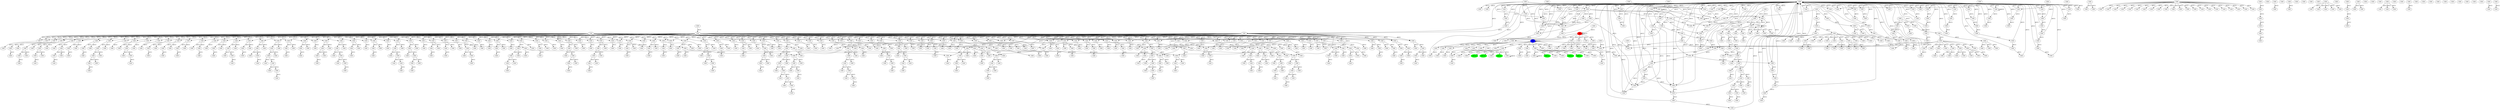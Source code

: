 digraph {
    "CHN(0x557cd78b0008)" [label="CHN" color="black"];
    "CHN(0x557cd78b0258)" [label="CHN" color="black"];
    "CHN(0x557cd78b0278)" [label="CHN" color="black"];
    "CHN(0x557cd78b0298)" [label="CHN" color="black"];
    "CHN(0x557cd78b02b8)" [label="CHN" color="black"];
    "CHN(0x557cd78b02d8)" [label="CHN" color="black"];
    "CHN(0x557cd78b0398)" [label="CHN" color="black"];
    "CHN(0x557cd78b03b8)" [label="CHN" color="black"];
    "CHN(0x557cd78b03d8)" [label="CHN" color="black"];
    "CHN(0x557cd78b03f8)" [label="CHN" color="black"];
    "CHN(0x557cd78b0418)" [label="CHN" color="black"];
    "CHN(0x557cd78b0438)" [label="CHN" color="black"];
    "CHN(0x557cd78b0458)" [label="CHN" color="black"];
    "CHN(0x557cd78b0478)" [label="CHN" color="black"];
    "CHN(0x557cd78b0498)" [label="CHN" color="black"];
    "CHN(0x557cd78b04d8)" [label="CHN" color="black"];
    "CHN(0x557cd78b04f8)" [label="CHN" color="black"];
    "CHN(0x557cd78b0518)" [label="CHN" color="black"];
    "CHN(0x557cd78b0538)" [label="CHN" color="black"];
    "CHN(0x557cd78b0568)" [label="CHN" color="black"];
    "CHN(0x557cd78b0588)" [label="CHN" color="black"];
    "CHN(0x557cd78b05a8)" [label="CHN" color="black"];
    "CHN(0x557cd78b05c8)" [label="CHN" color="black"];
    "CHN(0x557cd78b05f8)" [label="CHN" color="black"];
    "CHN(0x557cd78b0628)" [label="CHN" color="black"];
    "CHN(0x557cd78b0678)" [label="CHN" color="black"];
    "CHN(0x557cd78b0698)" [label="CHN" color="black"];
    "CHN(0x557cd78b06b8)" [label="CHN" color="black"];
    "CHN(0x557cd78b06d8)" [label="CHN" color="black"];
    "CHN(0x557cd78b0798)" [label="CHN" color="black"];
    "CHN(0x557cd78b0828)" [label="CHN" color="black"];
    "CHN(0x557cd78b0848)" [label="CHN" color="black"];
    "CHN(0x557cd78b0868)" [label="CHN" color="black"];
    "CHN(0x557cd78b0888)" [label="CHN" color="black"];
    "CHN(0x557cd78b08a8)" [label="CHN" color="black"];
    "CHN(0x557cd78b08c8)" [label="CHN" color="black"];
    "CHN(0x557cd78b08e8)" [label="CHN" color="black"];
    "CHN(0x557cd78b0908)" [label="CHN" color="black"];
    "CHN(0x557cd78b0928)" [label="CHN" color="black"];
    "CHN(0x557cd78b0948)" [label="CHN" color="black"];
    "CHN(0x557cd78b0968)" [label="CHN" color="black"];
    "CHN(0x557cd78b0988)" [label="CHN" color="black"];
    "CHN(0x557cd78b09a8)" [label="CHN" color="black"];
    "CHN(0x557cd78b09c8)" [label="CHN" color="black"];
    "CHN(0x557cd78b09e8)" [label="CHN" color="black"];
    "CHN(0x557cd78b0a08)" [label="CHN" color="black"];
    "CHN(0x557cd78b0a28)" [label="CHN" color="black"];
    "CHN(0x557cd78b0a48)" [label="CHN" color="black"];
    "CHN(0x557cd78b0a68)" [label="CHN" color="black"];
    "CHN(0x557cd78b0a88)" [label="CHN" color="black"];
    "CHN(0x557cd78b0aa8)" [label="CHN" color="black"];
    "CHN(0x557cd78b0ac8)" [label="CHN" color="black"];
    "CHN(0x557cd78b0ae8)" [label="CHN" color="black"];
    "CHN(0x557cd78b0b08)" [label="CHN" color="black"];
    "CHN(0x557cd78b0b28)" [label="CHN" color="black"];
    "CHN(0x557cd78b0b48)" [label="CHN" color="black"];
    "CHN(0x557cd78b0b68)" [label="CHN" color="black"];
    "CHN(0x557cd78b0b88)" [label="CHN" color="black"];
    "CHN(0x557cd78b0ba8)" [label="CHN" color="black"];
    "CHN(0x557cd78b0bc8)" [label="CHN" color="black"];
    "CHN(0x557cd78b0be8)" [label="CHN" color="black"];
    "CHN(0x557cd78b0c08)" [label="CHN" color="black"];
    "CHN(0x557cd78b0c28)" [label="CHN" color="black"];
    "CHN(0x557cd78b0c48)" [label="CHN" color="black"];
    "CHN(0x557cd78b0c68)" [label="CHN" color="black"];
    "CHN(0x557cd78b0c88)" [label="CHN" color="black"];
    "CHN(0x557cd78b0ca8)" [label="CHN" color="black"];
    "CHN(0x557cd78b0cc8)" [label="CHN" color="black"];
    "CHN(0x557cd78b0ce8)" [label="CHN" color="black"];
    "CHN(0x557cd78b0d08)" [label="CHN" color="black"];
    "CHN(0x557cd78b0d28)" [label="CHN" color="black"];
    "CHN(0x557cd78b0d48)" [label="CHN" color="black"];
    "CHN(0x557cd78b0d68)" [label="CHN" color="black"];
    "CHN(0x557cd78b0d88)" [label="CHN" color="black"];
    "CHN(0x557cd78b0da8)" [label="CHN" color="black"];
    "CHN(0x557cd78b0dc8)" [label="CHN" color="black"];
    "CHN(0x557cd78b0de8)" [label="CHN" color="black"];
    "CHN(0x557cd78b0e08)" [label="CHN" color="black"];
    "CHN(0x557cd78b0e28)" [label="CHN" color="black"];
    "CHN(0x557cd78b0e48)" [label="CHN" color="black"];
    "CHN(0x557cd78b0e68)" [label="CHN" color="black"];
    "CHN(0x557cd78b0e88)" [label="CHN" color="black"];
    "CHN(0x557cd78b0ea8)" [label="CHN" color="black"];
    "CHN(0x557cd78b0ec8)" [label="CHN" color="black"];
    "CHN(0x557cd78b0ee8)" [label="CHN" color="black"];
    "CHN(0x557cd78b0f08)" [label="CHN" color="black"];
    "CHN(0x557cd78b0f28)" [label="CHN" color="black"];
    "CHN(0x557cd78b0f48)" [label="CHN" color="black"];
    "CHN(0x557cd78b0f68)" [label="CHN" color="black"];
    "CHN(0x557cd78b0f88)" [label="CHN" color="black"];
    "CHN(0x557cd78b0fa8)" [label="CHN" color="black"];
    "CHN(0x557cd78b0fc8)" [label="CHN" color="black"];
    "CHN(0x557cd78b10d8)" [label="CHN" color="black"];
    "CHN(0x557cd78b10f8)" [label="CHN" color="black"];
    "CHN(0x557cd78b1118)" [label="CHN" color="black"];
    "CHN(0x557cd78b1138)" [label="CHN" color="black"];
    "CHN(0x557cd78b1158)" [label="CHN" color="black"];
    "CHN(0x557cd78b1178)" [label="CHN" color="black"];
    "CHN(0x557cd78b1198)" [label="CHN" color="black"];
    "CHN(0x557cd78b11b8)" [label="CHN" color="black"];
    "CHN(0x557cd78b11d8)" [label="CHN" color="black"];
    "CHN(0x557cd78b11f8)" [label="CHN" color="black"];
    "CHN(0x557cd78b1218)" [label="CHN" color="black"];
    "CHN(0x557cd78b1238)" [label="CHN" color="black"];
    "CHN(0x557cd78b1258)" [label="CHN" color="black"];
    "CHN(0x557cd78b1278)" [label="CHN" color="black"];
    "CHN(0x557cd78b1298)" [label="CHN" color="black"];
    "CHN(0x557cd78b12b8)" [label="CHN" color="black"];
    "CHN(0x557cd78b12d8)" [label="CHN" color="black"];
    "CHN(0x557cd78b12f8)" [label="CHN" color="black"];
    "CHN(0x557cd78b1318)" [label="CHN" color="black"];
    "CHN(0x557cd78b1338)" [label="CHN" color="black"];
    "CHN(0x557cd78b1358)" [label="CHN" color="black"];
    "CHN(0x557cd78b1378)" [label="CHN" color="black"];
    "CHN(0x557cd78b1398)" [label="CHN" color="black"];
    "CHN(0x557cd78b13b8)" [label="CHN" color="black"];
    "CHN(0x557cd78b13d8)" [label="CHN" color="black"];
    "CHN(0x557cd78b13f8)" [label="CHN" color="black"];
    "CHN(0x557cd78b1418)" [label="CHN" color="black"];
    "CHN(0x557cd78b1438)" [label="CHN" color="black"];
    "CHN(0x557cd78b1458)" [label="CHN" color="black"];
    "CHN(0x557cd78b1478)" [label="CHN" color="black"];
    "CHN(0x557cd78b1498)" [label="CHN" color="black"];
    "CHN(0x557cd78b14b8)" [label="CHN" color="black"];
    "CHN(0x557cd78b14d8)" [label="CHN" color="black"];
    "CHN(0x557cd78b14f8)" [label="CHN" color="black"];
    "CHN(0x557cd78b1518)" [label="CHN" color="black"];
    "CHN(0x557cd78b1538)" [label="CHN" color="black"];
    "CHN(0x557cd78b1558)" [label="CHN" color="black"];
    "CHN(0x557cd78b1578)" [label="CHN" color="black"];
    "CHN(0x557cd78b1598)" [label="CHN" color="black"];
    "CHN(0x557cd78b15b8)" [label="CHN" color="black"];
    "CHN(0x557cd78b15d8)" [label="CHN" color="black"];
    "CHN(0x557cd78b15f8)" [label="CHN" color="black"];
    "CHN(0x557cd78b1618)" [label="CHN" color="black"];
    "CHN(0x557cd78b1638)" [label="CHN" color="black"];
    "CHN(0x557cd78b1658)" [label="CHN" color="black"];
    "CHN(0x557cd78b1678)" [label="CHN" color="black"];
    "CHN(0x557cd78b1698)" [label="CHN" color="black"];
    "CHN(0x557cd78b16b8)" [label="CHN" color="black"];
    "CHN(0x557cd78b16d8)" [label="CHN" color="black"];
    "CHN(0x557cd78b16f8)" [label="CHN" color="black"];
    "CHN(0x557cd78b1718)" [label="CHN" color="black"];
    "CHN(0x557cd78b1738)" [label="CHN" color="black"];
    "CHN(0x557cd78b1758)" [label="CHN" color="black"];
    "CHN(0x557cd78b1778)" [label="CHN" color="black"];
    "CHN(0x557cd78b1798)" [label="CHN" color="black"];
    "CHN(0x557cd78b17b8)" [label="CHN" color="black"];
    "CHN(0x557cd78b17d8)" [label="CHN" color="black"];
    "CHN(0x557cd78b17f8)" [label="CHN" color="black"];
    "CHN(0x557cd78b1818)" [label="CHN" color="black"];
    "CHN(0x557cd78b1838)" [label="CHN" color="black"];
    "CHN(0x557cd78b1858)" [label="CHN" color="black"];
    "CHN(0x557cd78b1878)" [label="CHN" color="black"];
    "CHN(0x557cd78b1898)" [label="CHN" color="black"];
    "CHN(0x557cd78b18b8)" [label="CHN" color="black"];
    "CHN(0x557cd78b18d8)" [label="CHN" color="black"];
    "CHN(0x557cd78b1ae8)" [label="CHN" color="black"];
    "CHN(0x557cd78b1b08)" [label="CHN" color="black"];
    "CHN(0x557cd78b1b28)" [label="CHN" color="black"];
    "CHN(0x557cd78b1b48)" [label="CHN" color="black"];
    "CHN(0x557cd78b1b68)" [label="CHN" color="black"];
    "CHN(0x557cd78b1b88)" [label="CHN" color="black"];
    "CHN(0x557cd78b1ba8)" [label="CHN" color="black"];
    "CHN(0x557cd78b1bc8)" [label="CHN" color="black"];
    "CHN(0x557cd78b1be8)" [label="CHN" color="black"];
    "CHN(0x557cd78b1c08)" [label="CHN" color="black"];
    "CHN(0x557cd78b1c28)" [label="CHN" color="black"];
    "CHN(0x557cd78b1c48)" [label="CHN" color="black"];
    "CHN(0x557cd78b1c68)" [label="CHN" color="black"];
    "CHN(0x557cd78b1c88)" [label="CHN" color="black"];
    "CHN(0x557cd78b1ca8)" [label="CHN" color="black"];
    "CHN(0x557cd78b1cc8)" [label="CHN" color="black"];
    "CHN(0x557cd78b1ce8)" [label="CHN" color="black"];
    "CHN(0x557cd78b1d08)" [label="CHN" color="black"];
    "CHN(0x557cd78b1d28)" [label="CHN" color="black"];
    "CHN(0x557cd78b1d48)" [label="CHN" color="black"];
    "CHN(0x557cd78b1d68)" [label="CHN" color="black"];
    "CHN(0x557cd78b1d88)" [label="CHN" color="black"];
    "CHN(0x557cd78b1da8)" [label="CHN" color="black"];
    "CHN(0x557cd78b1dc8)" [label="CHN" color="black"];
    "CHN(0x557cd78b1de8)" [label="CHN" color="black"];
    "CHN(0x557cd78b1e08)" [label="CHN" color="black"];
    "CHN(0x557cd78b1e28)" [label="CHN" color="black"];
    "CHN(0x557cd78b1e48)" [label="CHN" color="black"];
    "CHN(0x557cd78b1e68)" [label="CHN" color="black"];
    "CHN(0x557cd78b1e88)" [label="CHN" color="black"];
    "CHN(0x557cd78b1ea8)" [label="CHN" color="black"];
    "CHN(0x557cd78b1ec8)" [label="CHN" color="black"];
    "CHN(0x557cd78b1ee8)" [label="CHN" color="black"];
    "CHN(0x557cd78b1f08)" [label="CHN" color="black"];
    "CHN(0x557cd78b1f28)" [label="CHN" color="black"];
    "CHN(0x557cd78b1f48)" [label="CHN" color="black"];
    "CHN(0x557cd78b1f68)" [label="CHN" color="black"];
    "CHN(0x557cd78b1f88)" [label="CHN" color="black"];
    "CHN(0x557cd78b1fa8)" [label="CHN" color="black"];
    "CHN(0x557cd78b1fc8)" [label="CHN" color="black"];
    "CHN(0x557cd78b1fe8)" [label="CHN" color="black"];
    "CHN(0x557cd78b2008)" [label="CHN" color="black"];
    "CHN(0x557cd78b2028)" [label="CHN" color="black"];
    "CHN(0x557cd78b2048)" [label="CHN" color="black"];
    "CHN(0x557cd78b2068)" [label="CHN" color="black"];
    "CHN(0x557cd78b2088)" [label="CHN" color="black"];
    "CHN(0x557cd78b20a8)" [label="CHN" color="black"];
    "CHN(0x557cd78b20c8)" [label="CHN" color="black"];
    "CHN(0x557cd78b20e8)" [label="CHN" color="black"];
    "CHN(0x557cd78b2108)" [label="CHN" color="black"];
    "CHN(0x557cd78b2128)" [label="CHN" color="black"];
    "CHN(0x557cd78b2148)" [label="CHN" color="black"];
    "CHN(0x557cd78b2168)" [label="CHN" color="black"];
    "CHN(0x557cd78b2188)" [label="CHN" color="black"];
    "CHN(0x557cd78b21a8)" [label="CHN" color="black"];
    "CHN(0x557cd78b21c8)" [label="CHN" color="black"];
    "CHN(0x557cd78b21e8)" [label="CHN" color="black"];
    "CHN(0x557cd78b2208)" [label="CHN" color="black"];
    "CHN(0x557cd78b2228)" [label="CHN" color="black"];
    "CHN(0x557cd78b2248)" [label="CHN" color="black"];
    "CHN(0x557cd78b2268)" [label="CHN" color="black"];
    "CHN(0x557cd78b2288)" [label="CHN" color="black"];
    "CHN(0x557cd78b22a8)" [label="CHN" color="black"];
    "CHN(0x557cd78b22c8)" [label="CHN" color="black"];
    "CHN(0x557cd78b22e8)" [label="CHN" color="black"];
    "CHN(0x557cd78b2308)" [label="CHN" color="black"];
    "CHN(0x557cd78b2328)" [label="CHN" color="black"];
    "CHN(0x557cd78b2348)" [label="CHN" color="black"];
    "CHN(0x557cd78b2368)" [label="CHN" color="black"];
    "CHN(0x557cd78b2388)" [label="CHN" color="black"];
    "CHN(0x557cd78b23a8)" [label="CHN" color="black"];
    "CHN(0x557cd78b23c8)" [label="CHN" color="black"];
    "CHN(0x557cd78b23e8)" [label="CHN" color="black"];
    "CHN(0x557cd78b2408)" [label="CHN" color="black"];
    "CHN(0x557cd78b2428)" [label="CHN" color="black"];
    "CHN(0x557cd78b2448)" [label="CHN" color="black"];
    "CHN(0x557cd78b2468)" [label="CHN" color="black"];
    "CHN(0x557cd78b2488)" [label="CHN" color="black"];
    "CHN(0x557cd78b24a8)" [label="CHN" color="black"];
    "CHN(0x557cd78b24c8)" [label="CHN" color="black"];
    "CHN(0x557cd78b24e8)" [label="CHN" color="black"];
    "CHN(0x557cd78b2508)" [label="CHN" color="black"];
    "CHN(0x557cd78b2528)" [label="CHN" color="black"];
    "CHN(0x557cd78b2548)" [label="CHN" color="black"];
    "CHN(0x557cd78b2568)" [label="CHN" color="black"];
    "CHN(0x557cd78b2588)" [label="CHN" color="black"];
    "CHN(0x557cd78b25a8)" [label="CHN" color="black"];
    "CHN(0x557cd78b25c8)" [label="CHN" color="black"];
    "CHN(0x557cd78b25e8)" [label="CHN" color="black"];
    "CHN(0x557cd78b2608)" [label="CHN" color="black"];
    "CHN(0x557cd78b2628)" [label="CHN" color="black"];
    "CHN(0x557cd78b2648)" [label="CHN" color="black"];
    "CHN(0x557cd78b2668)" [label="CHN" color="black"];
    "CHN(0x557cd78b2688)" [label="CHN" color="black"];
    "CHN(0x557cd78b26a8)" [label="CHN" color="black"];
    "CHN(0x557cd78b26c8)" [label="CHN" color="black"];
    "CHN(0x557cd78b26e8)" [label="CHN" color="black"];
    "CHN(0x557cd78b2708)" [label="CHN" color="black"];
    "CHN(0x557cd78b2728)" [label="CHN" color="black"];
    "CHN(0x557cd78b2748)" [label="CHN" color="black"];
    "CHN(0x557cd78b2768)" [label="CHN" color="black"];
    "CHN(0x557cd78b2788)" [label="CHN" color="black"];
    "CHN(0x557cd78b27a8)" [label="CHN" color="black"];
    "CHN(0x557cd78b27c8)" [label="CHN" color="black"];
    "CHN(0x557cd78b27e8)" [label="CHN" color="black"];
    "CHN(0x557cd78b2808)" [label="CHN" color="black"];
    "CHN(0x557cd78b2828)" [label="CHN" color="black"];
    "CHN(0x557cd78b2848)" [label="CHN" color="black"];
    "CHN(0x557cd78b2868)" [label="CHN" color="black"];
    "CHN(0x557cd78b2888)" [label="CHN" color="black"];
    "CHN(0x557cd78b28a8)" [label="CHN" color="black"];
    "CHN(0x557cd78b28c8)" [label="CHN" color="black"];
    "CHN(0x557cd78b28e8)" [label="CHN" color="black"];
    "CHN(0x557cd78b2908)" [label="CHN" color="black"];
    "CHN(0x557cd78b2928)" [label="CHN" color="black"];
    "CHN(0x557cd78b2948)" [label="CHN" color="black"];
    "CHN(0x557cd78b2968)" [label="CHN" color="black"];
    "CHN(0x557cd78b2988)" [label="CHN" color="black"];
    "CHN(0x557cd78b29a8)" [label="CHN" color="black"];
    "CHN(0x557cd78b29c8)" [label="CHN" color="black"];
    "CHN(0x557cd78b29e8)" [label="CHN" color="black"];
    "CHN(0x557cd78b2a08)" [label="CHN" color="black"];
    "CHN(0x557cd78b2a28)" [label="CHN" color="black"];
    "CHN(0x557cd78b2a48)" [label="CHN" color="black"];
    "CHN(0x557cd78b2a68)" [label="CHN" color="black"];
    "CHN(0x557cd78b2a88)" [label="CHN" color="black"];
    "CHN(0x557cd78b2aa8)" [label="CHN" color="black"];
    "CHN(0x557cd78b2ac8)" [label="CHN" color="black"];
    "CHN(0x557cd78b2ae8)" [label="CHN" color="black"];
    "CHN(0x557cd78b2ef8)" [label="CHN" color="black"];
    "CHN(0x557cd78b2f18)" [label="CHN" color="black"];
    "CHN(0x557cd78b2f38)" [label="CHN" color="black"];
    "CHN(0x557cd78b2f58)" [label="CHN" color="black"];
    "CHN(0x557cd78b2f78)" [label="CHN" color="black"];
    "CHN(0x557cd78b2f98)" [label="CHN" color="black"];
    "CHN(0x557cd78b2fb8)" [label="CHN" color="black"];
    "CHN(0x557cd78b2fd8)" [label="CHN" color="black"];
    "CHN(0x557cd78b2ff8)" [label="CHN" color="black"];
    "CHN(0x557cd78b3018)" [label="CHN" color="black"];
    "CHN(0x557cd78b3038)" [label="CHN" color="black"];
    "CHN(0x557cd78b3058)" [label="CHN" color="black"];
    "CHN(0x557cd78b3078)" [label="CHN" color="black"];
    "CHN(0x557cd78b3098)" [label="CHN" color="black"];
    "CHN(0x557cd78b30b8)" [label="CHN" color="black"];
    "CHN(0x557cd78b30d8)" [label="CHN" color="black"];
    "CHN(0x557cd78b30f8)" [label="CHN" color="black"];
    "CHN(0x557cd78b3118)" [label="CHN" color="black"];
    "CHN(0x557cd78b3138)" [label="CHN" color="black"];
    "CHN(0x557cd78b3158)" [label="CHN" color="black"];
    "CHN(0x557cd78b3178)" [label="CHN" color="black"];
    "CHN(0x557cd78b3198)" [label="CHN" color="black"];
    "CHN(0x557cd78b31b8)" [label="CHN" color="black"];
    "CHN(0x557cd78b31d8)" [label="CHN" color="black"];
    "CHN(0x557cd78b31f8)" [label="CHN" color="black"];
    "CHN(0x557cd78b3218)" [label="CHN" color="black"];
    "CHN(0x557cd78b3238)" [label="CHN" color="black"];
    "CHN(0x557cd78b3258)" [label="CHN" color="black"];
    "CHN(0x557cd78b3278)" [label="CHN" color="black"];
    "CHN(0x557cd78b3298)" [label="CHN" color="black"];
    "CHN(0x557cd78b32b8)" [label="CHN" color="black"];
    "CHN(0x557cd78b32d8)" [label="CHN" color="black"];
    "CHN(0x557cd78b32f8)" [label="CHN" color="black"];
    "CHN(0x557cd78b3318)" [label="CHN" color="black"];
    "CHN(0x557cd78b3338)" [label="CHN" color="black"];
    "CHN(0x557cd78b3358)" [label="CHN" color="black"];
    "CHN(0x557cd78b3378)" [label="CHN" color="black"];
    "CHN(0x557cd78b3398)" [label="CHN" color="black"];
    "CHN(0x557cd78b33b8)" [label="CHN" color="black"];
    "CHN(0x557cd78b33d8)" [label="CHN" color="black"];
    "CHN(0x557cd78b33f8)" [label="CHN" color="black"];
    "CHN(0x557cd78b3418)" [label="CHN" color="black"];
    "CHN(0x557cd78b3438)" [label="CHN" color="black"];
    "CHN(0x557cd78b3458)" [label="CHN" color="black"];
    "CHN(0x557cd78b3478)" [label="CHN" color="black"];
    "CHN(0x557cd78b3498)" [label="CHN" color="black"];
    "CHN(0x557cd78b34b8)" [label="CHN" color="black"];
    "CHN(0x557cd78b34d8)" [label="CHN" color="black"];
    "CHN(0x557cd78b34f8)" [label="CHN" color="black"];
    "CHN(0x557cd78b3518)" [label="CHN" color="black"];
    "CHN(0x557cd78b3538)" [label="CHN" color="black"];
    "CHN(0x557cd78b3558)" [label="CHN" color="black"];
    "CHN(0x557cd78b3578)" [label="CHN" color="black"];
    "CHN(0x557cd78b3598)" [label="CHN" color="black"];
    "CHN(0x557cd78b35b8)" [label="CHN" color="black"];
    "CHN(0x557cd78b35d8)" [label="CHN" color="black"];
    "CHN(0x557cd78b35f8)" [label="CHN" color="black"];
    "CHN(0x557cd78b3618)" [label="CHN" color="black"];
    "CHN(0x557cd78b3638)" [label="CHN" color="black"];
    "CHN(0x557cd78b3658)" [label="CHN" color="black"];
    "CHN(0x557cd78b3678)" [label="CHN" color="black"];
    "CHN(0x557cd78b3698)" [label="CHN" color="black"];
    "CHN(0x557cd78b36b8)" [label="CHN" color="black"];
    "CHN(0x557cd78b36d8)" [label="CHN" color="black"];
    "CHN(0x557cd78b36f8)" [label="CHN" color="black"];
    "CHN(0x557cd78b3718)" [label="CHN" color="black"];
    "CHN(0x557cd78b3738)" [label="CHN" color="black"];
    "CHN(0x557cd78b3758)" [label="CHN" color="black"];
    "CHN(0x557cd78b3778)" [label="CHN" color="black"];
    "CHN(0x557cd78b3798)" [label="CHN" color="black"];
    "CHN(0x557cd78b37b8)" [label="CHN" color="black"];
    "CHN(0x557cd78b37d8)" [label="CHN" color="black"];
    "CHN(0x557cd78b37f8)" [label="CHN" color="black"];
    "CHN(0x557cd78b3818)" [label="CHN" color="black"];
    "CHN(0x557cd78b3838)" [label="CHN" color="black"];
    "CHN(0x557cd78b3858)" [label="CHN" color="black"];
    "CHN(0x557cd78b3878)" [label="CHN" color="black"];
    "CHN(0x557cd78b3898)" [label="CHN" color="black"];
    "CHN(0x557cd78b38b8)" [label="CHN" color="black"];
    "CHN(0x557cd78b38d8)" [label="CHN" color="black"];
    "CHN(0x557cd78b38f8)" [label="CHN" color="black"];
    "CHN(0x557cd78b3918)" [label="CHN" color="black"];
    "CHN(0x557cd78b3938)" [label="CHN" color="black"];
    "CHN(0x557cd78b3958)" [label="CHN" color="black"];
    "CHN(0x557cd78b3978)" [label="CHN" color="black"];
    "CHN(0x557cd78b3998)" [label="CHN" color="black"];
    "CHN(0x557cd78b39b8)" [label="CHN" color="black"];
    "CHN(0x557cd78b39d8)" [label="CHN" color="black"];
    "CHN(0x557cd78b39f8)" [label="CHN" color="black"];
    "CHN(0x557cd78b3a18)" [label="CHN" color="black"];
    "CHN(0x557cd78b3a38)" [label="CHN" color="black"];
    "CHN(0x557cd78b3a58)" [label="CHN" color="black"];
    "CHN(0x557cd78b3a78)" [label="CHN" color="black"];
    "CHN(0x557cd78b3a98)" [label="CHN" color="black"];
    "CHN(0x557cd78b3ab8)" [label="CHN" color="black"];
    "CHN(0x557cd78b3ad8)" [label="CHN" color="black"];
    "CHN(0x557cd78b3af8)" [label="CHN" color="black"];
    "CHN(0x557cd78b3b18)" [label="CHN" color="black"];
    "CHN(0x557cd78b3b38)" [label="CHN" color="black"];
    "CHN(0x557cd78b3b58)" [label="CHN" color="black"];
    "CHN(0x557cd78b3b78)" [label="CHN" color="black"];
    "CHN(0x557cd78b3b98)" [label="CHN" color="black"];
    "CHN(0x557cd78b3bb8)" [label="CHN" color="black"];
    "CHN(0x557cd78b3bd8)" [label="CHN" color="black"];
    "CHN(0x557cd78b3bf8)" [label="CHN" color="black"];
    "CHN(0x557cd78b3c18)" [label="CHN" color="black"];
    "CHN(0x557cd78b3c38)" [label="CHN" color="black"];
    "CHN(0x557cd78b3c58)" [label="CHN" color="black"];
    "CHN(0x557cd78b3c78)" [label="CHN" color="black"];
    "CHN(0x557cd78b3c98)" [label="CHN" color="black"];
    "CHN(0x557cd78b3cb8)" [label="CHN" color="black"];
    "CHN(0x557cd78b3cd8)" [label="CHN" color="black"];
    "CHN(0x557cd78b3cf8)" [label="CHN" color="black"];
    "CHN(0x557cd78b3d18)" [label="CHN" color="black"];
    "CHN(0x557cd78b3d38)" [label="CHN" color="black"];
    "CHN(0x557cd78b3d58)" [label="CHN" color="black"];
    "CHN(0x557cd78b3d78)" [label="CHN" color="black"];
    "CHN(0x557cd78b3d98)" [label="CHN" color="black"];
    "CHN(0x557cd78b3db8)" [label="CHN" color="black"];
    "CHN(0x557cd78b3dd8)" [label="CHN" color="black"];
    "CHN(0x557cd78b3df8)" [label="CHN" color="black"];
    "CHN(0x557cd78b3e18)" [label="CHN" color="black"];
    "CHN(0x557cd78b3e38)" [label="CHN" color="black"];
    "CHN(0x557cd78b3e58)" [label="CHN" color="black"];
    "CHN(0x557cd78b3e78)" [label="CHN" color="black"];
    "CHN(0x557cd78b3e98)" [label="CHN" color="black"];
    "CHN(0x557cd78b3eb8)" [label="CHN" color="black"];
    "CHN(0x557cd78b3ed8)" [label="CHN" color="black"];
    "CHN(0x557cd78b3ef8)" [label="CHN" color="black"];
    "CHN(0x557cd78b3f18)" [label="CHN" color="black"];
    "CHN(0x557cd78b3f38)" [label="CHN" color="black"];
    "CHN(0x557cd78b3f58)" [label="CHN" color="black"];
    "CHN(0x557cd78b3f78)" [label="CHN" color="black"];
    "CHN(0x557cd78b3f98)" [label="CHN" color="black"];
    "CHN(0x557cd78b3fb8)" [label="CHN" color="black"];
    "CHN(0x557cd78b3fd8)" [label="CHN" color="black"];
    "CHN(0x557cd78b3ff8)" [label="CHN" color="black"];
    "CHN(0x557cd78b4018)" [label="CHN" color="black"];
    "CHN(0x557cd78b4038)" [label="CHN" color="black"];
    "CHN(0x557cd78b4058)" [label="CHN" color="black"];
    "CHN(0x557cd78b4078)" [label="CHN" color="black"];
    "CHN(0x557cd78b4098)" [label="CHN" color="black"];
    "CHN(0x557cd78b40b8)" [label="CHN" color="black"];
    "CHN(0x557cd78b40d8)" [label="CHN" color="black"];
    "CHN(0x557cd78b40f8)" [label="CHN" color="black"];
    "CHN(0x557cd78b4118)" [label="CHN" color="black"];
    "CHN(0x557cd78b4138)" [label="CHN" color="black"];
    "CHN(0x557cd78b4158)" [label="CHN" color="black"];
    "CHN(0x557cd78b4178)" [label="CHN" color="black"];
    "CHN(0x557cd78b4198)" [label="CHN" color="black"];
    "CHN(0x557cd78b41b8)" [label="CHN" color="black"];
    "CHN(0x557cd78b41d8)" [label="CHN" color="black"];
    "CHN(0x557cd78b41f8)" [label="CHN" color="black"];
    "CHN(0x557cd78b4218)" [label="CHN" color="black"];
    "CHN(0x557cd78b4238)" [label="CHN" color="black"];
    "CHN(0x557cd78b4258)" [label="CHN" color="black"];
    "CHN(0x557cd78b4278)" [label="CHN" color="black"];
    "CHN(0x557cd78b4298)" [label="CHN" color="black"];
    "CHN(0x557cd78b42b8)" [label="CHN" color="black"];
    "CHN(0x557cd78b42d8)" [label="CHN" color="black"];
    "CHN(0x557cd78b42f8)" [label="CHN" color="black"];
    "CHN(0x557cd78b4318)" [label="CHN" color="black"];
    "CHN(0x557cd78b4338)" [label="CHN" color="black"];
    "CHN(0x557cd78b4358)" [label="CHN" color="black"];
    "CHN(0x557cd78b4378)" [label="CHN" color="black"];
    "CHN(0x557cd78b4398)" [label="CHN" color="black"];
    "CHN(0x557cd78b43b8)" [label="CHN" color="black"];
    "CHN(0x557cd78b43d8)" [label="CHN" color="black"];
    "CHN(0x557cd78b43f8)" [label="CHN" color="black"];
    "CHN(0x557cd78b4418)" [label="CHN" color="black"];
    "CHN(0x557cd78b4438)" [label="CHN" color="black"];
    "CHN(0x557cd78b4458)" [label="CHN" color="black"];
    "CHN(0x557cd78b4478)" [label="CHN" color="black"];
    "CHN(0x557cd78b4498)" [label="CHN" color="black"];
    "CHN(0x557cd78b44b8)" [label="CHN" color="black"];
    "CHN(0x557cd78b44d8)" [label="CHN" color="black"];
    "CHN(0x557cd78b44f8)" [label="CHN" color="black"];
    "CHN(0x557cd78b4518)" [label="CHN" color="black"];
    "CHN(0x557cd78b4538)" [label="CHN" color="black"];
    "CHN(0x557cd78b4558)" [label="CHN" color="black"];
    "CHN(0x557cd78b4578)" [label="CHN" color="black"];
    "CHN(0x557cd78b4598)" [label="CHN" color="black"];
    "CHN(0x557cd78b45b8)" [label="CHN" color="black"];
    "CHN(0x557cd78b45d8)" [label="CHN" color="black"];
    "CHN(0x557cd78b45f8)" [label="CHN" color="black"];
    "CHN(0x557cd78b4618)" [label="CHN" color="black"];
    "CHN(0x557cd78b4638)" [label="CHN" color="black"];
    "CHN(0x557cd78b4658)" [label="CHN" color="black"];
    "CHN(0x557cd78b4678)" [label="CHN" color="black"];
    "CHN(0x557cd78b4698)" [label="CHN" color="black"];
    "CHN(0x557cd78b46b8)" [label="CHN" color="black"];
    "CHN(0x557cd78b46d8)" [label="CHN" color="black"];
    "CHN(0x557cd78b46f8)" [label="CHN" color="black"];
    "CHN(0x557cd78b4718)" [label="CHN" color="black"];
    "CHN(0x557cd78b4738)" [label="CHN" color="black"];
    "CHN(0x557cd78b4758)" [label="CHN" color="black"];
    "CHN(0x557cd78b4778)" [label="CHN" color="black"];
    "CHN(0x557cd78b4798)" [label="CHN" color="black"];
    "CHN(0x557cd78b47b8)" [label="CHN" color="black"];
    "CHN(0x557cd78b47d8)" [label="CHN" color="black"];
    "CHN(0x557cd78b47f8)" [label="CHN" color="black"];
    "CHN(0x557cd78b4818)" [label="CHN" color="black"];
    "CHN(0x557cd78b4838)" [label="CHN" color="black"];
    "CHN(0x557cd78b4858)" [label="CHN" color="black"];
    "CHN(0x557cd78b4878)" [label="CHN" color="black"];
    "CHN(0x557cd78b4898)" [label="CHN" color="black"];
    "CHN(0x557cd78b48b8)" [label="CHN" color="black"];
    "CHN(0x557cd78b48d8)" [label="CHN" color="black"];
    "CHN(0x557cd78b48f8)" [label="CHN" color="black"];
    "CHN(0x557cd78b4918)" [label="CHN" color="black"];
    "CHN(0x557cd78b4938)" [label="CHN" color="black"];
    "CHN(0x557cd78b4958)" [label="CHN" color="black"];
    "CHN(0x557cd78b4978)" [label="CHN" color="black"];
    "CHN(0x557cd78b4998)" [label="CHN" color="black"];
    "CHN(0x557cd78b49b8)" [label="CHN" color="black"];
    "CHN(0x557cd78b49d8)" [label="CHN" color="black"];
    "CHN(0x557cd78b49f8)" [label="CHN" color="black"];
    "CHN(0x557cd78b4a18)" [label="CHN" color="black"];
    "CHN(0x557cd78b4a38)" [label="CHN" color="black"];
    "CHN(0x557cd78b4a58)" [label="CHN" color="black"];
    "CHN(0x557cd78b4a78)" [label="CHN" color="black"];
    "CHN(0x557cd78b4a98)" [label="CHN" color="black"];
    "CHN(0x557cd78b4ab8)" [label="CHN" color="black"];
    "CHN(0x557cd78b4ad8)" [label="CHN" color="black"];
    "CHN(0x557cd78b4af8)" [label="CHN" color="black"];
    "CHN(0x557cd78b4b18)" [label="CHN" color="black"];
    "CHN(0x557cd78b4b38)" [label="CHN" color="black"];
    "CHN(0x557cd78b4b58)" [label="CHN" color="black"];
    "CHN(0x557cd78b4b78)" [label="CHN" color="black"];
    "CHN(0x557cd78b4b98)" [label="CHN" color="black"];
    "CHN(0x557cd78b4bb8)" [label="CHN" color="black"];
    "CHN(0x557cd78b4bd8)" [label="CHN" color="black"];
    "CHN(0x557cd78b4bf8)" [label="CHN" color="black"];
    "CHN(0x557cd78b4c18)" [label="CHN" color="black"];
    "CHN(0x557cd78b4c38)" [label="CHN" color="black"];
    "CHN(0x557cd78b4c58)" [label="CHN" color="black"];
    "CHN(0x557cd78b4c78)" [label="CHN" color="black"];
    "CHN(0x557cd78b4c98)" [label="CHN" color="black"];
    "CHN(0x557cd78b4cb8)" [label="CHN" color="black"];
    "CHN(0x557cd78b4cd8)" [label="CHN" color="black"];
    "CHN(0x557cd78b4cf8)" [label="CHN" color="black"];
    "CHN(0x557cd78b4d18)" [label="CHN" color="black"];
    "CHN(0x557cd78b4d38)" [label="CHN" color="black"];
    "CHN(0x557cd78b4d58)" [label="CHN" color="black"];
    "CHN(0x557cd78b4d78)" [label="CHN" color="black"];
    "CHN(0x557cd78b4d98)" [label="CHN" color="black"];
    "CHN(0x557cd78b4db8)" [label="CHN" color="black"];
    "CHN(0x557cd78b4dd8)" [label="CHN" color="black"];
    "CHN(0x557cd78b4df8)" [label="CHN" color="black"];
    "CHN(0x557cd78b4e18)" [label="CHN" color="black"];
    "CHN(0x557cd78b4e38)" [label="CHN" color="black"];
    "CHN(0x557cd78b4e58)" [label="CHN" color="black"];
    "CHN(0x557cd78b4e78)" [label="CHN" color="black"];
    "CHN(0x557cd78b4e98)" [label="CHN" color="black"];
    "CHN(0x557cd78b4eb8)" [label="CHN" color="black"];
    "CHN(0x557cd78b4ed8)" [label="CHN" color="black"];
    "CHN(0x557cd78b4ef8)" [label="CHN" color="black"];
    "CHN(0x557cd78b5708)" [label="CHN" color="black"];
    "CHN(0x557cd78b5728)" [label="CHN" color="black"];
    "CHN(0x557cd78b5748)" [label="CHN" color="black"];
    "CHN(0x557cd78b5768)" [label="CHN" color="black"];
    "CHN(0x557cd78b5788)" [label="CHN" color="black"];
    "CHN(0x557cd78b57a8)" [label="CHN" color="black"];
    "CHN(0x557cd78b57c8)" [label="CHN" color="black"];
    "CHN(0x557cd78b57e8)" [label="CHN" color="black"];
    "CHN(0x557cd78b5808)" [label="CHN" color="black"];
    "CHN(0x557cd78b5828)" [label="CHN" color="black"];
    "CHN(0x557cd78b5848)" [label="CHN" color="black"];
    "CHN(0x557cd78b5868)" [label="CHN" color="black"];
    "CHN(0x557cd78b5888)" [label="CHN" color="black"];
    "CHN(0x557cd78b58a8)" [label="CHN" color="black"];
    "CHN(0x557cd78b58c8)" [label="CHN" color="black"];
    "CHN(0x557cd78b58e8)" [label="CHN" color="black"];
    "CHN(0x557cd78b5908)" [label="CHN" color="black"];
    "CHN(0x557cd78b5928)" [label="CHN" color="black"];
    "CHN(0x557cd78b5948)" [label="CHN" color="black"];
    "CHN(0x557cd78b5968)" [label="CHN" color="black"];
    "CHN(0x557cd78b5988)" [label="CHN" color="black"];
    "CHN(0x557cd78b59a8)" [label="CHN" color="black"];
    "CHN(0x557cd78b59c8)" [label="CHN" color="black"];
    "CHN(0x557cd78b59e8)" [label="CHN" color="black"];
    "CHN(0x557cd78b5a08)" [label="CHN" color="black"];
    "CHN(0x557cd78b5a28)" [label="CHN" color="black"];
    "CHN(0x557cd78b5a48)" [label="CHN" color="black"];
    "CHN(0x557cd78b5a68)" [label="CHN" color="black"];
    "CHN(0x557cd78b5a88)" [label="CHN" color="black"];
    "CHN(0x557cd78b5aa8)" [label="CHN" color="black"];
    "CHN(0x557cd78b5ac8)" [label="CHN" color="black"];
    "CHN(0x557cd78b5ae8)" [label="CHN" color="black"];
    "CHN(0x557cd78b5b08)" [label="CHN" color="black"];
    "CHN(0x557cd78b5b58)" [label="CHN" color="black"];
    "CHN(0x557cd78b5c68)" [label="CHN" color="black"];
    "CHN(0x557cd78b5cb8)" [label="CHN" color="black"];
    "CHN(0x557cd78b5dc8)" [label="CHN" color="black"];
    "CHN(0x557cd78b5f48)" [label="CHN" color="black"];
    "CHN(0x557cd78b6158)" [label="CHN" color="black"];
    "CHN(0x557cd78b6178)" [label="CHN" color="black"];
    "CHN(0x557cd78b6198)" [label="CHN" color="black"];
    "CHN(0x557cd78b63e8)" [label="CHN" color="black"];
    "CHN(0x557cd78b6448)" [label="CHN" color="black"];
    "CHN(0x557cd78b6598)" [label="CHN" color="black"];
    "CHN(0x557cd78b67b8)" [label="CHN" color="black"];
    "CHN(0x557cd78b6898)" [label="CHN" color="black"];
    "CHN(0x557cd78b6a08)" [label="CHN" color="black"];
    "CHN(0x557cd78b6b78)" [label="CHN" color="black"];
    "CHN(0x557cd78b6ce8)" [label="CHN" color="black"];
    "CHN(0x557cd78b6d08)" [label="CHN" color="black"];
    "CHN(0x557cd78b6d88)" [label="CHN" color="black"];
    "CHN(0x557cd78b6db8)" [label="CHN" color="black"];
    "CHN(0x557cd78b7278)" [label="CHN" color="black"];
    "CHN(0x557cd78b72a8)" [label="CHN" color="black"];
    "CHN(0x557cd78b72e8)" [label="CHN" color="black"];
    "CHN(0x557cd78b73b8)" [label="CHN" color="black"];
    "CHN(0x557cd78b73f8)" [label="CHN" color="black"];
    "CHN(0x557cd78b7418)" [label="CHN" color="black"];
    "CHN(0x557cd78b7438)" [label="CHN" color="black"];
    "CHN(0x557cd78b7458)" [label="CHN" color="black"];
    "CHN(0x557cd78b7478)" [label="CHN" color="black"];
    "CHN(0x557cd78b7498)" [label="CHN" color="black"];
    "CHN(0x557cd78b74b8)" [label="CHN" color="black"];
    "CHN(0x557cd78b74d8)" [label="CHN" color="black"];
    "CHN(0x557cd78b7528)" [label="CHN" color="black"];
    "CHN(0x557cd78b7638)" [label="CHN" color="black"];
    "CHN(0x557cd78b7a48)" [label="CHN" color="black"];
    "CHN(0x557cd78b7a98)" [label="CHN" color="black"];
    "CHN(0x557cd78b7ba8)" [label="CHN" color="black"];
    "CHN(0x557cd78b7bf8)" [label="CHN" color="black"];
    "CHN(0x557cd78b7d08)" [label="CHN" color="black"];
    "CHN(0x557cd78b7d58)" [label="CHN" color="black"];
    "CHN(0x557cd78b7d78)" [label="CHN" color="black"];
    "CHN(0x557cd78b7d98)" [label="CHN" color="black"];
    "CHN(0x557cd78b7db8)" [label="CHN" color="black"];
    "CHN(0x557cd78b7df8)" [label="CHN" color="black"];
    "CHN(0x557cd78b7e38)" [label="CHN" color="black"];
    "CHN(0x557cd78b7e58)" [label="CHN" color="black"];
    "CHN(0x557cd78b7e98)" [label="CHN" color="black"];
    "CHN(0x557cd78b7ed8)" [label="CHN" color="black"];
    "CHN(0x557cd78b7ef8)" [label="CHN" color="black"];
    "CHN(0x557cd78b7f38)" [label="CHN" color="black"];
    "CHN(0x557cd78b7f58)" [label="CHN" color="black"];
    "CHN(0x557cd78b7f98)" [label="CHN" color="black"];
    "CHN(0x557cd78b7fb8)" [label="CHN" color="black"];
    "CHN(0x557cd78b7ff8)" [label="CHN" color="black"];
    "CHN(0x557cd78b8038)" [label="CHN" color="black"];
    "CHN(0x557cd78b8078)" [label="CHN" color="black"];
    "CHN(0x557cd78b80a8)" [label="CHN" color="black"];
    "CHN(0x557cd78b80e8)" [label="CHN" color="black"];
    "CHN(0x557cd78b8128)" [label="CHN" color="black"];
    "CHN(0x557cd78b8158)" [label="CHN" color="black"];
    "CHN(0x557cd78b8198)" [label="CHN" color="black"];
    "CHN(0x557cd78b81d8)" [label="CHN" color="black"];
    "CHN(0x557cd78b81f8)" [label="CHN" color="black"];
    "CHN(0x557cd78b8238)" [label="CHN" color="black"];
    "CHN(0x557cd78b8278)" [label="CHN" color="black"];
    "CHN(0x557cd78b8298)" [label="CHN" color="black"];
    "CHN(0x557cd78b82d8)" [label="CHN" color="black"];
    "CHN(0x557cd78b8318)" [label="CHN" color="black"];
    "CHN(0x557cd78b8348)" [label="CHN" color="black"];
    "CHN(0x557cd78b8388)" [label="CHN" color="black"];
    "CHN(0x557cd78b83a8)" [label="CHN" color="black"];
    "CHN(0x557cd78b83c8)" [label="CHN" color="black"];
    "CHN(0x557cd78b83f8)" [label="CHN" color="black"];
    "CHN(0x557cd78b8628)" [label="CHN" color="black"];
    "CHN(0x557cd78b8648)" [label="CHN" color="black"];
    "CHN(0x557cd78b8668)" [label="CHN" color="black"];
    "CHN(0x557cd78b8688)" [label="CHN" color="black"];
    "CHN(0x557cd78b86a8)" [label="CHN" color="black"];
    "CHN(0x557cd78b86c8)" [label="CHN" color="black"];
    "CHN(0x557cd78b86e8)" [label="CHN" color="black"];
    "CHN(0x557cd78b8708)" [label="CHN" color="black"];
    "CHN(0x557cd78b8728)" [label="CHN" color="black"];
    "CHN(0x557cd78b8758)" [label="CHN" color="black"];
    "CHN(0x557cd78b8788)" [label="CHN" color="black"];
    "CHN(0x557cd78b87f8)" [label="CHN" color="black"];
    "CHN(0x557cd78b8828)" [label="CHN" color="black"];
    "CHN(0x557cd78b8848)" [label="CHN" color="black"];
    "CHN(0x557cd78b8878)" [label="CHN" color="black"];
    "CHN(0x557cd78b8898)" [label="CHN" color="black"];
    "CHN(0x557cd78b88c8)" [label="CHN" color="black"];
    "CHN(0x557cd78b88f8)" [label="CHN" color="black"];
    "CHN(0x557cd78b8918)" [label="CHN" color="black"];
    "CHN(0x557cd78b8998)" [label="CHN" color="black"];
    "CHN(0x557cd78b8fb8)" [label="CHN" color="black"];
    "CHN(0x557cd78b8fd8)" [label="CHN" color="black"];
    "CHN(0x557cd78b8ff8)" [label="CHN" color="black"];
    "CHN(0x557cd78b90b8)" [label="CHN" color="black"];
    "CHN(0x557cd78b9218)" [label="CHN" color="black"];
    "CHN(0x557cd78b9278)" [label="CHN" color="black"];
    "CHN(0x557cd78b9638)" [label="CHN" color="black"];
    "CHN(0x557cd78b9c38)" [label="CHN" color="black"];
    "CHN(0x557cd78b9d48)" [label="CHN" color="black"];
    "CHN(0x557cd78ba058)" [label="CHN" color="black"];
    "CHN(0x557cd78ba0a8)" [label="CHN" color="black"];
    "CHN(0x557cd78ba0c8)" [label="CHN" color="black"];
    "CHN(0x557cd78ba278)" [label="CHN" color="black"];
    "CHN(0x557cd78ba298)" [label="CHN" color="black"];
    "CHN(0x557cd78ba308)" [label="CHN" color="black"];
    "CHN(0x557cd78ba3b8)" [label="CHN" color="black"];
    "CHN(0x557cd78ba3d8)" [label="CHN" color="black"];
    "CHN(0x557cd78ba408)" [label="CHN" color="black"];
    "CHN(0x557cd78ba448)" [label="CHN" color="black"];
    "CHN(0x557cd78ba608)" [label="CHN" color="black"];
    "CHN(0x557cd78ba818)" [label="CHN" color="black"];
    "CHN(0x557cd78ba9c8)" [label="CHN" color="black"];
    "CHN(0x557cd78baa38)" [label="CHN" color="black"];
    "CHN(0x557cd78baa68)" [label="CHN" color="black"];
    "CHN(0x557cd78bab68)" [label="CHN" color="black"];
    "CHN(0x557cd78bab98)" [label="CHN" color="black"];
    "CHN(0x557cd78babb8)" [label="CHN" color="black"];
    "CHN(0x557cd78bac38)" [label="CHN" color="black"];
    "CHN(0x557cd78bac58)" [label="CHN" color="black"];
    "CHN(0x557cd78bac78)" [label="CHN" color="black"];
    "CHN(0x557cd78bac98)" [label="CHN" color="black"];
    "CHN(0x557cd78bacd8)" [label="CHN" color="black"];
    "CHN(0x557cd78bad18)" [label="CHN" color="black"];
    "CHN(0x557cd78bad48)" [label="CHN" color="black"];
    "CHN(0x557cd78bad78)" [label="CHN" color="black"];
    "CHN(0x557cd78badb8)" [label="CHN" color="black"];
    "CHN(0x557cd78badf8)" [label="CHN" color="black"];
    "CHN(0x557cd78bae38)" [label="CHN" color="black"];
    "CHN(0x557cd78bae68)" [label="CHN" color="black"];
    "CHN(0x557cd78baec8)" [label="CHN" color="black"];
    "CHN(0x557cd78baf28)" [label="CHN" color="black"];
    "CHN(0x557cd78baf58)" [label="CHN" color="black"];
    "CHN(0x557cd78baf88)" [label="CHN" color="black"];
    "CHN(0x557cd78bafb8)" [label="KEY_A" color="green" style=filled];
    "CHN(0x557cd78bafe8)" [label="CHN" color="black"];
    "CHN(0x557cd78bb018)" [label="KEY_B" color="green" style=filled];
    "CHN(0x557cd78bb048)" [label="CHN" color="black"];
    "CHN(0x557cd78bb0a8)" [label="CHN" color="black"];
    "CHN(0x557cd78bb128)" [label="CHN" color="black"];
    "CHN(0x557cd78bb168)" [label="CHN" color="black"];
    "CHN(0x557cd78bb1f8)" [label="CHN" color="black"];
    "CHN(0x557cd78bb228)" [label="CHN" color="black"];
    "CHN(0x557cd78bb248)" [label="CHN" color="black"];
    "CHN(0x557cd78bb268)" [label="CHN" color="black"];
    "CHN(0x557cd78bb2b8)" [label="CHN" color="black"];
    "CHN(0x557cd78bb2e8)" [label="CHN" color="black"];
    "CHN(0x557cd78bb308)" [label="CHN" color="black"];
    "CHN(0x557cd78bb328)" [label="CHN" color="black"];
    "CHN(0x557cd78bb348)" [label="CHN" color="black"];
    "CHN(0x557cd78bb388)" [label="CHN" color="black"];
    "CHN(0x557cd78bb3e8)" [label="CHN" color="black"];
    "CHN(0x557cd78bb428)" [label="CHN" color="black"];
    "CHN(0x557cd78bb458)" [label="CHN" color="black"];
    "CHN(0x557cd78bb508)" [label="CHN" color="black"];
    "CHN(0x557cd78bb568)" [label="CHN" color="black"];
    "CHN(0x557cd78bb588)" [label="CHN" color="black"];
    "CHN(0x557cd78bb5e8)" [label="CHN" color="black"];
    "CHN(0x557cd78bb608)" [label="CHN" color="black"];
    "CHN(0x557cd78bb628)" [label="CHN" color="black"];
    "CHN(0x557cd78bb668)" [label="CHN" color="black"];
    "CHN(0x557cd78bb688)" [label="CHN" color="black"];
    "CHN(0x557cd78bb818)" [label="CHN" color="black"];
    "CHN(0x557cd78bb838)" [label="CHN" color="black"];
    "CHN(0x557cd78bb9c8)" [label="CHN" color="black"];
    "CHN(0x557cd78bba98)" [label="CHN" color="black"];
    "CHN(0x557cd78bbb68)" [label="CHN" color="black"];
    "CHN(0x557cd78bbc38)" [label="CHN" color="black"];
    "CHN(0x557cd78bbc88)" [label="CHN" color="black"];
    "CHN(0x557cd78bbca8)" [label="CHN" color="black"];
    "CHN(0x557cd78bbd78)" [label="CHN" color="black"];
    "CHN(0x557cd78bbe08)" [label="CHN" color="black"];
    "CHN(0x557cd78bbfa8)" [label="CHN" color="black"];
    "CHN(0x557cd78bbfc8)" [label="CHN" color="black"];
    "CHN(0x557cd78bc048)" [label="CHN" color="black"];
    "CHN(0x557cd78bc078)" [label="CHN" color="black"];
    "CHN(0x557cd78bc0c8)" [label="CHN" color="black"];
    "CHN(0x557cd78bc138)" [label="CHN" color="black"];
    "CHN(0x557cd78bc188)" [label="CHN" color="black"];
    "CHN(0x557cd78bc1d8)" [label="CHN" color="black"];
    "CHN(0x557cd78bc248)" [label="CHN" color="black"];
    "CHN(0x557cd78bc358)" [label="CHN" color="black"];
    "CHN(0x557cd78bc3c8)" [label="CHN" color="black"];
    "CHN(0x557cd78bc418)" [label="KEY_D" color="green" style=filled];
    "CHN(0x557cd78bc448)" [label="CHN" color="black"];
    "CHN(0x557cd78bc5f8)" [label="CHN" color="black"];
    "CHN(0x557cd78bc648)" [label="CHN" color="black"];
    "CHN(0x557cd78bc668)" [label="Ssh" color="red" style=filled];
    "CHN(0x557cd78bcee8)" [label="SST" color="blue" style=filled];
    "CHN(0x557cd78bd108)" [label="CHN" color="black"];
    "CHN(0x557cd78bd168)" [label="CHN" color="black"];
    "CHN(0x557cd78bd198)" [label="CHN" color="black"];
    "CHN(0x557cd78bd238)" [label="CHN" color="black"];
    "CHN(0x557cd78bd268)" [label="CHN" color="black"];
    "CHN(0x557cd78bd298)" [label="CHN" color="black"];
    "CHN(0x557cd78bd378)" [label="CHN" color="black"];
    "CHN(0x557cd78bd518)" [label="CHN" color="black"];
    "CHN(0x557cd78bd5f8)" [label="CHN" color="black"];
    "CHN(0x557cd78bd6d8)" [label="CHN" color="black"];
    "CHN(0x557cd78bd7a8)" [label="CHN" color="black"];
    "CHN(0x557cd78bd878)" [label="CHN" color="black"];
    "CHN(0x557cd78bd8a8)" [label="CHN" color="black"];
    "CHN(0x557cd78bd8d8)" [label="CHN" color="black"];
    "CHN(0x557cd78bd948)" [label="CHN" color="black"];
    "CHN(0x557cd78bd998)" [label="CHN" color="black"];
    "CHN(0x557cd78bd9e8)" [label="CHN" color="black"];
    "CHN(0x557cd78bda08)" [label="CHN" color="black"];
    "CHN(0x557cd78bdb98)" [label="CHN" color="black"];
    "CHN(0x557cd78bdc08)" [label="CHN" color="black"];
    "CHN(0x557cd78bdc38)" [label="CHN" color="black"];
    "CHN(0x557cd78bdc98)" [label="CHN" color="black"];
    "CHN(0x557cd78bdcc8)" [label="CHN" color="black"];
    "CHN(0x557cd78bdcf8)" [label="CHN" color="black"];
    "CHN(0x557cd78bdd28)" [label="CHN" color="black"];
    "CHN(0x557cd78bdd48)" [label="CHN" color="black"];
    "CHN(0x557cd78bdd68)" [label="CHN" color="black"];
    "CHN(0x557cd78bdd88)" [label="CHN" color="black"];
    "CHN(0x557cd78bdda8)" [label="CHN" color="black"];
    "CHN(0x557cd78bddc8)" [label="CHN" color="black"];
    "CHN(0x557cd78bdde8)" [label="CHN" color="black"];
    "CHN(0x557cd78bdf78)" [label="CHN" color="black"];
    "CHN(0x557cd78bdf98)" [label="CHN" color="black"];
    "CHN(0x557cd78bdfb8)" [label="CHN" color="black"];
    "CHN(0x557cd78be028)" [label="CHN" color="black"];
    "CHN(0x557cd78be098)" [label="CHN" color="black"];
    "CHN(0x557cd78be148)" [label="CHN" color="black"];
    "CHN(0x557cd78be2e8)" [label="CHN" color="black"];
    "CHN(0x557cd78be478)" [label="CHN" color="black"];
    "CHN(0x557cd78be4a8)" [label="CHN" color="black"];
    "CHN(0x557cd78be4d8)" [label="CHN" color="black"];
    "CHN(0x557cd78be508)" [label="CHN" color="black"];
    "CHN(0x557cd78be538)" [label="CHN" color="black"];
    "CHN(0x557cd78be558)" [label="CHN" color="black"];
    "CHN(0x557cd78be578)" [label="CHN" color="black"];
    "CHN(0x557cd78be598)" [label="CHN" color="black"];
    "CHN(0x557cd78be5b8)" [label="CHN" color="black"];
    "CHN(0x557cd78be5d8)" [label="CHN" color="black"];
    "CHN(0x557cd78be608)" [label="CHN" color="black"];
    "CHN(0x557cd78be798)" [label="CHN" color="black"];
    "CHN(0x557cd78be928)" [label="CHN" color="black"];
    "CHN(0x557cd78beab8)" [label="CHN" color="black"];
    "CHN(0x557cd78bec48)" [label="CHN" color="black"];
    "CHN(0x557cd78bec78)" [label="CHN" color="black"];
    "CHN(0x557cd78befa8)" [label="CHN" color="black"];
    "CHN(0x557cd78bf158)" [label="CHN" color="black"];
    "CHN(0x557cd78bf2f8)" [label="CHN" color="black"];
    "CHN(0x557cd78bf538)" [label="CHN" color="black"];
    "CHN(0x557cd78bf588)" [label="CHN" color="black"];
    "CHN(0x557cd78bf7b8)" [label="CHN" color="black"];
    "CHN(0x557cd78bf9e8)" [label="CHN" color="black"];
    "CHN(0x557cd78bfa38)" [label="CHN" color="black"];
    "CHN(0x557cd78bfaa8)" [label="CHN" color="black"];
    "CHN(0x557cd78bfae8)" [label="CHN" color="black"];
    "CHN(0x557cd78bfbd8)" [label="KEY_F" color="green" style=filled];
    "CHN(0x557cd78bfc18)" [label="CHN" color="black"];
    "CHN(0x557cd78bfc68)" [label="CHN" color="black"];
    "CHN(0x557cd78bfcb8)" [label="CHN" color="black"];
    "CHN(0x557cd78bfd28)" [label="CHN" color="black"];
    "CHN(0x557cd78bfd78)" [label="KEY_C" color="green" style=filled];
    "CHN(0x557cd78bfda8)" [label="CHN" color="black"];
    "CHN(0x557cd78bfdc8)" [label="CHN" color="black"];
    "CHN(0x557cd78bfe08)" [label="CHN" color="black"];
    "CHN(0x557cd78bfe68)" [label="CHN" color="black"];
    "CHN(0x557cd78bfed8)" [label="CHN" color="black"];
    "CHN(0x557cd78bffd8)" [label="CHN" color="black"];
    "CHN(0x557cd78c0008)" [label="CHN" color="black"];
    "CHN(0x557cd78c0038)" [label="CHN" color="black"];
    "CHN(0x557cd78c0248)" [label="CHN" color="black"];
    "CHN(0x557cd78c0558)" [label="CHN" color="black"];
    "CHN(0x557cd78c05f8)" [label="CHN" color="black"];
    "CHN(0x557cd78c0668)" [label="CHN" color="black"];
    "CHN(0x557cd78c0768)" [label="CHN" color="black"];
    "CHN(0x557cd78c07c8)" [label="CHN" color="black"];
    "CHN(0x557cd78c07f8)" [label="CHN" color="black"];
    "CHN(0x557cd78c0828)" [label="CHN" color="black"];
    "CHN(0x557cd78c0858)" [label="CHN" color="black"];
    "CHN(0x557cd78c0888)" [label="CHN" color="black"];
    "CHN(0x557cd78c08a8)" [label="CHN" color="black"];
    "CHN(0x557cd78c08c8)" [label="CHN" color="black"];
    "CHN(0x557cd78c0928)" [label="CHN" color="black"];
    "CHN(0x557cd78c0948)" [label="CHN" color="black"];
    "CHN(0x557cd78c0988)" [label="CHN" color="black"];
    "CHN(0x557cd78c09c8)" [label="CHN" color="black"];
    "CHN(0x557cd78c09f8)" [label="CHN" color="black"];
    "CHN(0x557cd78c0a28)" [label="CHN" color="black"];
    "CHN(0x557cd78c0a98)" [label="CHN" color="black"];
    "CHN(0x557cd78c0ad8)" [label="CHN" color="black"];
    "CHN(0x557cd78c0b18)" [label="CHN" color="black"];
    "CHN(0x557cd78c0b78)" [label="CHN" color="black"];
    "CHN(0x557cd78c0d78)" [label="CHN" color="black"];
    "CHN(0x557cd78c0e58)" [label="CHN" color="black"];
    "CHN(0x557cd78c0ea8)" [label="CHN" color="black"];
    "CHN(0x557cd78c1058)" [label="CHN" color="black"];
    "CHN(0x557cd78c1208)" [label="CHN" color="black"];
    "CHN(0x557cd78c12b8)" [label="CHN" color="black"];
    "CHN(0x557cd78c1378)" [label="CHN" color="black"];
    "CHN(0x557cd78c1438)" [label="CHN" color="black"];
    "CHN(0x557cd78c14f8)" [label="CHN" color="black"];
    "CHN(0x557cd78c15b8)" [label="CHN" color="black"];
    "CHN(0x557cd78c1658)" [label="CHN" color="black"];
    "CHN(0x557cd78c16e8)" [label="CHN" color="black"];
    "CHN(0x557cd78c1738)" [label="CHN" color="black"];
    "CHN(0x557cd78c1848)" [label="CHN" color="black"];
    "CHN(0x557cd78c1898)" [label="CHN" color="black"];
    "CHN(0x557cd78c19a8)" [label="CHN" color="black"];
    "CHN(0x557cd78c1a18)" [label="CHN" color="black"];
    "CHN(0x557cd78c1ac8)" [label="CHN" color="black"];
    "CHN(0x557cd78c1c48)" [label="CHN" color="black"];
    "CHN(0x557cd78c1d58)" [label="CHN" color="black"];
    "CHN(0x557cd78c2268)" [label="CHN" color="black"];
    "CHN(0x557cd78c2368)" [label="CHN" color="black"];
    "CHN(0x557cd78c2568)" [label="CHN" color="black"];
    "CHN(0x557cd78c25e8)" [label="CHN" color="black"];
    "CHN(0x557cd78c2668)" [label="CHN" color="black"];
    "CHN(0x557cd78c2748)" [label="KEY_E" color="green" style=filled];
    "CHN(0x557cd78c2778)" [label="CHN" color="black"];
    "CHN(0x557cd78c2c88)" [label="CHN" color="black"];
    "CHN(0x557cd78c3298)" [label="CHN" color="black"];
    "CHN(0x557cd78c33a8)" [label="CHN" color="black"];
    "CHN(0x557cd78c34b8)" [label="CHN" color="black"];
    "CHN(0x557cd78c3668)" [label="CHN" color="black"];
    "CHN(0x557cd78c36a8)" [label="CHN" color="black"];
    "CHN(0x557cd78c38a8)" [label="CHN" color="black"];
    "CHN(0x557cd78c3eb8)" [label="CHN" color="black"];
    "CHN(0x557cd78c3f98)" [label="CHN" color="black"];
    "CHN(0x557cd78c4018)" [label="CHN" color="black"];
    "CHN(0x557cd78c4628)" [label="CHN" color="black"];
    "CHN(0x557cd78c4c38)" [label="CHN" color="black"];
    "CHN(0x557cd78b0008)" -> "CHN(0x557cd78be578)" [label="ptr(1)" weight=1]
    "CHN(0x557cd78b0008)" -> "CHN(0x557cd78bb1f8)" [label="ptr(1)" weight=1]
    "CHN(0x557cd78b0008)" -> "CHN(0x557cd78bfaa8)" [label="ptr(1)" weight=1]
    "CHN(0x557cd78b0008)" -> "CHN(0x557cd78bc5f8)" [label="ptr(1)" weight=1]
    "CHN(0x557cd78b0008)" -> "CHN(0x557cd78bb588)" [label="ptr(1)" weight=1]
    "CHN(0x557cd78b0008)" -> "CHN(0x557cd78b8788)" [label="ptr(1)" weight=1]
    "CHN(0x557cd78b0008)" -> "CHN(0x557cd78bbfc8)" [label="ptr(1)" weight=1]
    "CHN(0x557cd78b0008)" -> "CHN(0x557cd78bbd78)" [label="ptr(1)" weight=1]
    "CHN(0x557cd78b0008)" -> "CHN(0x557cd78bd198)" [label="ptr(1)" weight=1]
    "CHN(0x557cd78b0008)" -> "CHN(0x557cd78bb9c8)" [label="ptr(1)" weight=1]
    "CHN(0x557cd78b0008)" -> "CHN(0x557cd78c0d78)" [label="ptr(1)" weight=1]
    "CHN(0x557cd78b0008)" -> "CHN(0x557cd78bfae8)" [label="ptr(1)" weight=1]
    "CHN(0x557cd78b0008)" -> "CHN(0x557cd78baa68)" [label="ptr(1)" weight=1]
    "CHN(0x557cd78b0008)" -> "CHN(0x557cd78b7a98)" [label="ptr(1)" weight=1]
    "CHN(0x557cd78b0008)" -> "CHN(0x557cd78b6448)" [label="ptr(1)" weight=1]
    "CHN(0x557cd78b0008)" -> "CHN(0x557cd78b90b8)" [label="ptr(1)" weight=1]
    "CHN(0x557cd78b0008)" -> "CHN(0x557cd78b5dc8)" [label="ptr(1)" weight=1]
    "CHN(0x557cd78b0008)" -> "CHN(0x557cd78bb838)" [label="ptr(1)" weight=1]
    "CHN(0x557cd78b0008)" -> "CHN(0x557cd78bbe08)" [label="ptr(1)" weight=1]
    "CHN(0x557cd78b0008)" -> "CHN(0x557cd78bc448)" [label="ptr(1)" weight=1]
    "CHN(0x557cd78b0008)" -> "CHN(0x557cd78ba448)" [label="ptr(1)" weight=1]
    "CHN(0x557cd78b0008)" -> "CHN(0x557cd78c36a8)" [label="ptr(1)" weight=1]
    "CHN(0x557cd78b0008)" -> "CHN(0x557cd78b18d8)" [label="ptr(1)" weight=1]
    "CHN(0x557cd78b0008)" -> "CHN(0x557cd78b6598)" [label="ptr(1)" weight=1]
    "CHN(0x557cd78b0008)" -> "CHN(0x557cd78b83f8)" [label="ptr(1)" weight=1]
    "CHN(0x557cd78b0008)" -> "CHN(0x557cd78bf2f8)" [label="ptr(1)" weight=1]
    "CHN(0x557cd78b0008)" -> "CHN(0x557cd78b6198)" [label="ptr(1)" weight=1]
    "CHN(0x557cd78b0008)" -> "CHN(0x557cd78c0248)" [label="ptr(1)" weight=1]
    "CHN(0x557cd78b0008)" -> "CHN(0x557cd78bec78)" [label="ptr(1)" weight=1]
    "CHN(0x557cd78b0008)" -> "CHN(0x557cd78b9278)" [label="ptr(1)" weight=1]
    "CHN(0x557cd78b0008)" -> "CHN(0x557cd78b7638)" [label="ptr(1)" weight=1]
    "CHN(0x557cd78b0278)" -> "CHN(0x557cd78b0298)" [label="ptr(1)" weight=1]
    "CHN(0x557cd78b0278)" -> "CHN(0x557cd78b02b8)" [label="ptr(1)" weight=1]
    "CHN(0x557cd78b02d8)" -> "CHN(0x557cd78b0398)" [label="ptr(1)" weight=1]
    "CHN(0x557cd78b02d8)" -> "CHN(0x557cd78b03b8)" [label="ptr(1)" weight=1]
    "CHN(0x557cd78b02d8)" -> "CHN(0x557cd78b03d8)" [label="ptr(1)" weight=1]
    "CHN(0x557cd78b02d8)" -> "CHN(0x557cd78b03f8)" [label="ptr(1)" weight=1]
    "CHN(0x557cd78b02d8)" -> "CHN(0x557cd78b0418)" [label="ptr(1)" weight=1]
    "CHN(0x557cd78b02d8)" -> "CHN(0x557cd78b0438)" [label="ptr(1)" weight=1]
    "CHN(0x557cd78b02d8)" -> "CHN(0x557cd78b0458)" [label="ptr(1)" weight=1]
    "CHN(0x557cd78b02d8)" -> "CHN(0x557cd78b0478)" [label="ptr(1)" weight=1]
    "CHN(0x557cd78b02d8)" -> "CHN(0x557cd78b0498)" [label="ptr(1)" weight=1]
    "CHN(0x557cd78b02d8)" -> "CHN(0x557cd78b04d8)" [label="ptr(1)" weight=1]
    "CHN(0x557cd78b02d8)" -> "CHN(0x557cd78b04f8)" [label="ptr(1)" weight=1]
    "CHN(0x557cd78b02d8)" -> "CHN(0x557cd78b0518)" [label="ptr(1)" weight=1]
    "CHN(0x557cd78b02d8)" -> "CHN(0x557cd78b0538)" [label="ptr(1)" weight=1]
    "CHN(0x557cd78b02d8)" -> "CHN(0x557cd78b0568)" [label="ptr(1)" weight=1]
    "CHN(0x557cd78b02d8)" -> "CHN(0x557cd78b0588)" [label="ptr(1)" weight=1]
    "CHN(0x557cd78b02d8)" -> "CHN(0x557cd78b05a8)" [label="ptr(1)" weight=1]
    "CHN(0x557cd78b02d8)" -> "CHN(0x557cd78b05c8)" [label="ptr(1)" weight=1]
    "CHN(0x557cd78b02d8)" -> "CHN(0x557cd78b05f8)" [label="ptr(1)" weight=1]
    "CHN(0x557cd78b02d8)" -> "CHN(0x557cd78b0628)" [label="ptr(1)" weight=1]
    "CHN(0x557cd78b02d8)" -> "CHN(0x557cd78b0678)" [label="ptr(1)" weight=1]
    "CHN(0x557cd78b02d8)" -> "CHN(0x557cd78b0698)" [label="ptr(1)" weight=1]
    "CHN(0x557cd78b02d8)" -> "CHN(0x557cd78b06b8)" [label="ptr(1)" weight=1]
    "CHN(0x557cd78b06d8)" -> "CHN(0x557cd78b4ef8)" [label="ptr(1)" weight=1]
    "CHN(0x557cd78b0798)" -> "CHN(0x557cd78bb568)" [label="ptr(1)" weight=1]
    "CHN(0x557cd78b0848)" -> "CHN(0x557cd78b0828)" [label="ptr(1)" weight=1]
    "CHN(0x557cd78b0848)" -> "CHN(0x557cd78b2aa8)" [label="ptr(1)" weight=1]
    "CHN(0x557cd78b0888)" -> "CHN(0x557cd78b0868)" [label="ptr(1)" weight=1]
    "CHN(0x557cd78b0888)" -> "CHN(0x557cd78b1c68)" [label="ptr(1)" weight=1]
    "CHN(0x557cd78b08c8)" -> "CHN(0x557cd78b08a8)" [label="ptr(1)" weight=1]
    "CHN(0x557cd78b0908)" -> "CHN(0x557cd78b08e8)" [label="ptr(1)" weight=1]
    "CHN(0x557cd78b0948)" -> "CHN(0x557cd78b0928)" [label="ptr(1)" weight=1]
    "CHN(0x557cd78b0948)" -> "CHN(0x557cd78b17d8)" [label="ptr(1)" weight=1]
    "CHN(0x557cd78b0988)" -> "CHN(0x557cd78b0968)" [label="ptr(1)" weight=1]
    "CHN(0x557cd78b0988)" -> "CHN(0x557cd78b2768)" [label="ptr(1)" weight=1]
    "CHN(0x557cd78b09c8)" -> "CHN(0x557cd78b09a8)" [label="ptr(1)" weight=1]
    "CHN(0x557cd78b09c8)" -> "CHN(0x557cd78b1458)" [label="ptr(1)" weight=1]
    "CHN(0x557cd78b0a08)" -> "CHN(0x557cd78b09e8)" [label="ptr(1)" weight=1]
    "CHN(0x557cd78b0a48)" -> "CHN(0x557cd78b0a28)" [label="ptr(1)" weight=1]
    "CHN(0x557cd78b0a48)" -> "CHN(0x557cd78b0948)" [label="ptr(1)" weight=1]
    "CHN(0x557cd78b0a88)" -> "CHN(0x557cd78b0a68)" [label="ptr(1)" weight=1]
    "CHN(0x557cd78b0a88)" -> "CHN(0x557cd78b09c8)" [label="ptr(1)" weight=1]
    "CHN(0x557cd78b0ac8)" -> "CHN(0x557cd78b0aa8)" [label="ptr(1)" weight=1]
    "CHN(0x557cd78b0b08)" -> "CHN(0x557cd78b0ae8)" [label="ptr(1)" weight=1]
    "CHN(0x557cd78b0b48)" -> "CHN(0x557cd78b0b28)" [label="ptr(1)" weight=1]
    "CHN(0x557cd78b0b48)" -> "CHN(0x557cd78b36b8)" [label="ptr(1)" weight=1]
    "CHN(0x557cd78b0b88)" -> "CHN(0x557cd78b0b68)" [label="ptr(1)" weight=1]
    "CHN(0x557cd78b0b88)" -> "CHN(0x557cd78b29e8)" [label="ptr(1)" weight=1]
    "CHN(0x557cd78b0bc8)" -> "CHN(0x557cd78b0ba8)" [label="ptr(1)" weight=1]
    "CHN(0x557cd78b0bc8)" -> "CHN(0x557cd78b1d28)" [label="ptr(1)" weight=1]
    "CHN(0x557cd78b0c08)" -> "CHN(0x557cd78b0be8)" [label="ptr(1)" weight=1]
    "CHN(0x557cd78b0c08)" -> "CHN(0x557cd78b0888)" [label="ptr(1)" weight=1]
    "CHN(0x557cd78b0c48)" -> "CHN(0x557cd78b0c28)" [label="ptr(1)" weight=1]
    "CHN(0x557cd78b0c48)" -> "CHN(0x557cd78b16d8)" [label="ptr(1)" weight=1]
    "CHN(0x557cd78b0c88)" -> "CHN(0x557cd78b0c68)" [label="ptr(1)" weight=1]
    "CHN(0x557cd78b0c88)" -> "CHN(0x557cd78b58c8)" [label="ptr(1)" weight=1]
    "CHN(0x557cd78b0cc8)" -> "CHN(0x557cd78b0ca8)" [label="ptr(1)" weight=1]
    "CHN(0x557cd78b0cc8)" -> "CHN(0x557cd78b1418)" [label="ptr(1)" weight=1]
    "CHN(0x557cd78b0d08)" -> "CHN(0x557cd78b0ce8)" [label="ptr(1)" weight=1]
    "CHN(0x557cd78b0d08)" -> "CHN(0x557cd78b1c28)" [label="ptr(1)" weight=1]
    "CHN(0x557cd78b0d48)" -> "CHN(0x557cd78b0d28)" [label="ptr(1)" weight=1]
    "CHN(0x557cd78b0d88)" -> "CHN(0x557cd78b0d68)" [label="ptr(1)" weight=1]
    "CHN(0x557cd78b0d88)" -> "CHN(0x557cd78b4bb8)" [label="ptr(1)" weight=1]
    "CHN(0x557cd78b0dc8)" -> "CHN(0x557cd78b0da8)" [label="ptr(1)" weight=1]
    "CHN(0x557cd78b0dc8)" -> "CHN(0x557cd78b3ef8)" [label="ptr(1)" weight=1]
    "CHN(0x557cd78b0e08)" -> "CHN(0x557cd78b0de8)" [label="ptr(1)" weight=1]
    "CHN(0x557cd78b0e08)" -> "CHN(0x557cd78b3d78)" [label="ptr(1)" weight=1]
    "CHN(0x557cd78b0e48)" -> "CHN(0x557cd78b0e28)" [label="ptr(1)" weight=1]
    "CHN(0x557cd78b0e48)" -> "CHN(0x557cd78b0b48)" [label="ptr(1)" weight=1]
    "CHN(0x557cd78b0e88)" -> "CHN(0x557cd78b0e68)" [label="ptr(1)" weight=1]
    "CHN(0x557cd78b0e88)" -> "CHN(0x557cd78b1318)" [label="ptr(1)" weight=1]
    "CHN(0x557cd78b0ec8)" -> "CHN(0x557cd78b0ea8)" [label="ptr(1)" weight=1]
    "CHN(0x557cd78b0ec8)" -> "CHN(0x557cd78b4478)" [label="ptr(1)" weight=1]
    "CHN(0x557cd78b0f08)" -> "CHN(0x557cd78b0ee8)" [label="ptr(1)" weight=1]
    "CHN(0x557cd78b0f08)" -> "CHN(0x557cd78b3a78)" [label="ptr(1)" weight=1]
    "CHN(0x557cd78b0f48)" -> "CHN(0x557cd78b0f28)" [label="ptr(1)" weight=1]
    "CHN(0x557cd78b0f48)" -> "CHN(0x557cd78b23a8)" [label="ptr(1)" weight=1]
    "CHN(0x557cd78b0f88)" -> "CHN(0x557cd78b0f68)" [label="ptr(1)" weight=1]
    "CHN(0x557cd78b0fc8)" -> "CHN(0x557cd78b0008)" [label="ptr(1)" weight=1]
    "CHN(0x557cd78b0fc8)" -> "CHN(0x557cd78b14d8)" [label="ptr(1)" weight=1]
    "CHN(0x557cd78b0fc8)" -> "CHN(0x557cd78b08c8)" [label="ptr(1)" weight=1]
    "CHN(0x557cd78b0fc8)" -> "CHN(0x557cd78b0908)" [label="ptr(1)" weight=1]
    "CHN(0x557cd78b0fc8)" -> "CHN(0x557cd78b0e88)" [label="ptr(1)" weight=1]
    "CHN(0x557cd78b0fc8)" -> "CHN(0x557cd78b15d8)" [label="ptr(1)" weight=1]
    "CHN(0x557cd78b0fc8)" -> "CHN(0x557cd78b0d88)" [label="ptr(1)" weight=1]
    "CHN(0x557cd78b0fc8)" -> "CHN(0x557cd78b1718)" [label="ptr(1)" weight=1]
    "CHN(0x557cd78b0fc8)" -> "CHN(0x557cd78b1158)" [label="ptr(1)" weight=1]
    "CHN(0x557cd78b0fc8)" -> "CHN(0x557cd78b0cc8)" [label="ptr(1)" weight=1]
    "CHN(0x557cd78b0fc8)" -> "CHN(0x557cd78b0b88)" [label="ptr(1)" weight=1]
    "CHN(0x557cd78b0fc8)" -> "CHN(0x557cd78b0c48)" [label="ptr(1)" weight=1]
    "CHN(0x557cd78b0fc8)" -> "CHN(0x557cd78b1758)" [label="ptr(1)" weight=1]
    "CHN(0x557cd78b0fc8)" -> "CHN(0x557cd78b0bc8)" [label="ptr(1)" weight=1]
    "CHN(0x557cd78b0fc8)" -> "CHN(0x557cd78b0f88)" [label="ptr(1)" weight=1]
    "CHN(0x557cd78b0fc8)" -> "CHN(0x557cd78b1218)" [label="ptr(1)" weight=1]
    "CHN(0x557cd78b0fc8)" -> "CHN(0x557cd78b0c88)" [label="ptr(1)" weight=1]
    "CHN(0x557cd78b0fc8)" -> "CHN(0x557cd78b0d48)" [label="ptr(1)" weight=1]
    "CHN(0x557cd78b0fc8)" -> "CHN(0x557cd78b0e48)" [label="ptr(1)" weight=1]
    "CHN(0x557cd78b0fc8)" -> "CHN(0x557cd78b1558)" [label="ptr(1)" weight=1]
    "CHN(0x557cd78b0fc8)" -> "CHN(0x557cd78b0f08)" [label="ptr(1)" weight=1]
    "CHN(0x557cd78b0fc8)" -> "CHN(0x557cd78b0a48)" [label="ptr(1)" weight=1]
    "CHN(0x557cd78b0fc8)" -> "CHN(0x557cd78b12d8)" [label="ptr(1)" weight=1]
    "CHN(0x557cd78b0fc8)" -> "CHN(0x557cd78b1298)" [label="ptr(1)" weight=1]
    "CHN(0x557cd78b0fc8)" -> "CHN(0x557cd78b0b08)" [label="ptr(1)" weight=1]
    "CHN(0x557cd78b0fc8)" -> "CHN(0x557cd78b1358)" [label="ptr(1)" weight=1]
    "CHN(0x557cd78b0fc8)" -> "CHN(0x557cd78b1498)" [label="ptr(1)" weight=1]
    "CHN(0x557cd78b0fc8)" -> "CHN(0x557cd78b1458)" [label="ptr(1)" weight=1]
    "CHN(0x557cd78b0fc8)" -> "CHN(0x557cd78b10d8)" [label="ptr(1)" weight=1]
    "CHN(0x557cd78b10d8)" -> "CHN(0x557cd78b0fa8)" [label="ptr(1)" weight=1]
    "CHN(0x557cd78b1118)" -> "CHN(0x557cd78b10f8)" [label="ptr(1)" weight=1]
    "CHN(0x557cd78b1158)" -> "CHN(0x557cd78b1138)" [label="ptr(1)" weight=1]
    "CHN(0x557cd78b1158)" -> "CHN(0x557cd78b3978)" [label="ptr(1)" weight=1]
    "CHN(0x557cd78b1198)" -> "CHN(0x557cd78b1178)" [label="ptr(1)" weight=1]
    "CHN(0x557cd78b1198)" -> "CHN(0x557cd78b0c08)" [label="ptr(1)" weight=1]
    "CHN(0x557cd78b11d8)" -> "CHN(0x557cd78b11b8)" [label="ptr(1)" weight=1]
    "CHN(0x557cd78b11d8)" -> "CHN(0x557cd78b3cf8)" [label="ptr(1)" weight=1]
    "CHN(0x557cd78b1218)" -> "CHN(0x557cd78b11f8)" [label="ptr(1)" weight=1]
    "CHN(0x557cd78b1218)" -> "CHN(0x557cd78b48b8)" [label="ptr(1)" weight=1]
    "CHN(0x557cd78b1258)" -> "CHN(0x557cd78b1238)" [label="ptr(1)" weight=1]
    "CHN(0x557cd78b1258)" -> "CHN(0x557cd78b0ec8)" [label="ptr(1)" weight=1]
    "CHN(0x557cd78b1298)" -> "CHN(0x557cd78b1278)" [label="ptr(1)" weight=1]
    "CHN(0x557cd78b1298)" -> "CHN(0x557cd78b31f8)" [label="ptr(1)" weight=1]
    "CHN(0x557cd78b12d8)" -> "CHN(0x557cd78b12b8)" [label="ptr(1)" weight=1]
    "CHN(0x557cd78b1318)" -> "CHN(0x557cd78b12f8)" [label="ptr(1)" weight=1]
    "CHN(0x557cd78b1318)" -> "CHN(0x557cd78b1818)" [label="ptr(1)" weight=1]
    "CHN(0x557cd78b1358)" -> "CHN(0x557cd78b1378)" [label="ptr(1)" weight=1]
    "CHN(0x557cd78b1358)" -> "CHN(0x557cd78b0f48)" [label="ptr(1)" weight=1]
    "CHN(0x557cd78b1398)" -> "CHN(0x557cd78b1338)" [label="ptr(1)" weight=1]
    "CHN(0x557cd78b1398)" -> "CHN(0x557cd78b0d88)" [label="ptr(1)" weight=1]
    "CHN(0x557cd78b13d8)" -> "CHN(0x557cd78b13b8)" [label="ptr(1)" weight=1]
    "CHN(0x557cd78b13d8)" -> "CHN(0x557cd78b11d8)" [label="ptr(1)" weight=1]
    "CHN(0x557cd78b1418)" -> "CHN(0x557cd78b13f8)" [label="ptr(1)" weight=1]
    "CHN(0x557cd78b1418)" -> "CHN(0x557cd78b4678)" [label="ptr(1)" weight=1]
    "CHN(0x557cd78b1458)" -> "CHN(0x557cd78b1438)" [label="ptr(1)" weight=1]
    "CHN(0x557cd78b1458)" -> "CHN(0x557cd78b35b8)" [label="ptr(1)" weight=1]
    "CHN(0x557cd78b1498)" -> "CHN(0x557cd78b1478)" [label="ptr(1)" weight=1]
    "CHN(0x557cd78b1498)" -> "CHN(0x557cd78b1798)" [label="ptr(1)" weight=1]
    "CHN(0x557cd78b14d8)" -> "CHN(0x557cd78b14b8)" [label="ptr(1)" weight=1]
    "CHN(0x557cd78b14d8)" -> "CHN(0x557cd78b35f8)" [label="ptr(1)" weight=1]
    "CHN(0x557cd78b1518)" -> "CHN(0x557cd78b14f8)" [label="ptr(1)" weight=1]
    "CHN(0x557cd78b1558)" -> "CHN(0x557cd78b1538)" [label="ptr(1)" weight=1]
    "CHN(0x557cd78b1558)" -> "CHN(0x557cd78b1da8)" [label="ptr(1)" weight=1]
    "CHN(0x557cd78b1598)" -> "CHN(0x557cd78b1578)" [label="ptr(1)" weight=1]
    "CHN(0x557cd78b1598)" -> "CHN(0x557cd78b0dc8)" [label="ptr(1)" weight=1]
    "CHN(0x557cd78b15d8)" -> "CHN(0x557cd78b15b8)" [label="ptr(1)" weight=1]
    "CHN(0x557cd78b15d8)" -> "CHN(0x557cd78b1e28)" [label="ptr(1)" weight=1]
    "CHN(0x557cd78b1618)" -> "CHN(0x557cd78b15f8)" [label="ptr(1)" weight=1]
    "CHN(0x557cd78b1618)" -> "CHN(0x557cd78b0b88)" [label="ptr(1)" weight=1]
    "CHN(0x557cd78b1658)" -> "CHN(0x557cd78b1638)" [label="ptr(1)" weight=1]
    "CHN(0x557cd78b1658)" -> "CHN(0x557cd78b1198)" [label="ptr(1)" weight=1]
    "CHN(0x557cd78b1698)" -> "CHN(0x557cd78b1678)" [label="ptr(1)" weight=1]
    "CHN(0x557cd78b1698)" -> "CHN(0x557cd78b2ef8)" [label="ptr(1)" weight=1]
    "CHN(0x557cd78b16d8)" -> "CHN(0x557cd78b16b8)" [label="ptr(1)" weight=1]
    "CHN(0x557cd78b1718)" -> "CHN(0x557cd78b16f8)" [label="ptr(1)" weight=1]
    "CHN(0x557cd78b1718)" -> "CHN(0x557cd78b3878)" [label="ptr(1)" weight=1]
    "CHN(0x557cd78b1758)" -> "CHN(0x557cd78b1738)" [label="ptr(1)" weight=1]
    "CHN(0x557cd78b1798)" -> "CHN(0x557cd78b1778)" [label="ptr(1)" weight=1]
    "CHN(0x557cd78b17d8)" -> "CHN(0x557cd78b17b8)" [label="ptr(1)" weight=1]
    "CHN(0x557cd78b17d8)" -> "CHN(0x557cd78b30f8)" [label="ptr(1)" weight=1]
    "CHN(0x557cd78b1818)" -> "CHN(0x557cd78b17f8)" [label="ptr(1)" weight=1]
    "CHN(0x557cd78b1858)" -> "CHN(0x557cd78b1838)" [label="ptr(1)" weight=1]
    "CHN(0x557cd78b1898)" -> "CHN(0x557cd78b1878)" [label="ptr(1)" weight=1]
    "CHN(0x557cd78b1898)" -> "CHN(0x557cd78b4ab8)" [label="ptr(1)" weight=1]
    "CHN(0x557cd78b18d8)" -> "CHN(0x557cd78ba608)" [label="ptr(1)" weight=1]
    "CHN(0x557cd78b18d8)" -> "CHN(0x557cd78b0008)" [label="ptr(1)" weight=1]
    "CHN(0x557cd78b1ae8)" -> "CHN(0x557cd78b18b8)" [label="ptr(1)" weight=1]
    "CHN(0x557cd78b1ae8)" -> "CHN(0x557cd78b4578)" [label="ptr(1)" weight=1]
    "CHN(0x557cd78b1b28)" -> "CHN(0x557cd78b1b08)" [label="ptr(1)" weight=1]
    "CHN(0x557cd78b1b68)" -> "CHN(0x557cd78b1b48)" [label="ptr(1)" weight=1]
    "CHN(0x557cd78b1b68)" -> "CHN(0x557cd78b1618)" [label="ptr(1)" weight=1]
    "CHN(0x557cd78b1ba8)" -> "CHN(0x557cd78b1b88)" [label="ptr(1)" weight=1]
    "CHN(0x557cd78b1ba8)" -> "CHN(0x557cd78b38f8)" [label="ptr(1)" weight=1]
    "CHN(0x557cd78b1be8)" -> "CHN(0x557cd78b1bc8)" [label="ptr(1)" weight=1]
    "CHN(0x557cd78b1be8)" -> "CHN(0x557cd78b3578)" [label="ptr(1)" weight=1]
    "CHN(0x557cd78b1c28)" -> "CHN(0x557cd78b1c08)" [label="ptr(1)" weight=1]
    "CHN(0x557cd78b1c68)" -> "CHN(0x557cd78b1c48)" [label="ptr(1)" weight=1]
    "CHN(0x557cd78b1c68)" -> "CHN(0x557cd78b2068)" [label="ptr(1)" weight=1]
    "CHN(0x557cd78b1ca8)" -> "CHN(0x557cd78b1c88)" [label="ptr(1)" weight=1]
    "CHN(0x557cd78b1ca8)" -> "CHN(0x557cd78b3078)" [label="ptr(1)" weight=1]
    "CHN(0x557cd78b1ce8)" -> "CHN(0x557cd78b1cc8)" [label="ptr(1)" weight=1]
    "CHN(0x557cd78b1ce8)" -> "CHN(0x557cd78b2528)" [label="ptr(1)" weight=1]
    "CHN(0x557cd78b1d28)" -> "CHN(0x557cd78b1d08)" [label="ptr(1)" weight=1]
    "CHN(0x557cd78b1d28)" -> "CHN(0x557cd78b3c38)" [label="ptr(1)" weight=1]
    "CHN(0x557cd78b1d68)" -> "CHN(0x557cd78b1d48)" [label="ptr(1)" weight=1]
    "CHN(0x557cd78b1d68)" -> "CHN(0x557cd78b57c8)" [label="ptr(1)" weight=1]
    "CHN(0x557cd78b1da8)" -> "CHN(0x557cd78b1d88)" [label="ptr(1)" weight=1]
    "CHN(0x557cd78b1da8)" -> "CHN(0x557cd78b3038)" [label="ptr(1)" weight=1]
    "CHN(0x557cd78b1de8)" -> "CHN(0x557cd78b1dc8)" [label="ptr(1)" weight=1]
    "CHN(0x557cd78b1e28)" -> "CHN(0x557cd78b1e08)" [label="ptr(1)" weight=1]
    "CHN(0x557cd78b1e68)" -> "CHN(0x557cd78b1e48)" [label="ptr(1)" weight=1]
    "CHN(0x557cd78b1e68)" -> "CHN(0x557cd78b5ac8)" [label="ptr(1)" weight=1]
    "CHN(0x557cd78b1ea8)" -> "CHN(0x557cd78b1e88)" [label="ptr(1)" weight=1]
    "CHN(0x557cd78b1ea8)" -> "CHN(0x557cd78b1518)" [label="ptr(1)" weight=1]
    "CHN(0x557cd78b1ee8)" -> "CHN(0x557cd78b1ec8)" [label="ptr(1)" weight=1]
    "CHN(0x557cd78b1ee8)" -> "CHN(0x557cd78b2f78)" [label="ptr(1)" weight=1]
    "CHN(0x557cd78b1f28)" -> "CHN(0x557cd78b1f08)" [label="ptr(1)" weight=1]
    "CHN(0x557cd78b1f28)" -> "CHN(0x557cd78b45f8)" [label="ptr(1)" weight=1]
    "CHN(0x557cd78b1f68)" -> "CHN(0x557cd78b1f48)" [label="ptr(1)" weight=1]
    "CHN(0x557cd78b1fa8)" -> "CHN(0x557cd78b1f88)" [label="ptr(1)" weight=1]
    "CHN(0x557cd78b1fa8)" -> "CHN(0x557cd78b0c88)" [label="ptr(1)" weight=1]
    "CHN(0x557cd78b1fe8)" -> "CHN(0x557cd78b1fc8)" [label="ptr(1)" weight=1]
    "CHN(0x557cd78b1fe8)" -> "CHN(0x557cd78b1158)" [label="ptr(1)" weight=1]
    "CHN(0x557cd78b2028)" -> "CHN(0x557cd78b2008)" [label="ptr(1)" weight=1]
    "CHN(0x557cd78b2028)" -> "CHN(0x557cd78b4e78)" [label="ptr(1)" weight=1]
    "CHN(0x557cd78b2068)" -> "CHN(0x557cd78b2048)" [label="ptr(1)" weight=1]
    "CHN(0x557cd78b2068)" -> "CHN(0x557cd78b4538)" [label="ptr(1)" weight=1]
    "CHN(0x557cd78b20a8)" -> "CHN(0x557cd78b2088)" [label="ptr(1)" weight=1]
    "CHN(0x557cd78b20e8)" -> "CHN(0x557cd78b20c8)" [label="ptr(1)" weight=1]
    "CHN(0x557cd78b20e8)" -> "CHN(0x557cd78b3b78)" [label="ptr(1)" weight=1]
    "CHN(0x557cd78b2128)" -> "CHN(0x557cd78b2108)" [label="ptr(1)" weight=1]
    "CHN(0x557cd78b2168)" -> "CHN(0x557cd78b2148)" [label="ptr(1)" weight=1]
    "CHN(0x557cd78b2168)" -> "CHN(0x557cd78b42b8)" [label="ptr(1)" weight=1]
    "CHN(0x557cd78b21a8)" -> "CHN(0x557cd78b2188)" [label="ptr(1)" weight=1]
    "CHN(0x557cd78b21e8)" -> "CHN(0x557cd78b21c8)" [label="ptr(1)" weight=1]
    "CHN(0x557cd78b21e8)" -> "CHN(0x557cd78b1898)" [label="ptr(1)" weight=1]
    "CHN(0x557cd78b2228)" -> "CHN(0x557cd78b2208)" [label="ptr(1)" weight=1]
    "CHN(0x557cd78b2268)" -> "CHN(0x557cd78b2248)" [label="ptr(1)" weight=1]
    "CHN(0x557cd78b22a8)" -> "CHN(0x557cd78b2288)" [label="ptr(1)" weight=1]
    "CHN(0x557cd78b22a8)" -> "CHN(0x557cd78b2128)" [label="ptr(1)" weight=1]
    "CHN(0x557cd78b22e8)" -> "CHN(0x557cd78b22c8)" [label="ptr(1)" weight=1]
    "CHN(0x557cd78b22e8)" -> "CHN(0x557cd78b1b28)" [label="ptr(1)" weight=1]
    "CHN(0x557cd78b2328)" -> "CHN(0x557cd78b2308)" [label="ptr(1)" weight=1]
    "CHN(0x557cd78b2368)" -> "CHN(0x557cd78b2348)" [label="ptr(1)" weight=1]
    "CHN(0x557cd78b23a8)" -> "CHN(0x557cd78b2388)" [label="ptr(1)" weight=1]
    "CHN(0x557cd78b23e8)" -> "CHN(0x557cd78b23c8)" [label="ptr(1)" weight=1]
    "CHN(0x557cd78b23e8)" -> "CHN(0x557cd78b10d8)" [label="ptr(1)" weight=1]
    "CHN(0x557cd78b2428)" -> "CHN(0x557cd78b2408)" [label="ptr(1)" weight=1]
    "CHN(0x557cd78b2428)" -> "CHN(0x557cd78b22a8)" [label="ptr(1)" weight=1]
    "CHN(0x557cd78b2468)" -> "CHN(0x557cd78b2448)" [label="ptr(1)" weight=1]
    "CHN(0x557cd78b24a8)" -> "CHN(0x557cd78b2488)" [label="ptr(1)" weight=1]
    "CHN(0x557cd78b24e8)" -> "CHN(0x557cd78b24c8)" [label="ptr(1)" weight=1]
    "CHN(0x557cd78b2528)" -> "CHN(0x557cd78b2508)" [label="ptr(1)" weight=1]
    "CHN(0x557cd78b2528)" -> "CHN(0x557cd78b3478)" [label="ptr(1)" weight=1]
    "CHN(0x557cd78b2568)" -> "CHN(0x557cd78b2548)" [label="ptr(1)" weight=1]
    "CHN(0x557cd78b2568)" -> "CHN(0x557cd78b1118)" [label="ptr(1)" weight=1]
    "CHN(0x557cd78b25a8)" -> "CHN(0x557cd78b2588)" [label="ptr(1)" weight=1]
    "CHN(0x557cd78b25a8)" -> "CHN(0x557cd78b4c78)" [label="ptr(1)" weight=1]
    "CHN(0x557cd78b25e8)" -> "CHN(0x557cd78b25c8)" [label="ptr(1)" weight=1]
    "CHN(0x557cd78b25e8)" -> "CHN(0x557cd78b20a8)" [label="ptr(1)" weight=1]
    "CHN(0x557cd78b2628)" -> "CHN(0x557cd78b2608)" [label="ptr(1)" weight=1]
    "CHN(0x557cd78b2668)" -> "CHN(0x557cd78b2648)" [label="ptr(1)" weight=1]
    "CHN(0x557cd78b26a8)" -> "CHN(0x557cd78b2688)" [label="ptr(1)" weight=1]
    "CHN(0x557cd78b26a8)" -> "CHN(0x557cd78b2168)" [label="ptr(1)" weight=1]
    "CHN(0x557cd78b26e8)" -> "CHN(0x557cd78b26c8)" [label="ptr(1)" weight=1]
    "CHN(0x557cd78b26e8)" -> "CHN(0x557cd78b3fb8)" [label="ptr(1)" weight=1]
    "CHN(0x557cd78b2728)" -> "CHN(0x557cd78b2708)" [label="ptr(1)" weight=1]
    "CHN(0x557cd78b2728)" -> "CHN(0x557cd78b3af8)" [label="ptr(1)" weight=1]
    "CHN(0x557cd78b2768)" -> "CHN(0x557cd78b2748)" [label="ptr(1)" weight=1]
    "CHN(0x557cd78b2768)" -> "CHN(0x557cd78b38b8)" [label="ptr(1)" weight=1]
    "CHN(0x557cd78b27a8)" -> "CHN(0x557cd78b2788)" [label="ptr(1)" weight=1]
    "CHN(0x557cd78b27e8)" -> "CHN(0x557cd78b27c8)" [label="ptr(1)" weight=1]
    "CHN(0x557cd78b27e8)" -> "CHN(0x557cd78b31b8)" [label="ptr(1)" weight=1]
    "CHN(0x557cd78b2828)" -> "CHN(0x557cd78b2808)" [label="ptr(1)" weight=1]
    "CHN(0x557cd78b2828)" -> "CHN(0x557cd78b2368)" [label="ptr(1)" weight=1]
    "CHN(0x557cd78b2868)" -> "CHN(0x557cd78b2848)" [label="ptr(1)" weight=1]
    "CHN(0x557cd78b2868)" -> "CHN(0x557cd78b27a8)" [label="ptr(1)" weight=1]
    "CHN(0x557cd78b28a8)" -> "CHN(0x557cd78b2888)" [label="ptr(1)" weight=1]
    "CHN(0x557cd78b28a8)" -> "CHN(0x557cd78b4938)" [label="ptr(1)" weight=1]
    "CHN(0x557cd78b28e8)" -> "CHN(0x557cd78b28c8)" [label="ptr(1)" weight=1]
    "CHN(0x557cd78b28e8)" -> "CHN(0x557cd78b23e8)" [label="ptr(1)" weight=1]
    "CHN(0x557cd78b2928)" -> "CHN(0x557cd78b2908)" [label="ptr(1)" weight=1]
    "CHN(0x557cd78b2928)" -> "CHN(0x557cd78b0f88)" [label="ptr(1)" weight=1]
    "CHN(0x557cd78b2968)" -> "CHN(0x557cd78b2948)" [label="ptr(1)" weight=1]
    "CHN(0x557cd78b2968)" -> "CHN(0x557cd78b0e88)" [label="ptr(1)" weight=1]
    "CHN(0x557cd78b29a8)" -> "CHN(0x557cd78b2988)" [label="ptr(1)" weight=1]
    "CHN(0x557cd78b29a8)" -> "CHN(0x557cd78b41b8)" [label="ptr(1)" weight=1]
    "CHN(0x557cd78b29e8)" -> "CHN(0x557cd78b29c8)" [label="ptr(1)" weight=1]
    "CHN(0x557cd78b29e8)" -> "CHN(0x557cd78b3138)" [label="ptr(1)" weight=1]
    "CHN(0x557cd78b2a28)" -> "CHN(0x557cd78b2a08)" [label="ptr(1)" weight=1]
    "CHN(0x557cd78b2a68)" -> "CHN(0x557cd78b2a88)" [label="ptr(1)" weight=1]
    "CHN(0x557cd78b2a68)" -> "CHN(0x557cd78b0e08)" [label="ptr(1)" weight=1]
    "CHN(0x557cd78b2aa8)" -> "CHN(0x557cd78b2a48)" [label="ptr(1)" weight=1]
    "CHN(0x557cd78b2ae8)" -> "CHN(0x557cd78b0988)" [label="ptr(1)" weight=1]
    "CHN(0x557cd78b2ae8)" -> "CHN(0x557cd78b2ff8)" [label="ptr(1)" weight=1]
    "CHN(0x557cd78b2ae8)" -> "CHN(0x557cd78b2228)" [label="ptr(1)" weight=1]
    "CHN(0x557cd78b2ae8)" -> "CHN(0x557cd78b3638)" [label="ptr(1)" weight=1]
    "CHN(0x557cd78b2ae8)" -> "CHN(0x557cd78b4778)" [label="ptr(1)" weight=1]
    "CHN(0x557cd78b2ae8)" -> "CHN(0x557cd78b0e48)" [label="ptr(1)" weight=1]
    "CHN(0x557cd78b2ae8)" -> "CHN(0x557cd78b1558)" [label="ptr(1)" weight=1]
    "CHN(0x557cd78b2ae8)" -> "CHN(0x557cd78b4178)" [label="ptr(1)" weight=1]
    "CHN(0x557cd78b2ae8)" -> "CHN(0x557cd78b0a48)" [label="ptr(1)" weight=1]
    "CHN(0x557cd78b2ae8)" -> "CHN(0x557cd78b0848)" [label="ptr(1)" weight=1]
    "CHN(0x557cd78b2ae8)" -> "CHN(0x557cd78b1298)" [label="ptr(1)" weight=1]
    "CHN(0x557cd78b2ae8)" -> "CHN(0x557cd78b2328)" [label="ptr(1)" weight=1]
    "CHN(0x557cd78b2ae8)" -> "CHN(0x557cd78b4878)" [label="ptr(1)" weight=1]
    "CHN(0x557cd78b2ae8)" -> "CHN(0x557cd78b13d8)" [label="ptr(1)" weight=1]
    "CHN(0x557cd78b2ae8)" -> "CHN(0x557cd78b0d08)" [label="ptr(1)" weight=1]
    "CHN(0x557cd78b2ae8)" -> "CHN(0x557cd78b0bc8)" [label="ptr(1)" weight=1]
    "CHN(0x557cd78b2ae8)" -> "CHN(0x557cd78b1658)" [label="ptr(1)" weight=1]
    "CHN(0x557cd78b2ae8)" -> "CHN(0x557cd78b2628)" [label="ptr(1)" weight=1]
    "CHN(0x557cd78b2ae8)" -> "CHN(0x557cd78b3f38)" [label="ptr(1)" weight=1]
    "CHN(0x557cd78b2ae8)" -> "CHN(0x557cd78b1258)" [label="ptr(1)" weight=1]
    "CHN(0x557cd78b2ae8)" -> "CHN(0x557cd78b1f28)" [label="ptr(1)" weight=1]
    "CHN(0x557cd78b2ae8)" -> "CHN(0x557cd78b3bb8)" [label="ptr(1)" weight=1]
    "CHN(0x557cd78b2ae8)" -> "CHN(0x557cd78b1ba8)" [label="ptr(1)" weight=1]
    "CHN(0x557cd78b2ae8)" -> "CHN(0x557cd78b1698)" [label="ptr(1)" weight=1]
    "CHN(0x557cd78b2ae8)" -> "CHN(0x557cd78b1ae8)" [label="ptr(1)" weight=1]
    "CHN(0x557cd78b2ae8)" -> "CHN(0x557cd78b1ce8)" [label="ptr(1)" weight=1]
    "CHN(0x557cd78b2ae8)" -> "CHN(0x557cd78b1fe8)" [label="ptr(1)" weight=1]
    "CHN(0x557cd78b2ae8)" -> "CHN(0x557cd78b1ea8)" [label="ptr(1)" weight=1]
    "CHN(0x557cd78b2ae8)" -> "CHN(0x557cd78b1b68)" [label="ptr(1)" weight=1]
    "CHN(0x557cd78b2ae8)" -> "CHN(0x557cd78b1758)" [label="ptr(1)" weight=1]
    "CHN(0x557cd78b2ae8)" -> "CHN(0x557cd78b1be8)" [label="ptr(1)" weight=1]
    "CHN(0x557cd78b2ae8)" -> "CHN(0x557cd78b1ee8)" [label="ptr(1)" weight=1]
    "CHN(0x557cd78b2ae8)" -> "CHN(0x557cd78b46f8)" [label="ptr(1)" weight=1]
    "CHN(0x557cd78b2ae8)" -> "CHN(0x557cd78b3438)" [label="ptr(1)" weight=1]
    "CHN(0x557cd78b2ae8)" -> "CHN(0x557cd78b0d48)" [label="ptr(1)" weight=1]
    "CHN(0x557cd78b2ae8)" -> "CHN(0x557cd78b49b8)" [label="ptr(1)" weight=1]
    "CHN(0x557cd78b2ae8)" -> "CHN(0x557cd78b0f08)" [label="ptr(1)" weight=1]
    "CHN(0x557cd78b2ae8)" -> "CHN(0x557cd78b34b8)" [label="ptr(1)" weight=1]
    "CHN(0x557cd78b2ae8)" -> "CHN(0x557cd78b12d8)" [label="ptr(1)" weight=1]
    "CHN(0x557cd78b2ae8)" -> "CHN(0x557cd78b2668)" [label="ptr(1)" weight=1]
    "CHN(0x557cd78b2ae8)" -> "CHN(0x557cd78b0b08)" [label="ptr(1)" weight=1]
    "CHN(0x557cd78b2ae8)" -> "CHN(0x557cd78b4cb8)" [label="ptr(1)" weight=1]
    "CHN(0x557cd78b2ae8)" -> "CHN(0x557cd78b0a88)" [label="ptr(1)" weight=1]
    "CHN(0x557cd78b2ae8)" -> "CHN(0x557cd78b28e8)" [label="ptr(1)" weight=1]
    "CHN(0x557cd78b2ae8)" -> "CHN(0x557cd78b2468)" [label="ptr(1)" weight=1]
    "CHN(0x557cd78b2ae8)" -> "CHN(0x557cd78b3738)" [label="ptr(1)" weight=1]
    "CHN(0x557cd78b2ae8)" -> "CHN(0x557cd78b3db8)" [label="ptr(1)" weight=1]
    "CHN(0x557cd78b2ae8)" -> "CHN(0x557cd78b3378)" [label="ptr(1)" weight=1]
    "CHN(0x557cd78b2ae8)" -> "CHN(0x557cd78b3df8)" [label="ptr(1)" weight=1]
    "CHN(0x557cd78b2ae8)" -> "CHN(0x557cd78b3a38)" [label="ptr(1)" weight=1]
    "CHN(0x557cd78b2ae8)" -> "CHN(0x557cd78b26a8)" [label="ptr(1)" weight=1]
    "CHN(0x557cd78b2ae8)" -> "CHN(0x557cd78b1398)" [label="ptr(1)" weight=1]
    "CHN(0x557cd78b2ae8)" -> "CHN(0x557cd78b4a38)" [label="ptr(1)" weight=1]
    "CHN(0x557cd78b2ae8)" -> "CHN(0x557cd78b20e8)" [label="ptr(1)" weight=1]
    "CHN(0x557cd78b2ae8)" -> "CHN(0x557cd78b4278)" [label="ptr(1)" weight=1]
    "CHN(0x557cd78b2ae8)" -> "CHN(0x557cd78b2568)" [label="ptr(1)" weight=1]
    "CHN(0x557cd78b2ae8)" -> "CHN(0x557cd78b22e8)" [label="ptr(1)" weight=1]
    "CHN(0x557cd78b2ae8)" -> "CHN(0x557cd78b33f8)" [label="ptr(1)" weight=1]
    "CHN(0x557cd78b2ae8)" -> "CHN(0x557cd78b3538)" [label="ptr(1)" weight=1]
    "CHN(0x557cd78b2ae8)" -> "CHN(0x557cd78b2728)" [label="ptr(1)" weight=1]
    "CHN(0x557cd78b2ae8)" -> "CHN(0x557cd78b2928)" [label="ptr(1)" weight=1]
    "CHN(0x557cd78b2ae8)" -> "CHN(0x557cd78b32b8)" [label="ptr(1)" weight=1]
    "CHN(0x557cd78b2ae8)" -> "CHN(0x557cd78b1fa8)" [label="ptr(1)" weight=1]
    "CHN(0x557cd78b2ae8)" -> "CHN(0x557cd78b25e8)" [label="ptr(1)" weight=1]
    "CHN(0x557cd78b2ae8)" -> "CHN(0x557cd78b37b8)" [label="ptr(1)" weight=1]
    "CHN(0x557cd78b2ae8)" -> "CHN(0x557cd78b29a8)" [label="ptr(1)" weight=1]
    "CHN(0x557cd78b2ae8)" -> "CHN(0x557cd78b1598)" [label="ptr(1)" weight=1]
    "CHN(0x557cd78b2ae8)" -> "CHN(0x557cd78b0a08)" [label="ptr(1)" weight=1]
    "CHN(0x557cd78b2ae8)" -> "CHN(0x557cd78b3238)" [label="ptr(1)" weight=1]
    "CHN(0x557cd78b2ae8)" -> "CHN(0x557cd78b3278)" [label="ptr(1)" weight=1]
    "CHN(0x557cd78b2ae8)" -> "CHN(0x557cd78b2a68)" [label="ptr(1)" weight=1]
    "CHN(0x557cd78b2ae8)" -> "CHN(0x557cd78b3bf8)" [label="ptr(1)" weight=1]
    "CHN(0x557cd78b2ae8)" -> "CHN(0x557cd78b4b38)" [label="ptr(1)" weight=1]
    "CHN(0x557cd78b2ae8)" -> "CHN(0x557cd78b3178)" [label="ptr(1)" weight=1]
    "CHN(0x557cd78b2ae8)" -> "CHN(0x557cd78b26e8)" [label="ptr(1)" weight=1]
    "CHN(0x557cd78b2ae8)" -> "CHN(0x557cd78b21e8)" [label="ptr(1)" weight=1]
    "CHN(0x557cd78b2ae8)" -> "CHN(0x557cd78b34f8)" [label="ptr(1)" weight=1]
    "CHN(0x557cd78b2ae8)" -> "CHN(0x557cd78b08c8)" [label="ptr(1)" weight=1]
    "CHN(0x557cd78b2ae8)" -> "CHN(0x557cd78b30b8)" [label="ptr(1)" weight=1]
    "CHN(0x557cd78b2ae8)" -> "CHN(0x557cd78b3ff8)" [label="ptr(1)" weight=1]
    "CHN(0x557cd78b2ae8)" -> "CHN(0x557cd78b3838)" [label="ptr(1)" weight=1]
    "CHN(0x557cd78b2ae8)" -> "CHN(0x557cd78b25a8)" [label="ptr(1)" weight=1]
    "CHN(0x557cd78b2ae8)" -> "CHN(0x557cd78b21a8)" [label="ptr(1)" weight=1]
    "CHN(0x557cd78b2ae8)" -> "CHN(0x557cd78b37f8)" [label="ptr(1)" weight=1]
    "CHN(0x557cd78b2ae8)" -> "CHN(0x557cd78b2828)" [label="ptr(1)" weight=1]
    "CHN(0x557cd78b2ae8)" -> "CHN(0x557cd78b0c48)" [label="ptr(1)" weight=1]
    "CHN(0x557cd78b2ae8)" -> "CHN(0x557cd78b3938)" [label="ptr(1)" weight=1]
    "CHN(0x557cd78b2ae8)" -> "CHN(0x557cd78b2268)" [label="ptr(1)" weight=1]
    "CHN(0x557cd78b2ae8)" -> "CHN(0x557cd78b3338)" [label="ptr(1)" weight=1]
    "CHN(0x557cd78b2ae8)" -> "CHN(0x557cd78b1f68)" [label="ptr(1)" weight=1]
    "CHN(0x557cd78b2ae8)" -> "CHN(0x557cd78b24a8)" [label="ptr(1)" weight=1]
    "CHN(0x557cd78b2ae8)" -> "CHN(0x557cd78b1858)" [label="ptr(1)" weight=1]
    "CHN(0x557cd78b2ae8)" -> "CHN(0x557cd78b4978)" [label="ptr(1)" weight=1]
    "CHN(0x557cd78b2ae8)" -> "CHN(0x557cd78b3e78)" [label="ptr(1)" weight=1]
    "CHN(0x557cd78b2ae8)" -> "CHN(0x557cd78b4438)" [label="ptr(1)" weight=1]
    "CHN(0x557cd78b2ae8)" -> "CHN(0x557cd78b2a28)" [label="ptr(1)" weight=1]
    "CHN(0x557cd78b2ae8)" -> "CHN(0x557cd78b4b78)" [label="ptr(1)" weight=1]
    "CHN(0x557cd78b2ae8)" -> "CHN(0x557cd78b1498)" [label="ptr(1)" weight=1]
    "CHN(0x557cd78b2ae8)" -> "CHN(0x557cd78b43b8)" [label="ptr(1)" weight=1]
    "CHN(0x557cd78b2ae8)" -> "CHN(0x557cd78b4bf8)" [label="ptr(1)" weight=1]
    "CHN(0x557cd78b2ef8)" -> "CHN(0x557cd78b2ac8)" [label="ptr(1)" weight=1]
    "CHN(0x557cd78b2ef8)" -> "CHN(0x557cd78b43f8)" [label="ptr(1)" weight=1]
    "CHN(0x557cd78b2f38)" -> "CHN(0x557cd78b2f18)" [label="ptr(1)" weight=1]
    "CHN(0x557cd78b2f38)" -> "CHN(0x557cd78b4af8)" [label="ptr(1)" weight=1]
    "CHN(0x557cd78b2f78)" -> "CHN(0x557cd78b2f58)" [label="ptr(1)" weight=1]
    "CHN(0x557cd78b2fb8)" -> "CHN(0x557cd78b2f98)" [label="ptr(1)" weight=1]
    "CHN(0x557cd78b2fb8)" -> "CHN(0x557cd78b2868)" [label="ptr(1)" weight=1]
    "CHN(0x557cd78b2ff8)" -> "CHN(0x557cd78b2fd8)" [label="ptr(1)" weight=1]
    "CHN(0x557cd78b2ff8)" -> "CHN(0x557cd78b4cf8)" [label="ptr(1)" weight=1]
    "CHN(0x557cd78b3038)" -> "CHN(0x557cd78b3018)" [label="ptr(1)" weight=1]
    "CHN(0x557cd78b3038)" -> "CHN(0x557cd78b44b8)" [label="ptr(1)" weight=1]
    "CHN(0x557cd78b3078)" -> "CHN(0x557cd78b3058)" [label="ptr(1)" weight=1]
    "CHN(0x557cd78b30b8)" -> "CHN(0x557cd78b3098)" [label="ptr(1)" weight=1]
    "CHN(0x557cd78b30b8)" -> "CHN(0x557cd78b2968)" [label="ptr(1)" weight=1]
    "CHN(0x557cd78b30f8)" -> "CHN(0x557cd78b30d8)" [label="ptr(1)" weight=1]
    "CHN(0x557cd78b3138)" -> "CHN(0x557cd78b3118)" [label="ptr(1)" weight=1]
    "CHN(0x557cd78b3138)" -> "CHN(0x557cd78b33b8)" [label="ptr(1)" weight=1]
    "CHN(0x557cd78b3178)" -> "CHN(0x557cd78b3158)" [label="ptr(1)" weight=1]
    "CHN(0x557cd78b3178)" -> "CHN(0x557cd78b4338)" [label="ptr(1)" weight=1]
    "CHN(0x557cd78b31b8)" -> "CHN(0x557cd78b3198)" [label="ptr(1)" weight=1]
    "CHN(0x557cd78b31b8)" -> "CHN(0x557cd78b5a88)" [label="ptr(1)" weight=1]
    "CHN(0x557cd78b31f8)" -> "CHN(0x557cd78b31d8)" [label="ptr(1)" weight=1]
    "CHN(0x557cd78b3238)" -> "CHN(0x557cd78b3218)" [label="ptr(1)" weight=1]
    "CHN(0x557cd78b3238)" -> "CHN(0x557cd78b4df8)" [label="ptr(1)" weight=1]
    "CHN(0x557cd78b3278)" -> "CHN(0x557cd78b3258)" [label="ptr(1)" weight=1]
    "CHN(0x557cd78b3278)" -> "CHN(0x557cd78b2428)" [label="ptr(1)" weight=1]
    "CHN(0x557cd78b32b8)" -> "CHN(0x557cd78b3298)" [label="ptr(1)" weight=1]
    "CHN(0x557cd78b32b8)" -> "CHN(0x557cd78b2fb8)" [label="ptr(1)" weight=1]
    "CHN(0x557cd78b32f8)" -> "CHN(0x557cd78b32d8)" [label="ptr(1)" weight=1]
    "CHN(0x557cd78b3338)" -> "CHN(0x557cd78b3318)" [label="ptr(1)" weight=1]
    "CHN(0x557cd78b3338)" -> "CHN(0x557cd78b1218)" [label="ptr(1)" weight=1]
    "CHN(0x557cd78b3378)" -> "CHN(0x557cd78b3358)" [label="ptr(1)" weight=1]
    "CHN(0x557cd78b3378)" -> "CHN(0x557cd78b48f8)" [label="ptr(1)" weight=1]
    "CHN(0x557cd78b33b8)" -> "CHN(0x557cd78b33d8)" [label="ptr(1)" weight=1]
    "CHN(0x557cd78b33f8)" -> "CHN(0x557cd78b3398)" [label="ptr(1)" weight=1]
    "CHN(0x557cd78b33f8)" -> "CHN(0x557cd78b1de8)" [label="ptr(1)" weight=1]
    "CHN(0x557cd78b3438)" -> "CHN(0x557cd78b3418)" [label="ptr(1)" weight=1]
    "CHN(0x557cd78b3438)" -> "CHN(0x557cd78b3678)" [label="ptr(1)" weight=1]
    "CHN(0x557cd78b3478)" -> "CHN(0x557cd78b3458)" [label="ptr(1)" weight=1]
    "CHN(0x557cd78b3478)" -> "CHN(0x557cd78b4e38)" [label="ptr(1)" weight=1]
    "CHN(0x557cd78b34b8)" -> "CHN(0x557cd78b3498)" [label="ptr(1)" weight=1]
    "CHN(0x557cd78b34b8)" -> "CHN(0x557cd78b44f8)" [label="ptr(1)" weight=1]
    "CHN(0x557cd78b34f8)" -> "CHN(0x557cd78b34d8)" [label="ptr(1)" weight=1]
    "CHN(0x557cd78b34f8)" -> "CHN(0x557cd78b47f8)" [label="ptr(1)" weight=1]
    "CHN(0x557cd78b3538)" -> "CHN(0x557cd78b3518)" [label="ptr(1)" weight=1]
    "CHN(0x557cd78b3538)" -> "CHN(0x557cd78b2f38)" [label="ptr(1)" weight=1]
    "CHN(0x557cd78b3578)" -> "CHN(0x557cd78b3558)" [label="ptr(1)" weight=1]
    "CHN(0x557cd78b3578)" -> "CHN(0x557cd78b3f78)" [label="ptr(1)" weight=1]
    "CHN(0x557cd78b35b8)" -> "CHN(0x557cd78b3598)" [label="ptr(1)" weight=1]
    "CHN(0x557cd78b35f8)" -> "CHN(0x557cd78b35d8)" [label="ptr(1)" weight=1]
    "CHN(0x557cd78b3638)" -> "CHN(0x557cd78b3618)" [label="ptr(1)" weight=1]
    "CHN(0x557cd78b3638)" -> "CHN(0x557cd78b3c78)" [label="ptr(1)" weight=1]
    "CHN(0x557cd78b3678)" -> "CHN(0x557cd78b3658)" [label="ptr(1)" weight=1]
    "CHN(0x557cd78b3678)" -> "CHN(0x557cd78b3eb8)" [label="ptr(1)" weight=1]
    "CHN(0x557cd78b36b8)" -> "CHN(0x557cd78b3698)" [label="ptr(1)" weight=1]
    "CHN(0x557cd78b36b8)" -> "CHN(0x557cd78b3778)" [label="ptr(1)" weight=1]
    "CHN(0x557cd78b36f8)" -> "CHN(0x557cd78b36d8)" [label="ptr(1)" weight=1]
    "CHN(0x557cd78b36f8)" -> "CHN(0x557cd78b1e68)" [label="ptr(1)" weight=1]
    "CHN(0x557cd78b3738)" -> "CHN(0x557cd78b3718)" [label="ptr(1)" weight=1]
    "CHN(0x557cd78b3738)" -> "CHN(0x557cd78b39b8)" [label="ptr(1)" weight=1]
    "CHN(0x557cd78b3778)" -> "CHN(0x557cd78b3758)" [label="ptr(1)" weight=1]
    "CHN(0x557cd78b3778)" -> "CHN(0x557cd78b4238)" [label="ptr(1)" weight=1]
    "CHN(0x557cd78b37b8)" -> "CHN(0x557cd78b3798)" [label="ptr(1)" weight=1]
    "CHN(0x557cd78b37f8)" -> "CHN(0x557cd78b37d8)" [label="ptr(1)" weight=1]
    "CHN(0x557cd78b37f8)" -> "CHN(0x557cd78b28a8)" [label="ptr(1)" weight=1]
    "CHN(0x557cd78b3838)" -> "CHN(0x557cd78b3818)" [label="ptr(1)" weight=1]
    "CHN(0x557cd78b3878)" -> "CHN(0x557cd78b3858)" [label="ptr(1)" weight=1]
    "CHN(0x557cd78b3878)" -> "CHN(0x557cd78b3b38)" [label="ptr(1)" weight=1]
    "CHN(0x557cd78b38b8)" -> "CHN(0x557cd78b3898)" [label="ptr(1)" weight=1]
    "CHN(0x557cd78b38f8)" -> "CHN(0x557cd78b38d8)" [label="ptr(1)" weight=1]
    "CHN(0x557cd78b38f8)" -> "CHN(0x557cd78b4138)" [label="ptr(1)" weight=1]
    "CHN(0x557cd78b3938)" -> "CHN(0x557cd78b3918)" [label="ptr(1)" weight=1]
    "CHN(0x557cd78b3938)" -> "CHN(0x557cd78b5988)" [label="ptr(1)" weight=1]
    "CHN(0x557cd78b3978)" -> "CHN(0x557cd78b3998)" [label="ptr(1)" weight=1]
    "CHN(0x557cd78b3978)" -> "CHN(0x557cd78b4078)" [label="ptr(1)" weight=1]
    "CHN(0x557cd78b39b8)" -> "CHN(0x557cd78b3958)" [label="ptr(1)" weight=1]
    "CHN(0x557cd78b39f8)" -> "CHN(0x557cd78b39d8)" [label="ptr(1)" weight=1]
    "CHN(0x557cd78b39f8)" -> "CHN(0x557cd78b36f8)" [label="ptr(1)" weight=1]
    "CHN(0x557cd78b3a38)" -> "CHN(0x557cd78b3a18)" [label="ptr(1)" weight=1]
    "CHN(0x557cd78b3a78)" -> "CHN(0x557cd78b3a58)" [label="ptr(1)" weight=1]
    "CHN(0x557cd78b3ab8)" -> "CHN(0x557cd78b3a98)" [label="ptr(1)" weight=1]
    "CHN(0x557cd78b3ab8)" -> "CHN(0x557cd78b15d8)" [label="ptr(1)" weight=1]
    "CHN(0x557cd78b3af8)" -> "CHN(0x557cd78b3ad8)" [label="ptr(1)" weight=1]
    "CHN(0x557cd78b3b38)" -> "CHN(0x557cd78b3b18)" [label="ptr(1)" weight=1]
    "CHN(0x557cd78b3b78)" -> "CHN(0x557cd78b3b58)" [label="ptr(1)" weight=1]
    "CHN(0x557cd78b3bb8)" -> "CHN(0x557cd78b3b98)" [label="ptr(1)" weight=1]
    "CHN(0x557cd78b3bb8)" -> "CHN(0x557cd78b3e38)" [label="ptr(1)" weight=1]
    "CHN(0x557cd78b3bf8)" -> "CHN(0x557cd78b3bd8)" [label="ptr(1)" weight=1]
    "CHN(0x557cd78b3c38)" -> "CHN(0x557cd78b3c18)" [label="ptr(1)" weight=1]
    "CHN(0x557cd78b3c38)" -> "CHN(0x557cd78b41f8)" [label="ptr(1)" weight=1]
    "CHN(0x557cd78b3c78)" -> "CHN(0x557cd78b3c58)" [label="ptr(1)" weight=1]
    "CHN(0x557cd78b3cb8)" -> "CHN(0x557cd78b3c98)" [label="ptr(1)" weight=1]
    "CHN(0x557cd78b3cb8)" -> "CHN(0x557cd78b1358)" [label="ptr(1)" weight=1]
    "CHN(0x557cd78b3cf8)" -> "CHN(0x557cd78b3cd8)" [label="ptr(1)" weight=1]
    "CHN(0x557cd78b3cf8)" -> "CHN(0x557cd78b4db8)" [label="ptr(1)" weight=1]
    "CHN(0x557cd78b3d38)" -> "CHN(0x557cd78b3d18)" [label="ptr(1)" weight=1]
    "CHN(0x557cd78b3d38)" -> "CHN(0x557cd78b24e8)" [label="ptr(1)" weight=1]
    "CHN(0x557cd78b3d78)" -> "CHN(0x557cd78b3d58)" [label="ptr(1)" weight=1]
    "CHN(0x557cd78b3db8)" -> "CHN(0x557cd78b3d98)" [label="ptr(1)" weight=1]
    "CHN(0x557cd78b3db8)" -> "CHN(0x557cd78b47b8)" [label="ptr(1)" weight=1]
    "CHN(0x557cd78b3df8)" -> "CHN(0x557cd78b3dd8)" [label="ptr(1)" weight=1]
    "CHN(0x557cd78b3e38)" -> "CHN(0x557cd78b3e18)" [label="ptr(1)" weight=1]
    "CHN(0x557cd78b3e78)" -> "CHN(0x557cd78b3e58)" [label="ptr(1)" weight=1]
    "CHN(0x557cd78b3eb8)" -> "CHN(0x557cd78b3e98)" [label="ptr(1)" weight=1]
    "CHN(0x557cd78b3eb8)" -> "CHN(0x557cd78b40f8)" [label="ptr(1)" weight=1]
    "CHN(0x557cd78b3ef8)" -> "CHN(0x557cd78b3ed8)" [label="ptr(1)" weight=1]
    "CHN(0x557cd78b3ef8)" -> "CHN(0x557cd78b46b8)" [label="ptr(1)" weight=1]
    "CHN(0x557cd78b3f38)" -> "CHN(0x557cd78b3f18)" [label="ptr(1)" weight=1]
    "CHN(0x557cd78b3f38)" -> "CHN(0x557cd78b5888)" [label="ptr(1)" weight=1]
    "CHN(0x557cd78b3f78)" -> "CHN(0x557cd78b3f58)" [label="ptr(1)" weight=1]
    "CHN(0x557cd78b3f78)" -> "CHN(0x557cd78b5808)" [label="ptr(1)" weight=1]
    "CHN(0x557cd78b3fb8)" -> "CHN(0x557cd78b3f98)" [label="ptr(1)" weight=1]
    "CHN(0x557cd78b3ff8)" -> "CHN(0x557cd78b3fd8)" [label="ptr(1)" weight=1]
    "CHN(0x557cd78b3ff8)" -> "CHN(0x557cd78b3ab8)" [label="ptr(1)" weight=1]
    "CHN(0x557cd78b4038)" -> "CHN(0x557cd78b4018)" [label="ptr(1)" weight=1]
    "CHN(0x557cd78b4078)" -> "CHN(0x557cd78b4058)" [label="ptr(1)" weight=1]
    "CHN(0x557cd78b40b8)" -> "CHN(0x557cd78b4098)" [label="ptr(1)" weight=1]
    "CHN(0x557cd78b40f8)" -> "CHN(0x557cd78b40d8)" [label="ptr(1)" weight=1]
    "CHN(0x557cd78b40f8)" -> "CHN(0x557cd78b4c38)" [label="ptr(1)" weight=1]
    "CHN(0x557cd78b4138)" -> "CHN(0x557cd78b4118)" [label="ptr(1)" weight=1]
    "CHN(0x557cd78b4138)" -> "CHN(0x557cd78b5a48)" [label="ptr(1)" weight=1]
    "CHN(0x557cd78b4178)" -> "CHN(0x557cd78b4158)" [label="ptr(1)" weight=1]
    "CHN(0x557cd78b4178)" -> "CHN(0x557cd78b4838)" [label="ptr(1)" weight=1]
    "CHN(0x557cd78b41b8)" -> "CHN(0x557cd78b4198)" [label="ptr(1)" weight=1]
    "CHN(0x557cd78b41b8)" -> "CHN(0x557cd78b4378)" [label="ptr(1)" weight=1]
    "CHN(0x557cd78b41f8)" -> "CHN(0x557cd78b41d8)" [label="ptr(1)" weight=1]
    "CHN(0x557cd78b41f8)" -> "CHN(0x557cd78b59c8)" [label="ptr(1)" weight=1]
    "CHN(0x557cd78b4238)" -> "CHN(0x557cd78b4218)" [label="ptr(1)" weight=1]
    "CHN(0x557cd78b4278)" -> "CHN(0x557cd78b4258)" [label="ptr(1)" weight=1]
    "CHN(0x557cd78b42b8)" -> "CHN(0x557cd78b4298)" [label="ptr(1)" weight=1]
    "CHN(0x557cd78b42f8)" -> "CHN(0x557cd78b42d8)" [label="ptr(1)" weight=1]
    "CHN(0x557cd78b42f8)" -> "CHN(0x557cd78b2028)" [label="ptr(1)" weight=1]
    "CHN(0x557cd78b4338)" -> "CHN(0x557cd78b4318)" [label="ptr(1)" weight=1]
    "CHN(0x557cd78b4378)" -> "CHN(0x557cd78b4358)" [label="ptr(1)" weight=1]
    "CHN(0x557cd78b4378)" -> "CHN(0x557cd78b4eb8)" [label="ptr(1)" weight=1]
    "CHN(0x557cd78b43b8)" -> "CHN(0x557cd78b4398)" [label="ptr(1)" weight=1]
    "CHN(0x557cd78b43b8)" -> "CHN(0x557cd78b42f8)" [label="ptr(1)" weight=1]
    "CHN(0x557cd78b43f8)" -> "CHN(0x557cd78b43d8)" [label="ptr(1)" weight=1]
    "CHN(0x557cd78b4438)" -> "CHN(0x557cd78b4418)" [label="ptr(1)" weight=1]
    "CHN(0x557cd78b4478)" -> "CHN(0x557cd78b4458)" [label="ptr(1)" weight=1]
    "CHN(0x557cd78b44b8)" -> "CHN(0x557cd78b4498)" [label="ptr(1)" weight=1]
    "CHN(0x557cd78b44f8)" -> "CHN(0x557cd78b44d8)" [label="ptr(1)" weight=1]
    "CHN(0x557cd78b44f8)" -> "CHN(0x557cd78b5908)" [label="ptr(1)" weight=1]
    "CHN(0x557cd78b4538)" -> "CHN(0x557cd78b4518)" [label="ptr(1)" weight=1]
    "CHN(0x557cd78b4578)" -> "CHN(0x557cd78b4558)" [label="ptr(1)" weight=1]
    "CHN(0x557cd78b45b8)" -> "CHN(0x557cd78b4598)" [label="ptr(1)" weight=1]
    "CHN(0x557cd78b45f8)" -> "CHN(0x557cd78b45d8)" [label="ptr(1)" weight=1]
    "CHN(0x557cd78b45f8)" -> "CHN(0x557cd78b5948)" [label="ptr(1)" weight=1]
    "CHN(0x557cd78b4638)" -> "CHN(0x557cd78b4618)" [label="ptr(1)" weight=1]
    "CHN(0x557cd78b4638)" -> "CHN(0x557cd78b4a78)" [label="ptr(1)" weight=1]
    "CHN(0x557cd78b4678)" -> "CHN(0x557cd78b4658)" [label="ptr(1)" weight=1]
    "CHN(0x557cd78b46b8)" -> "CHN(0x557cd78b4698)" [label="ptr(1)" weight=1]
    "CHN(0x557cd78b46f8)" -> "CHN(0x557cd78b46d8)" [label="ptr(1)" weight=1]
    "CHN(0x557cd78b4738)" -> "CHN(0x557cd78b4718)" [label="ptr(1)" weight=1]
    "CHN(0x557cd78b4738)" -> "CHN(0x557cd78b5748)" [label="ptr(1)" weight=1]
    "CHN(0x557cd78b4778)" -> "CHN(0x557cd78b4758)" [label="ptr(1)" weight=1]
    "CHN(0x557cd78b47b8)" -> "CHN(0x557cd78b4798)" [label="ptr(1)" weight=1]
    "CHN(0x557cd78b47f8)" -> "CHN(0x557cd78b47d8)" [label="ptr(1)" weight=1]
    "CHN(0x557cd78b4838)" -> "CHN(0x557cd78b4818)" [label="ptr(1)" weight=1]
    "CHN(0x557cd78b4838)" -> "CHN(0x557cd78b5848)" [label="ptr(1)" weight=1]
    "CHN(0x557cd78b4878)" -> "CHN(0x557cd78b4858)" [label="ptr(1)" weight=1]
    "CHN(0x557cd78b48b8)" -> "CHN(0x557cd78b4898)" [label="ptr(1)" weight=1]
    "CHN(0x557cd78b48f8)" -> "CHN(0x557cd78b48d8)" [label="ptr(1)" weight=1]
    "CHN(0x557cd78b4938)" -> "CHN(0x557cd78b4918)" [label="ptr(1)" weight=1]
    "CHN(0x557cd78b4938)" -> "CHN(0x557cd78b49f8)" [label="ptr(1)" weight=1]
    "CHN(0x557cd78b4978)" -> "CHN(0x557cd78b4958)" [label="ptr(1)" weight=1]
    "CHN(0x557cd78b4978)" -> "CHN(0x557cd78b45b8)" [label="ptr(1)" weight=1]
    "CHN(0x557cd78b49b8)" -> "CHN(0x557cd78b4998)" [label="ptr(1)" weight=1]
    "CHN(0x557cd78b49f8)" -> "CHN(0x557cd78b49d8)" [label="ptr(1)" weight=1]
    "CHN(0x557cd78b4a38)" -> "CHN(0x557cd78b4a18)" [label="ptr(1)" weight=1]
    "CHN(0x557cd78b4a78)" -> "CHN(0x557cd78b4a58)" [label="ptr(1)" weight=1]
    "CHN(0x557cd78b4ab8)" -> "CHN(0x557cd78b4a98)" [label="ptr(1)" weight=1]
    "CHN(0x557cd78b4af8)" -> "CHN(0x557cd78b4ad8)" [label="ptr(1)" weight=1]
    "CHN(0x557cd78b4b38)" -> "CHN(0x557cd78b4b18)" [label="ptr(1)" weight=1]
    "CHN(0x557cd78b4b78)" -> "CHN(0x557cd78b4b58)" [label="ptr(1)" weight=1]
    "CHN(0x557cd78b4b78)" -> "CHN(0x557cd78b3cb8)" [label="ptr(1)" weight=1]
    "CHN(0x557cd78b4bb8)" -> "CHN(0x557cd78b4b98)" [label="ptr(1)" weight=1]
    "CHN(0x557cd78b4bf8)" -> "CHN(0x557cd78b4c18)" [label="ptr(1)" weight=1]
    "CHN(0x557cd78b4bf8)" -> "CHN(0x557cd78b39f8)" [label="ptr(1)" weight=1]
    "CHN(0x557cd78b4c38)" -> "CHN(0x557cd78b4bd8)" [label="ptr(1)" weight=1]
    "CHN(0x557cd78b4c38)" -> "CHN(0x557cd78b4d78)" [label="ptr(1)" weight=1]
    "CHN(0x557cd78b4c78)" -> "CHN(0x557cd78b4c58)" [label="ptr(1)" weight=1]
    "CHN(0x557cd78b4cb8)" -> "CHN(0x557cd78b4c98)" [label="ptr(1)" weight=1]
    "CHN(0x557cd78b4cb8)" -> "CHN(0x557cd78b4d38)" [label="ptr(1)" weight=1]
    "CHN(0x557cd78b4cf8)" -> "CHN(0x557cd78b4cd8)" [label="ptr(1)" weight=1]
    "CHN(0x557cd78b4d38)" -> "CHN(0x557cd78b4d18)" [label="ptr(1)" weight=1]
    "CHN(0x557cd78b4d78)" -> "CHN(0x557cd78b4d58)" [label="ptr(1)" weight=1]
    "CHN(0x557cd78b4db8)" -> "CHN(0x557cd78b4d98)" [label="ptr(1)" weight=1]
    "CHN(0x557cd78b4df8)" -> "CHN(0x557cd78b4dd8)" [label="ptr(1)" weight=1]
    "CHN(0x557cd78b4e38)" -> "CHN(0x557cd78b4e18)" [label="ptr(1)" weight=1]
    "CHN(0x557cd78b4e78)" -> "CHN(0x557cd78b4e58)" [label="ptr(1)" weight=1]
    "CHN(0x557cd78b4eb8)" -> "CHN(0x557cd78b4e98)" [label="ptr(1)" weight=1]
    "CHN(0x557cd78b4ef8)" -> "CHN(0x557cd78b14d8)" [label="ptr(1)" weight=1]
    "CHN(0x557cd78b4ef8)" -> "CHN(0x557cd78b5788)" [label="ptr(1)" weight=1]
    "CHN(0x557cd78b4ef8)" -> "CHN(0x557cd78b40b8)" [label="ptr(1)" weight=1]
    "CHN(0x557cd78b4ef8)" -> "CHN(0x557cd78b1d68)" [label="ptr(1)" weight=1]
    "CHN(0x557cd78b4ef8)" -> "CHN(0x557cd78b1ca8)" [label="ptr(1)" weight=1]
    "CHN(0x557cd78b4ef8)" -> "CHN(0x557cd78b4738)" [label="ptr(1)" weight=1]
    "CHN(0x557cd78b4ef8)" -> "CHN(0x557cd78b27e8)" [label="ptr(1)" weight=1]
    "CHN(0x557cd78b4ef8)" -> "CHN(0x557cd78b1718)" [label="ptr(1)" weight=1]
    "CHN(0x557cd78b4ef8)" -> "CHN(0x557cd78b4638)" [label="ptr(1)" weight=1]
    "CHN(0x557cd78b4ef8)" -> "CHN(0x557cd78b0cc8)" [label="ptr(1)" weight=1]
    "CHN(0x557cd78b4ef8)" -> "CHN(0x557cd78b0988)" [label="ptr(1)" weight=1]
    "CHN(0x557cd78b4ef8)" -> "CHN(0x557cd78b2ff8)" [label="ptr(1)" weight=1]
    "CHN(0x557cd78b4ef8)" -> "CHN(0x557cd78b2228)" [label="ptr(1)" weight=1]
    "CHN(0x557cd78b4ef8)" -> "CHN(0x557cd78b3638)" [label="ptr(1)" weight=1]
    "CHN(0x557cd78b4ef8)" -> "CHN(0x557cd78b4778)" [label="ptr(1)" weight=1]
    "CHN(0x557cd78b4ef8)" -> "CHN(0x557cd78b0e48)" [label="ptr(1)" weight=1]
    "CHN(0x557cd78b4ef8)" -> "CHN(0x557cd78b1558)" [label="ptr(1)" weight=1]
    "CHN(0x557cd78b4ef8)" -> "CHN(0x557cd78b4178)" [label="ptr(1)" weight=1]
    "CHN(0x557cd78b4ef8)" -> "CHN(0x557cd78b0a48)" [label="ptr(1)" weight=1]
    "CHN(0x557cd78b4ef8)" -> "CHN(0x557cd78b0848)" [label="ptr(1)" weight=1]
    "CHN(0x557cd78b4ef8)" -> "CHN(0x557cd78b1298)" [label="ptr(1)" weight=1]
    "CHN(0x557cd78b4ef8)" -> "CHN(0x557cd78b2328)" [label="ptr(1)" weight=1]
    "CHN(0x557cd78b4ef8)" -> "CHN(0x557cd78b4878)" [label="ptr(1)" weight=1]
    "CHN(0x557cd78b4ef8)" -> "CHN(0x557cd78b13d8)" [label="ptr(1)" weight=1]
    "CHN(0x557cd78b4ef8)" -> "CHN(0x557cd78b0d08)" [label="ptr(1)" weight=1]
    "CHN(0x557cd78b4ef8)" -> "CHN(0x557cd78b0bc8)" [label="ptr(1)" weight=1]
    "CHN(0x557cd78b4ef8)" -> "CHN(0x557cd78b1658)" [label="ptr(1)" weight=1]
    "CHN(0x557cd78b4ef8)" -> "CHN(0x557cd78b2628)" [label="ptr(1)" weight=1]
    "CHN(0x557cd78b4ef8)" -> "CHN(0x557cd78b3f38)" [label="ptr(1)" weight=1]
    "CHN(0x557cd78b4ef8)" -> "CHN(0x557cd78b1258)" [label="ptr(1)" weight=1]
    "CHN(0x557cd78b4ef8)" -> "CHN(0x557cd78b1f28)" [label="ptr(1)" weight=1]
    "CHN(0x557cd78b4ef8)" -> "CHN(0x557cd78b3bb8)" [label="ptr(1)" weight=1]
    "CHN(0x557cd78b4ef8)" -> "CHN(0x557cd78b1ba8)" [label="ptr(1)" weight=1]
    "CHN(0x557cd78b4ef8)" -> "CHN(0x557cd78b1698)" [label="ptr(1)" weight=1]
    "CHN(0x557cd78b4ef8)" -> "CHN(0x557cd78b1ae8)" [label="ptr(1)" weight=1]
    "CHN(0x557cd78b4ef8)" -> "CHN(0x557cd78b1ce8)" [label="ptr(1)" weight=1]
    "CHN(0x557cd78b4ef8)" -> "CHN(0x557cd78b1fe8)" [label="ptr(1)" weight=1]
    "CHN(0x557cd78b4ef8)" -> "CHN(0x557cd78b1ea8)" [label="ptr(1)" weight=1]
    "CHN(0x557cd78b4ef8)" -> "CHN(0x557cd78b1b68)" [label="ptr(1)" weight=1]
    "CHN(0x557cd78b4ef8)" -> "CHN(0x557cd78b1758)" [label="ptr(1)" weight=1]
    "CHN(0x557cd78b4ef8)" -> "CHN(0x557cd78b1be8)" [label="ptr(1)" weight=1]
    "CHN(0x557cd78b4ef8)" -> "CHN(0x557cd78b1ee8)" [label="ptr(1)" weight=1]
    "CHN(0x557cd78b4ef8)" -> "CHN(0x557cd78b46f8)" [label="ptr(1)" weight=1]
    "CHN(0x557cd78b4ef8)" -> "CHN(0x557cd78b3438)" [label="ptr(1)" weight=1]
    "CHN(0x557cd78b4ef8)" -> "CHN(0x557cd78b0d48)" [label="ptr(1)" weight=1]
    "CHN(0x557cd78b4ef8)" -> "CHN(0x557cd78b49b8)" [label="ptr(1)" weight=1]
    "CHN(0x557cd78b4ef8)" -> "CHN(0x557cd78b0f08)" [label="ptr(1)" weight=1]
    "CHN(0x557cd78b4ef8)" -> "CHN(0x557cd78b34b8)" [label="ptr(1)" weight=1]
    "CHN(0x557cd78b4ef8)" -> "CHN(0x557cd78b12d8)" [label="ptr(1)" weight=1]
    "CHN(0x557cd78b4ef8)" -> "CHN(0x557cd78b2668)" [label="ptr(1)" weight=1]
    "CHN(0x557cd78b4ef8)" -> "CHN(0x557cd78b0b08)" [label="ptr(1)" weight=1]
    "CHN(0x557cd78b4ef8)" -> "CHN(0x557cd78b4cb8)" [label="ptr(1)" weight=1]
    "CHN(0x557cd78b4ef8)" -> "CHN(0x557cd78b0a88)" [label="ptr(1)" weight=1]
    "CHN(0x557cd78b4ef8)" -> "CHN(0x557cd78b28e8)" [label="ptr(1)" weight=1]
    "CHN(0x557cd78b4ef8)" -> "CHN(0x557cd78b0ac8)" [label="ptr(1)" weight=1]
    "CHN(0x557cd78b4ef8)" -> "CHN(0x557cd78b3738)" [label="ptr(1)" weight=1]
    "CHN(0x557cd78b4ef8)" -> "CHN(0x557cd78b3db8)" [label="ptr(1)" weight=1]
    "CHN(0x557cd78b4ef8)" -> "CHN(0x557cd78b3378)" [label="ptr(1)" weight=1]
    "CHN(0x557cd78b4ef8)" -> "CHN(0x557cd78b3df8)" [label="ptr(1)" weight=1]
    "CHN(0x557cd78b4ef8)" -> "CHN(0x557cd78b3a38)" [label="ptr(1)" weight=1]
    "CHN(0x557cd78b4ef8)" -> "CHN(0x557cd78b26a8)" [label="ptr(1)" weight=1]
    "CHN(0x557cd78b4ef8)" -> "CHN(0x557cd78b1398)" [label="ptr(1)" weight=1]
    "CHN(0x557cd78b4ef8)" -> "CHN(0x557cd78b4a38)" [label="ptr(1)" weight=1]
    "CHN(0x557cd78b4ef8)" -> "CHN(0x557cd78b20e8)" [label="ptr(1)" weight=1]
    "CHN(0x557cd78b4ef8)" -> "CHN(0x557cd78b4278)" [label="ptr(1)" weight=1]
    "CHN(0x557cd78b4ef8)" -> "CHN(0x557cd78b2568)" [label="ptr(1)" weight=1]
    "CHN(0x557cd78b4ef8)" -> "CHN(0x557cd78b22e8)" [label="ptr(1)" weight=1]
    "CHN(0x557cd78b4ef8)" -> "CHN(0x557cd78b33f8)" [label="ptr(1)" weight=1]
    "CHN(0x557cd78b4ef8)" -> "CHN(0x557cd78b3538)" [label="ptr(1)" weight=1]
    "CHN(0x557cd78b4ef8)" -> "CHN(0x557cd78b2728)" [label="ptr(1)" weight=1]
    "CHN(0x557cd78b4ef8)" -> "CHN(0x557cd78b2928)" [label="ptr(1)" weight=1]
    "CHN(0x557cd78b4ef8)" -> "CHN(0x557cd78b32b8)" [label="ptr(1)" weight=1]
    "CHN(0x557cd78b4ef8)" -> "CHN(0x557cd78b1fa8)" [label="ptr(1)" weight=1]
    "CHN(0x557cd78b4ef8)" -> "CHN(0x557cd78b25e8)" [label="ptr(1)" weight=1]
    "CHN(0x557cd78b4ef8)" -> "CHN(0x557cd78b37b8)" [label="ptr(1)" weight=1]
    "CHN(0x557cd78b4ef8)" -> "CHN(0x557cd78b29a8)" [label="ptr(1)" weight=1]
    "CHN(0x557cd78b4ef8)" -> "CHN(0x557cd78b1598)" [label="ptr(1)" weight=1]
    "CHN(0x557cd78b4ef8)" -> "CHN(0x557cd78b0a08)" [label="ptr(1)" weight=1]
    "CHN(0x557cd78b4ef8)" -> "CHN(0x557cd78b3238)" [label="ptr(1)" weight=1]
    "CHN(0x557cd78b4ef8)" -> "CHN(0x557cd78b3278)" [label="ptr(1)" weight=1]
    "CHN(0x557cd78b4ef8)" -> "CHN(0x557cd78b2a68)" [label="ptr(1)" weight=1]
    "CHN(0x557cd78b4ef8)" -> "CHN(0x557cd78b3bf8)" [label="ptr(1)" weight=1]
    "CHN(0x557cd78b4ef8)" -> "CHN(0x557cd78b4b38)" [label="ptr(1)" weight=1]
    "CHN(0x557cd78b4ef8)" -> "CHN(0x557cd78b3178)" [label="ptr(1)" weight=1]
    "CHN(0x557cd78b4ef8)" -> "CHN(0x557cd78b26e8)" [label="ptr(1)" weight=1]
    "CHN(0x557cd78b4ef8)" -> "CHN(0x557cd78b21e8)" [label="ptr(1)" weight=1]
    "CHN(0x557cd78b4ef8)" -> "CHN(0x557cd78b34f8)" [label="ptr(1)" weight=1]
    "CHN(0x557cd78b4ef8)" -> "CHN(0x557cd78b08c8)" [label="ptr(1)" weight=1]
    "CHN(0x557cd78b4ef8)" -> "CHN(0x557cd78b30b8)" [label="ptr(1)" weight=1]
    "CHN(0x557cd78b4ef8)" -> "CHN(0x557cd78b3ff8)" [label="ptr(1)" weight=1]
    "CHN(0x557cd78b4ef8)" -> "CHN(0x557cd78b3838)" [label="ptr(1)" weight=1]
    "CHN(0x557cd78b4ef8)" -> "CHN(0x557cd78b25a8)" [label="ptr(1)" weight=1]
    "CHN(0x557cd78b4ef8)" -> "CHN(0x557cd78b21a8)" [label="ptr(1)" weight=1]
    "CHN(0x557cd78b4ef8)" -> "CHN(0x557cd78b37f8)" [label="ptr(1)" weight=1]
    "CHN(0x557cd78b4ef8)" -> "CHN(0x557cd78b2828)" [label="ptr(1)" weight=1]
    "CHN(0x557cd78b4ef8)" -> "CHN(0x557cd78b0c48)" [label="ptr(1)" weight=1]
    "CHN(0x557cd78b4ef8)" -> "CHN(0x557cd78b3938)" [label="ptr(1)" weight=1]
    "CHN(0x557cd78b4ef8)" -> "CHN(0x557cd78b2268)" [label="ptr(1)" weight=1]
    "CHN(0x557cd78b4ef8)" -> "CHN(0x557cd78b3338)" [label="ptr(1)" weight=1]
    "CHN(0x557cd78b4ef8)" -> "CHN(0x557cd78b1f68)" [label="ptr(1)" weight=1]
    "CHN(0x557cd78b4ef8)" -> "CHN(0x557cd78b24a8)" [label="ptr(1)" weight=1]
    "CHN(0x557cd78b4ef8)" -> "CHN(0x557cd78b1858)" [label="ptr(1)" weight=1]
    "CHN(0x557cd78b4ef8)" -> "CHN(0x557cd78b4978)" [label="ptr(1)" weight=1]
    "CHN(0x557cd78b4ef8)" -> "CHN(0x557cd78b3e78)" [label="ptr(1)" weight=1]
    "CHN(0x557cd78b4ef8)" -> "CHN(0x557cd78b5708)" [label="ptr(1)" weight=1]
    "CHN(0x557cd78b4ef8)" -> "CHN(0x557cd78b4438)" [label="ptr(1)" weight=1]
    "CHN(0x557cd78b4ef8)" -> "CHN(0x557cd78b2a28)" [label="ptr(1)" weight=1]
    "CHN(0x557cd78b4ef8)" -> "CHN(0x557cd78b4b78)" [label="ptr(1)" weight=1]
    "CHN(0x557cd78b4ef8)" -> "CHN(0x557cd78b1498)" [label="ptr(1)" weight=1]
    "CHN(0x557cd78b4ef8)" -> "CHN(0x557cd78b43b8)" [label="ptr(1)" weight=1]
    "CHN(0x557cd78b4ef8)" -> "CHN(0x557cd78b4bf8)" [label="ptr(1)" weight=1]
    "CHN(0x557cd78b4ef8)" -> "CHN(0x557cd78b2468)" [label="ptr(1)" weight=1]
    "CHN(0x557cd78b4ef8)" -> "CHN(0x557cd78b4038)" [label="ptr(1)" weight=1]
    "CHN(0x557cd78b4ef8)" -> "CHN(0x557cd78b0908)" [label="ptr(1)" weight=1]
    "CHN(0x557cd78b4ef8)" -> "CHN(0x557cd78b32f8)" [label="ptr(1)" weight=1]
    "CHN(0x557cd78b4ef8)" -> "CHN(0x557cd78b3d38)" [label="ptr(1)" weight=1]
    "CHN(0x557cd78b5708)" -> "CHN(0x557cd78b4ed8)" [label="ptr(1)" weight=1]
    "CHN(0x557cd78b5748)" -> "CHN(0x557cd78b5728)" [label="ptr(1)" weight=1]
    "CHN(0x557cd78b5788)" -> "CHN(0x557cd78b5768)" [label="ptr(1)" weight=1]
    "CHN(0x557cd78b57c8)" -> "CHN(0x557cd78b57a8)" [label="ptr(1)" weight=1]
    "CHN(0x557cd78b5808)" -> "CHN(0x557cd78b57e8)" [label="ptr(1)" weight=1]
    "CHN(0x557cd78b5848)" -> "CHN(0x557cd78b5828)" [label="ptr(1)" weight=1]
    "CHN(0x557cd78b5888)" -> "CHN(0x557cd78b5868)" [label="ptr(1)" weight=1]
    "CHN(0x557cd78b58c8)" -> "CHN(0x557cd78b58a8)" [label="ptr(1)" weight=1]
    "CHN(0x557cd78b5908)" -> "CHN(0x557cd78b58e8)" [label="ptr(1)" weight=1]
    "CHN(0x557cd78b5908)" -> "CHN(0x557cd78b5a08)" [label="ptr(1)" weight=1]
    "CHN(0x557cd78b5948)" -> "CHN(0x557cd78b5928)" [label="ptr(1)" weight=1]
    "CHN(0x557cd78b5988)" -> "CHN(0x557cd78b5968)" [label="ptr(1)" weight=1]
    "CHN(0x557cd78b59c8)" -> "CHN(0x557cd78b59a8)" [label="ptr(1)" weight=1]
    "CHN(0x557cd78b5a08)" -> "CHN(0x557cd78b59e8)" [label="ptr(1)" weight=1]
    "CHN(0x557cd78b5a48)" -> "CHN(0x557cd78b5a28)" [label="ptr(1)" weight=1]
    "CHN(0x557cd78b5a88)" -> "CHN(0x557cd78b5a68)" [label="ptr(1)" weight=1]
    "CHN(0x557cd78b5ac8)" -> "CHN(0x557cd78b5ae8)" [label="ptr(1)" weight=1]
    "CHN(0x557cd78b5b08)" -> "CHN(0x557cd78b5f48)" [label="ptr(2)" weight=2]
    "CHN(0x557cd78b5c68)" -> "CHN(0x557cd78b5c68)" [label="ptr(1)" weight=1]
    "CHN(0x557cd78b5c68)" -> "CHN(0x557cd78b63e8)" [label="ptr(1)" weight=1]
    "CHN(0x557cd78b5cb8)" -> "CHN(0x557cd78b0fc8)" [label="ptr(1)" weight=1]
    "CHN(0x557cd78b5cb8)" -> "CHN(0x557cd78b0008)" [label="ptr(1)" weight=1]
    "CHN(0x557cd78b5dc8)" -> "CHN(0x557cd78b0008)" [label="ptr(1)" weight=1]
    "CHN(0x557cd78b6158)" -> "CHN(0x557cd78b6178)" [label="ptr(1)" weight=1]
    "CHN(0x557cd78b6198)" -> "CHN(0x557cd78b0008)" [label="ptr(1)" weight=1]
    "CHN(0x557cd78b6198)" -> "CHN(0x557cd78b63e8)" [label="ptr(3)" weight=3]
    "CHN(0x557cd78b6198)" -> "CHN(0x557cd78b83c8)" [label="ptr(2)" weight=2]
    "CHN(0x557cd78b6198)" -> "CHN(0x557cd78b6198)" [label="ptr(1)" weight=1]
    "CHN(0x557cd78b63e8)" -> "CHN(0x557cd78b63e8)" [label="ptr(1)" weight=1]
    "CHN(0x557cd78b6448)" -> "CHN(0x557cd78b0008)" [label="ptr(1)" weight=1]
    "CHN(0x557cd78b6598)" -> "CHN(0x557cd78b0008)" [label="ptr(1)" weight=1]
    "CHN(0x557cd78b6ce8)" -> "CHN(0x557cd78b7d98)" [label="ptr(1)" weight=1]
    "CHN(0x557cd78b6ce8)" -> "CHN(0x557cd78b83c8)" [label="ptr(1)" weight=1]
    "CHN(0x557cd78b6d08)" -> "CHN(0x557cd78c25e8)" [label="ptr(1)" weight=1]
    "CHN(0x557cd78b6d08)" -> "CHN(0x557cd78b0008)" [label="ptr(1)" weight=1]
    "CHN(0x557cd78b6db8)" -> "CHN(0x557cd78b6d88)" [label="ptr(1)" weight=1]
    "CHN(0x557cd78b6db8)" -> "CHN(0x557cd78b6db8)" [label="ptr(7)" weight=7]
    "CHN(0x557cd78b6db8)" -> "CHN(0x557cd78b72a8)" [label="ptr(2)" weight=2]
    "CHN(0x557cd78b6db8)" -> "CHN(0x557cd78b72e8)" [label="ptr(1)" weight=1]
    "CHN(0x557cd78b6db8)" -> "CHN(0x557cd78b7278)" [label="ptr(1)" weight=1]
    "CHN(0x557cd78b72a8)" -> "CHN(0x557cd78b6db8)" [label="ptr(2)" weight=2]
    "CHN(0x557cd78b73b8)" -> "CHN(0x557cd78b73f8)" [label="ptr(1)" weight=1]
    "CHN(0x557cd78b73b8)" -> "CHN(0x557cd78b7418)" [label="ptr(1)" weight=1]
    "CHN(0x557cd78b73b8)" -> "CHN(0x557cd78b7438)" [label="ptr(1)" weight=1]
    "CHN(0x557cd78b73b8)" -> "CHN(0x557cd78b7458)" [label="ptr(1)" weight=1]
    "CHN(0x557cd78b73b8)" -> "CHN(0x557cd78b7478)" [label="ptr(1)" weight=1]
    "CHN(0x557cd78b7498)" -> "CHN(0x557cd78c19a8)" [label="ptr(1)" weight=1]
    "CHN(0x557cd78b7498)" -> "CHN(0x557cd78bdb98)" [label="ptr(1)" weight=1]
    "CHN(0x557cd78b7498)" -> "CHN(0x557cd78bd8d8)" [label="ptr(1)" weight=1]
    "CHN(0x557cd78b74b8)" -> "CHN(0x557cd78be028)" [label="ptr(1)" weight=1]
    "CHN(0x557cd78b74b8)" -> "CHN(0x557cd78babb8)" [label="ptr(1)" weight=1]
    "CHN(0x557cd78b74b8)" -> "CHN(0x557cd78bc1d8)" [label="ptr(1)" weight=1]
    "CHN(0x557cd78b74d8)" -> "CHN(0x557cd78bc188)" [label="ptr(1)" weight=1]
    "CHN(0x557cd78b74d8)" -> "CHN(0x557cd78b0008)" [label="ptr(1)" weight=1]
    "CHN(0x557cd78b7528)" -> "CHN(0x557cd78b5cb8)" [label="ptr(1)" weight=1]
    "CHN(0x557cd78b7528)" -> "CHN(0x557cd78b0008)" [label="ptr(1)" weight=1]
    "CHN(0x557cd78b7638)" -> "CHN(0x557cd78b0008)" [label="ptr(1)" weight=1]
    "CHN(0x557cd78b7a48)" -> "CHN(0x557cd78bbc38)" [label="ptr(1)" weight=1]
    "CHN(0x557cd78b7a48)" -> "CHN(0x557cd78b0008)" [label="ptr(1)" weight=1]
    "CHN(0x557cd78b7a98)" -> "CHN(0x557cd78b7528)" [label="ptr(1)" weight=1]
    "CHN(0x557cd78b7a98)" -> "CHN(0x557cd78b0008)" [label="ptr(1)" weight=1]
    "CHN(0x557cd78b7d08)" -> "CHN(0x557cd78b7a48)" [label="ptr(1)" weight=1]
    "CHN(0x557cd78b7d08)" -> "CHN(0x557cd78b0008)" [label="ptr(1)" weight=1]
    "CHN(0x557cd78b7d08)" -> "CHN(0x557cd78be148)" [label="ptr(1)" weight=1]
    "CHN(0x557cd78b7d08)" -> "CHN(0x557cd78bb168)" [label="ptr(1)" weight=1]
    "CHN(0x557cd78b7d58)" -> "CHN(0x557cd78bb2b8)" [label="ptr(1)" weight=1]
    "CHN(0x557cd78b7d98)" -> "CHN(0x557cd78b7e38)" [label="ptr(1)" weight=1]
    "CHN(0x557cd78b7d98)" -> "CHN(0x557cd78b7db8)" [label="ptr(1)" weight=1]
    "CHN(0x557cd78b7db8)" -> "CHN(0x557cd78b7df8)" [label="ptr(1)" weight=1]
    "CHN(0x557cd78b7db8)" -> "CHN(0x557cd78b83c8)" [label="ptr(1)" weight=1]
    "CHN(0x557cd78b7db8)" -> "CHN(0x557cd78b8388)" [label="ptr(1)" weight=1]
    "CHN(0x557cd78b7e38)" -> "CHN(0x557cd78b7ed8)" [label="ptr(1)" weight=1]
    "CHN(0x557cd78b7e38)" -> "CHN(0x557cd78b7e58)" [label="ptr(1)" weight=1]
    "CHN(0x557cd78b7e58)" -> "CHN(0x557cd78b7e98)" [label="ptr(1)" weight=1]
    "CHN(0x557cd78b7ed8)" -> "CHN(0x557cd78b7f38)" [label="ptr(1)" weight=1]
    "CHN(0x557cd78b7ed8)" -> "CHN(0x557cd78b7ef8)" [label="ptr(1)" weight=1]
    "CHN(0x557cd78b7f38)" -> "CHN(0x557cd78b7f98)" [label="ptr(1)" weight=1]
    "CHN(0x557cd78b7f38)" -> "CHN(0x557cd78b7f58)" [label="ptr(1)" weight=1]
    "CHN(0x557cd78b7f98)" -> "CHN(0x557cd78b87f8)" [label="ptr(1)" weight=1]
    "CHN(0x557cd78b7f98)" -> "CHN(0x557cd78b7fb8)" [label="ptr(1)" weight=1]
    "CHN(0x557cd78b7fb8)" -> "CHN(0x557cd78b7ff8)" [label="ptr(1)" weight=1]
    "CHN(0x557cd78b8078)" -> "CHN(0x557cd78b8128)" [label="ptr(1)" weight=1]
    "CHN(0x557cd78b8078)" -> "CHN(0x557cd78b80a8)" [label="ptr(1)" weight=1]
    "CHN(0x557cd78b80a8)" -> "CHN(0x557cd78b80e8)" [label="ptr(1)" weight=1]
    "CHN(0x557cd78b8128)" -> "CHN(0x557cd78b81d8)" [label="ptr(1)" weight=1]
    "CHN(0x557cd78b8128)" -> "CHN(0x557cd78b8158)" [label="ptr(1)" weight=1]
    "CHN(0x557cd78b8158)" -> "CHN(0x557cd78b8198)" [label="ptr(1)" weight=1]
    "CHN(0x557cd78b81d8)" -> "CHN(0x557cd78b8278)" [label="ptr(1)" weight=1]
    "CHN(0x557cd78b81d8)" -> "CHN(0x557cd78b81f8)" [label="ptr(1)" weight=1]
    "CHN(0x557cd78b81f8)" -> "CHN(0x557cd78b8238)" [label="ptr(1)" weight=1]
    "CHN(0x557cd78b8278)" -> "CHN(0x557cd78b8318)" [label="ptr(1)" weight=1]
    "CHN(0x557cd78b8278)" -> "CHN(0x557cd78b8298)" [label="ptr(1)" weight=1]
    "CHN(0x557cd78b8298)" -> "CHN(0x557cd78b82d8)" [label="ptr(1)" weight=1]
    "CHN(0x557cd78b8318)" -> "CHN(0x557cd78b8348)" [label="ptr(1)" weight=1]
    "CHN(0x557cd78b8388)" -> "CHN(0x557cd78b83a8)" [label="ptr(1)" weight=1]
    "CHN(0x557cd78b83c8)" -> "CHN(0x557cd78b7db8)" [label="ptr(1)" weight=1]
    "CHN(0x557cd78b83c8)" -> "CHN(0x557cd78b6db8)" [label="ptr(1)" weight=1]
    "CHN(0x557cd78b83f8)" -> "CHN(0x557cd78bf588)" [label="ptr(1)" weight=1]
    "CHN(0x557cd78b83f8)" -> "CHN(0x557cd78b0008)" [label="ptr(1)" weight=1]
    "CHN(0x557cd78b83f8)" -> "CHN(0x557cd78b83f8)" [label="ptr(2)" weight=2]
    "CHN(0x557cd78b8628)" -> "CHN(0x557cd78b8648)" [label="ptr(1)" weight=1]
    "CHN(0x557cd78b8648)" -> "CHN(0x557cd78b8668)" [label="ptr(1)" weight=1]
    "CHN(0x557cd78b8668)" -> "CHN(0x557cd78b8688)" [label="ptr(1)" weight=1]
    "CHN(0x557cd78b86e8)" -> "CHN(0x557cd78b86c8)" [label="ptr(1)" weight=1]
    "CHN(0x557cd78b86e8)" -> "CHN(0x557cd78b86a8)" [label="ptr(1)" weight=1]
    "CHN(0x557cd78b8788)" -> "CHN(0x557cd78ba9c8)" [label="ptr(1)" weight=1]
    "CHN(0x557cd78b8788)" -> "CHN(0x557cd78b0008)" [label="ptr(1)" weight=1]
    "CHN(0x557cd78b87f8)" -> "CHN(0x557cd78b8078)" [label="ptr(1)" weight=1]
    "CHN(0x557cd78b87f8)" -> "CHN(0x557cd78b8038)" [label="ptr(1)" weight=1]
    "CHN(0x557cd78b8828)" -> "CHN(0x557cd78b8848)" [label="ptr(1)" weight=1]
    "CHN(0x557cd78b8828)" -> "CHN(0x557cd78b8898)" [label="ptr(1)" weight=1]
    "CHN(0x557cd78b8828)" -> "CHN(0x557cd78b88c8)" [label="ptr(1)" weight=1]
    "CHN(0x557cd78b88f8)" -> "CHN(0x557cd78b5c68)" [label="ptr(1)" weight=1]
    "CHN(0x557cd78b8fb8)" -> "CHN(0x557cd78b8998)" [label="ptr(1)" weight=1]
    "CHN(0x557cd78b8ff8)" -> "CHN(0x557cd78b0798)" [label="ptr(1)" weight=1]
    "CHN(0x557cd78b90b8)" -> "CHN(0x557cd78b0008)" [label="ptr(1)" weight=1]
    "CHN(0x557cd78b9218)" -> "CHN(0x557cd78c09c8)" [label="ptr(1)" weight=1]
    "CHN(0x557cd78b9218)" -> "CHN(0x557cd78bdcf8)" [label="ptr(1)" weight=1]
    "CHN(0x557cd78b9218)" -> "CHN(0x557cd78bdcc8)" [label="ptr(1)" weight=1]
    "CHN(0x557cd78b9278)" -> "CHN(0x557cd78b0008)" [label="ptr(1)" weight=1]
    "CHN(0x557cd78b9d48)" -> "CHN(0x557cd78b0008)" [label="ptr(1)" weight=1]
    "CHN(0x557cd78ba0c8)" -> "CHN(0x557cd78befa8)" [label="ptr(1)" weight=1]
    "CHN(0x557cd78ba0c8)" -> "CHN(0x557cd78b0008)" [label="ptr(1)" weight=1]
    "CHN(0x557cd78ba298)" -> "CHN(0x557cd78bfc68)" [label="ptr(1)" weight=1]
    "CHN(0x557cd78ba298)" -> "CHN(0x557cd78baf58)" [label="ptr(1)" weight=1]
    "CHN(0x557cd78ba308)" -> "CHN(0x557cd78b9c38)" [label="ptr(1)" weight=1]
    "CHN(0x557cd78ba3b8)" -> "CHN(0x557cd78ba3d8)" [label="ptr(1)" weight=1]
    "CHN(0x557cd78ba3d8)" -> "CHN(0x557cd78ba408)" [label="ptr(1)" weight=1]
    "CHN(0x557cd78ba448)" -> "CHN(0x557cd78b0008)" [label="ptr(1)" weight=1]
    "CHN(0x557cd78ba608)" -> "CHN(0x557cd78c0038)" [label="ptr(1)" weight=1]
    "CHN(0x557cd78ba608)" -> "CHN(0x557cd78b0008)" [label="ptr(1)" weight=1]
    "CHN(0x557cd78ba818)" -> "CHN(0x557cd78ba0c8)" [label="ptr(1)" weight=1]
    "CHN(0x557cd78ba818)" -> "CHN(0x557cd78b0008)" [label="ptr(1)" weight=1]
    "CHN(0x557cd78ba9c8)" -> "CHN(0x557cd78bfa38)" [label="ptr(1)" weight=1]
    "CHN(0x557cd78ba9c8)" -> "CHN(0x557cd78b0008)" [label="ptr(1)" weight=1]
    "CHN(0x557cd78baa38)" -> "CHN(0x557cd78bc668)" [label="ptr(1)" weight=1]
    "CHN(0x557cd78baa68)" -> "CHN(0x557cd78c2268)" [label="ptr(1)" weight=1]
    "CHN(0x557cd78baa68)" -> "CHN(0x557cd78b0008)" [label="ptr(1)" weight=1]
    "CHN(0x557cd78babb8)" -> "CHN(0x557cd78badb8)" [label="ptr(1)" weight=1]
    "CHN(0x557cd78bac38)" -> "CHN(0x557cd78c0888)" [label="ptr(1)" weight=1]
    "CHN(0x557cd78bac38)" -> "CHN(0x557cd78b0008)" [label="ptr(1)" weight=1]
    "CHN(0x557cd78bacd8)" -> "CHN(0x557cd78bac78)" [label="ptr(1)" weight=1]
    "CHN(0x557cd78bad18)" -> "CHN(0x557cd78bb2b8)" [label="ptr(1)" weight=1]
    "CHN(0x557cd78bad18)" -> "CHN(0x557cd78b0008)" [label="ptr(1)" weight=1]
    "CHN(0x557cd78bad78)" -> "CHN(0x557cd78badf8)" [label="ptr(1)" weight=1]
    "CHN(0x557cd78bad78)" -> "CHN(0x557cd78b0008)" [label="ptr(1)" weight=1]
    "CHN(0x557cd78badb8)" -> "CHN(0x557cd78c0668)" [label="ptr(1)" weight=1]
    "CHN(0x557cd78badb8)" -> "CHN(0x557cd78c0b18)" [label="ptr(1)" weight=1]
    "CHN(0x557cd78badf8)" -> "CHN(0x557cd78bb3e8)" [label="ptr(1)" weight=1]
    "CHN(0x557cd78badf8)" -> "CHN(0x557cd78b0008)" [label="ptr(1)" weight=1]
    "CHN(0x557cd78bae68)" -> "CHN(0x557cd78bb388)" [label="ptr(1)" weight=1]
    "CHN(0x557cd78bae68)" -> "CHN(0x557cd78b0008)" [label="ptr(1)" weight=1]
    "CHN(0x557cd78bae68)" -> "CHN(0x557cd78bb168)" [label="ptr(1)" weight=1]
    "CHN(0x557cd78baec8)" -> "CHN(0x557cd78b0008)" [label="ptr(1)" weight=1]
    "CHN(0x557cd78bb048)" -> "CHN(0x557cd78baec8)" [label="ptr(1)" weight=1]
    "CHN(0x557cd78bb048)" -> "CHN(0x557cd78b0008)" [label="ptr(1)" weight=1]
    "CHN(0x557cd78bb0a8)" -> "CHN(0x557cd78b6d08)" [label="ptr(1)" weight=1]
    "CHN(0x557cd78bb0a8)" -> "CHN(0x557cd78b0008)" [label="ptr(1)" weight=1]
    "CHN(0x557cd78bb128)" -> "CHN(0x557cd78bb608)" [label="ptr(1)" weight=1]
    "CHN(0x557cd78bb128)" -> "CHN(0x557cd78bb348)" [label="ptr(1)" weight=1]
    "CHN(0x557cd78bb168)" -> "CHN(0x557cd78b0008)" [label="ptr(1)" weight=1]
    "CHN(0x557cd78bb1f8)" -> "CHN(0x557cd78bad18)" [label="ptr(1)" weight=1]
    "CHN(0x557cd78bb1f8)" -> "CHN(0x557cd78b0008)" [label="ptr(1)" weight=1]
    "CHN(0x557cd78bb268)" -> "CHN(0x557cd78c2778)" [label="ptr(2)" weight=2]
    "CHN(0x557cd78bb2b8)" -> "CHN(0x557cd78bdc98)" [label="ptr(1)" weight=1]
    "CHN(0x557cd78bb2b8)" -> "CHN(0x557cd78b0008)" [label="ptr(1)" weight=1]
    "CHN(0x557cd78bb2e8)" -> "CHN(0x557cd78b7d08)" [label="ptr(1)" weight=1]
    "CHN(0x557cd78bb2e8)" -> "CHN(0x557cd78be578)" [label="ptr(1)" weight=1]
    "CHN(0x557cd78bb308)" -> "CHN(0x557cd78bdf98)" [label="ptr(1)" weight=1]
    "CHN(0x557cd78bb328)" -> "CHN(0x557cd78bec48)" [label="ptr(1)" weight=1]
    "CHN(0x557cd78bb348)" -> "CHN(0x557cd78bb2e8)" [label="ptr(1)" weight=1]
    "CHN(0x557cd78bb388)" -> "CHN(0x557cd78bfe08)" [label="ptr(1)" weight=1]
    "CHN(0x557cd78bb388)" -> "CHN(0x557cd78b0008)" [label="ptr(1)" weight=1]
    "CHN(0x557cd78bb388)" -> "CHN(0x557cd78bb128)" [label="ptr(1)" weight=1]
    "CHN(0x557cd78bb3e8)" -> "CHN(0x557cd78bfdc8)" [label="ptr(1)" weight=1]
    "CHN(0x557cd78bb3e8)" -> "CHN(0x557cd78b0008)" [label="ptr(1)" weight=1]
    "CHN(0x557cd78bb458)" -> "CHN(0x557cd78c3298)" [label="ptr(1)" weight=1]
    "CHN(0x557cd78bb508)" -> "CHN(0x557cd78c36a8)" [label="ptr(1)" weight=1]
    "CHN(0x557cd78bb568)" -> "CHN(0x557cd78ba3b8)" [label="ptr(1)" weight=1]
    "CHN(0x557cd78bb588)" -> "CHN(0x557cd78bdc38)" [label="ptr(1)" weight=1]
    "CHN(0x557cd78bb588)" -> "CHN(0x557cd78b0008)" [label="ptr(1)" weight=1]
    "CHN(0x557cd78bb588)" -> "CHN(0x557cd78b6d08)" [label="ptr(1)" weight=1]
    "CHN(0x557cd78bb588)" -> "CHN(0x557cd78bb0a8)" [label="ptr(1)" weight=1]
    "CHN(0x557cd78bb588)" -> "CHN(0x557cd78bd518)" [label="ptr(1)" weight=1]
    "CHN(0x557cd78bb588)" -> "CHN(0x557cd78bd298)" [label="ptr(1)" weight=1]
    "CHN(0x557cd78bb588)" -> "CHN(0x557cd78bb628)" [label="ptr(2)" weight=2]
    "CHN(0x557cd78bb588)" -> "CHN(0x557cd78b7d58)" [label="ptr(1)" weight=1]
    "CHN(0x557cd78bb588)" -> "CHN(0x557cd78bbfc8)" [label="ptr(1)" weight=1]
    "CHN(0x557cd78bb628)" -> "CHN(0x557cd78bb0a8)" [label="ptr(1)" weight=1]
    "CHN(0x557cd78bb628)" -> "CHN(0x557cd78c0928)" [label="ptr(1)" weight=1]
    "CHN(0x557cd78bb668)" -> "CHN(0x557cd78baf28)" [label="ptr(1)" weight=1]
    "CHN(0x557cd78bb688)" -> "CHN(0x557cd78beab8)" [label="ptr(1)" weight=1]
    "CHN(0x557cd78bb688)" -> "CHN(0x557cd78b0008)" [label="ptr(1)" weight=1]
    "CHN(0x557cd78bb818)" -> "CHN(0x557cd78bb588)" [label="ptr(1)" weight=1]
    "CHN(0x557cd78bb838)" -> "CHN(0x557cd78bb688)" [label="ptr(1)" weight=1]
    "CHN(0x557cd78bb838)" -> "CHN(0x557cd78b0008)" [label="ptr(1)" weight=1]
    "CHN(0x557cd78bb9c8)" -> "CHN(0x557cd78bd6d8)" [label="ptr(1)" weight=1]
    "CHN(0x557cd78bb9c8)" -> "CHN(0x557cd78b0008)" [label="ptr(1)" weight=1]
    "CHN(0x557cd78bba98)" -> "CHN(0x557cd78bbca8)" [label="ptr(1)" weight=1]
    "CHN(0x557cd78bba98)" -> "CHN(0x557cd78b0008)" [label="ptr(1)" weight=1]
    "CHN(0x557cd78bbb68)" -> "CHN(0x557cd78bba98)" [label="ptr(1)" weight=1]
    "CHN(0x557cd78bbb68)" -> "CHN(0x557cd78b0008)" [label="ptr(1)" weight=1]
    "CHN(0x557cd78bbc38)" -> "CHN(0x557cd78b0008)" [label="ptr(1)" weight=1]
    "CHN(0x557cd78bbc38)" -> "CHN(0x557cd78bbe08)" [label="ptr(1)" weight=1]
    "CHN(0x557cd78bbc38)" -> "CHN(0x557cd78bbd78)" [label="ptr(1)" weight=1]
    "CHN(0x557cd78bbca8)" -> "CHN(0x557cd78b0008)" [label="ptr(1)" weight=1]
    "CHN(0x557cd78bbd78)" -> "CHN(0x557cd78bb168)" [label="ptr(1)" weight=1]
    "CHN(0x557cd78bbd78)" -> "CHN(0x557cd78b0008)" [label="ptr(1)" weight=1]
    "CHN(0x557cd78bbe08)" -> "CHN(0x557cd78be148)" [label="ptr(1)" weight=1]
    "CHN(0x557cd78bbe08)" -> "CHN(0x557cd78b0008)" [label="ptr(1)" weight=1]
    "CHN(0x557cd78bbfc8)" -> "CHN(0x557cd78bb0a8)" [label="ptr(1)" weight=1]
    "CHN(0x557cd78bbfc8)" -> "CHN(0x557cd78b0008)" [label="ptr(1)" weight=1]
    "CHN(0x557cd78bc078)" -> "CHN(0x557cd78c33a8)" [label="ptr(2)" weight=2]
    "CHN(0x557cd78bc0c8)" -> "CHN(0x557cd78ba058)" [label="ptr(1)" weight=1]
    "CHN(0x557cd78bc0c8)" -> "CHN(0x557cd78be508)" [label="ptr(1)" weight=1]
    "CHN(0x557cd78bc138)" -> "CHN(0x557cd78c2c88)" [label="ptr(2)" weight=2]
    "CHN(0x557cd78bc188)" -> "CHN(0x557cd78bfc18)" [label="ptr(1)" weight=1]
    "CHN(0x557cd78bc188)" -> "CHN(0x557cd78b0008)" [label="ptr(1)" weight=1]
    "CHN(0x557cd78bc188)" -> "CHN(0x557cd78bbe08)" [label="ptr(1)" weight=1]
    "CHN(0x557cd78bc188)" -> "CHN(0x557cd78bbd78)" [label="ptr(1)" weight=1]
    "CHN(0x557cd78bc1d8)" -> "CHN(0x557cd78c0008)" [label="ptr(1)" weight=1]
    "CHN(0x557cd78bc358)" -> "CHN(0x557cd78c05f8)" [label="ptr(1)" weight=1]
    "CHN(0x557cd78bc358)" -> "CHN(0x557cd78b0008)" [label="ptr(1)" weight=1]
    "CHN(0x557cd78bc3c8)" -> "CHN(0x557cd78bc248)" [label="ptr(2)" weight=2]
    "CHN(0x557cd78bc448)" -> "CHN(0x557cd78ba818)" [label="ptr(1)" weight=1]
    "CHN(0x557cd78bc448)" -> "CHN(0x557cd78b0008)" [label="ptr(1)" weight=1]
    "CHN(0x557cd78bc5f8)" -> "CHN(0x557cd78b74d8)" [label="ptr(1)" weight=1]
    "CHN(0x557cd78bc5f8)" -> "CHN(0x557cd78b0008)" [label="ptr(1)" weight=1]
    "CHN(0x557cd78bc5f8)" -> "CHN(0x557cd78bbe08)" [label="ptr(1)" weight=1]
    "CHN(0x557cd78bc5f8)" -> "CHN(0x557cd78bbd78)" [label="ptr(1)" weight=1]
    "CHN(0x557cd78bc668)" -> "CHN(0x557cd78bcee8)" [label="ptr(1)" weight=1]
    "CHN(0x557cd78bc668)" -> "CHN(0x557cd78c1ac8)" [label="ptr(1)" weight=1]
    "CHN(0x557cd78bc668)" -> "CHN(0x557cd78bfda8)" [label="ptr(1)" weight=1]
    "CHN(0x557cd78bc668)" -> "CHN(0x557cd78c08a8)" [label="ptr(1)" weight=1]
    "CHN(0x557cd78bc668)" -> "CHN(0x557cd78bc668)" [label="ptr(2)" weight=2]
    "CHN(0x557cd78bc668)" -> "CHN(0x557cd78c15b8)" [label="ptr(1)" weight=1]
    "CHN(0x557cd78bc668)" -> "CHN(0x557cd78c1208)" [label="ptr(1)" weight=1]
    "CHN(0x557cd78bcee8)" -> "CHN(0x557cd78c4c38)" [label="ptr(1)" weight=1]
    "CHN(0x557cd78bcee8)" -> "CHN(0x557cd78c34b8)" [label="ptr(1)" weight=1]
    "CHN(0x557cd78bcee8)" -> "CHN(0x557cd78bc138)" [label="ptr(1)" weight=1]
    "CHN(0x557cd78bcee8)" -> "CHN(0x557cd78bb268)" [label="ptr(1)" weight=1]
    "CHN(0x557cd78bcee8)" -> "CHN(0x557cd78bc078)" [label="ptr(1)" weight=1]
    "CHN(0x557cd78bcee8)" -> "CHN(0x557cd78bc3c8)" [label="ptr(1)" weight=1]
    "CHN(0x557cd78bcee8)" -> "CHN(0x557cd78c2568)" [label="ptr(1)" weight=1]
    "CHN(0x557cd78bcee8)" -> "CHN(0x557cd78c3f98)" [label="ptr(1)" weight=1]
    "CHN(0x557cd78bcee8)" -> "CHN(0x557cd78bcee8)" [label="ptr(1)" weight=1]
    "CHN(0x557cd78bd198)" -> "CHN(0x557cd78c0558)" [label="ptr(1)" weight=1]
    "CHN(0x557cd78bd198)" -> "CHN(0x557cd78b0008)" [label="ptr(1)" weight=1]
    "CHN(0x557cd78bd298)" -> "CHN(0x557cd78bd518)" [label="ptr(1)" weight=1]
    "CHN(0x557cd78bd298)" -> "CHN(0x557cd78b0008)" [label="ptr(1)" weight=1]
    "CHN(0x557cd78bd378)" -> "CHN(0x557cd78bf158)" [label="ptr(1)" weight=1]
    "CHN(0x557cd78bd378)" -> "CHN(0x557cd78b0008)" [label="ptr(1)" weight=1]
    "CHN(0x557cd78bd518)" -> "CHN(0x557cd78c2668)" [label="ptr(1)" weight=1]
    "CHN(0x557cd78bd518)" -> "CHN(0x557cd78b0008)" [label="ptr(1)" weight=1]
    "CHN(0x557cd78bd5f8)" -> "CHN(0x557cd78bd298)" [label="ptr(1)" weight=1]
    "CHN(0x557cd78bd5f8)" -> "CHN(0x557cd78b0008)" [label="ptr(1)" weight=1]
    "CHN(0x557cd78bd6d8)" -> "CHN(0x557cd78bd7a8)" [label="ptr(1)" weight=1]
    "CHN(0x557cd78bd6d8)" -> "CHN(0x557cd78b0008)" [label="ptr(1)" weight=1]
    "CHN(0x557cd78bd7a8)" -> "CHN(0x557cd78bbb68)" [label="ptr(1)" weight=1]
    "CHN(0x557cd78bd7a8)" -> "CHN(0x557cd78b0008)" [label="ptr(1)" weight=1]
    "CHN(0x557cd78bd878)" -> "CHN(0x557cd78bd8a8)" [label="ptr(1)" weight=1]
    "CHN(0x557cd78bd878)" -> "CHN(0x557cd78b0008)" [label="ptr(1)" weight=1]
    "CHN(0x557cd78bd8a8)" -> "CHN(0x557cd78b0008)" [label="ptr(1)" weight=1]
    "CHN(0x557cd78bd8d8)" -> "CHN(0x557cd78bae38)" [label="ptr(1)" weight=1]
    "CHN(0x557cd78bd948)" -> "CHN(0x557cd78b7bf8)" [label="ptr(2)" weight=2]
    "CHN(0x557cd78bd998)" -> "CHN(0x557cd78c1d58)" [label="ptr(2)" weight=2]
    "CHN(0x557cd78bda08)" -> "CHN(0x557cd78be608)" [label="ptr(1)" weight=1]
    "CHN(0x557cd78bda08)" -> "CHN(0x557cd78b0008)" [label="ptr(1)" weight=1]
    "CHN(0x557cd78bdb98)" -> "CHN(0x557cd78c0988)" [label="ptr(1)" weight=1]
    "CHN(0x557cd78bdc38)" -> "CHN(0x557cd78bae68)" [label="ptr(1)" weight=1]
    "CHN(0x557cd78bdc38)" -> "CHN(0x557cd78b0008)" [label="ptr(1)" weight=1]
    "CHN(0x557cd78bdc38)" -> "CHN(0x557cd78bae38)" [label="ptr(1)" weight=1]
    "CHN(0x557cd78bdc98)" -> "CHN(0x557cd78be5d8)" [label="ptr(1)" weight=1]
    "CHN(0x557cd78bdc98)" -> "CHN(0x557cd78b0008)" [label="ptr(1)" weight=1]
    "CHN(0x557cd78bdd68)" -> "CHN(0x557cd78be928)" [label="ptr(1)" weight=1]
    "CHN(0x557cd78bdd88)" -> "CHN(0x557cd78be538)" [label="ptr(1)" weight=1]
    "CHN(0x557cd78bdd88)" -> "CHN(0x557cd78b0008)" [label="ptr(1)" weight=1]
    "CHN(0x557cd78bdda8)" -> "CHN(0x557cd78be2e8)" [label="ptr(1)" weight=1]
    "CHN(0x557cd78bddc8)" -> "CHN(0x557cd78bdd48)" [label="ptr(1)" weight=1]
    "CHN(0x557cd78bdde8)" -> "CHN(0x557cd78bda08)" [label="ptr(1)" weight=1]
    "CHN(0x557cd78bdde8)" -> "CHN(0x557cd78b0008)" [label="ptr(1)" weight=1]
    "CHN(0x557cd78bdfb8)" -> "CHN(0x557cd78c0a28)" [label="ptr(1)" weight=1]
    "CHN(0x557cd78bdfb8)" -> "CHN(0x557cd78b0008)" [label="ptr(1)" weight=1]
    "CHN(0x557cd78be028)" -> "CHN(0x557cd78be098)" [label="ptr(1)" weight=1]
    "CHN(0x557cd78be098)" -> "CHN(0x557cd78bdda8)" [label="ptr(1)" weight=1]
    "CHN(0x557cd78be098)" -> "CHN(0x557cd78bddc8)" [label="ptr(1)" weight=1]
    "CHN(0x557cd78be148)" -> "CHN(0x557cd78bd378)" [label="ptr(1)" weight=1]
    "CHN(0x557cd78be148)" -> "CHN(0x557cd78b0008)" [label="ptr(1)" weight=1]
    "CHN(0x557cd78be538)" -> "CHN(0x557cd78be5b8)" [label="ptr(1)" weight=1]
    "CHN(0x557cd78be538)" -> "CHN(0x557cd78b0008)" [label="ptr(1)" weight=1]
    "CHN(0x557cd78be578)" -> "CHN(0x557cd78bac38)" [label="ptr(1)" weight=1]
    "CHN(0x557cd78be578)" -> "CHN(0x557cd78b0008)" [label="ptr(1)" weight=1]
    "CHN(0x557cd78be598)" -> "CHN(0x557cd78bb2b8)" [label="ptr(1)" weight=1]
    "CHN(0x557cd78be5b8)" -> "CHN(0x557cd78b0008)" [label="ptr(1)" weight=1]
    "CHN(0x557cd78be5d8)" -> "CHN(0x557cd78bd878)" [label="ptr(1)" weight=1]
    "CHN(0x557cd78be5d8)" -> "CHN(0x557cd78b0008)" [label="ptr(1)" weight=1]
    "CHN(0x557cd78be608)" -> "CHN(0x557cd78b0008)" [label="ptr(1)" weight=1]
    "CHN(0x557cd78be798)" -> "CHN(0x557cd78bdde8)" [label="ptr(1)" weight=1]
    "CHN(0x557cd78be798)" -> "CHN(0x557cd78b0008)" [label="ptr(1)" weight=1]
    "CHN(0x557cd78beab8)" -> "CHN(0x557cd78be798)" [label="ptr(1)" weight=1]
    "CHN(0x557cd78beab8)" -> "CHN(0x557cd78b0008)" [label="ptr(1)" weight=1]
    "CHN(0x557cd78bec78)" -> "CHN(0x557cd78b0008)" [label="ptr(1)" weight=1]
    "CHN(0x557cd78befa8)" -> "CHN(0x557cd78b0008)" [label="ptr(1)" weight=1]
    "CHN(0x557cd78bf158)" -> "CHN(0x557cd78b0008)" [label="ptr(1)" weight=1]
    "CHN(0x557cd78bf2f8)" -> "CHN(0x557cd78b0008)" [label="ptr(1)" weight=1]
    "CHN(0x557cd78bf538)" -> "CHN(0x557cd78c0d78)" [label="ptr(1)" weight=1]
    "CHN(0x557cd78bf588)" -> "CHN(0x557cd78bf7b8)" [label="ptr(1)" weight=1]
    "CHN(0x557cd78bf588)" -> "CHN(0x557cd78b0008)" [label="ptr(1)" weight=1]
    "CHN(0x557cd78bf7b8)" -> "CHN(0x557cd78b0008)" [label="ptr(1)" weight=1]
    "CHN(0x557cd78bfa38)" -> "CHN(0x557cd78bc358)" [label="ptr(1)" weight=1]
    "CHN(0x557cd78bfa38)" -> "CHN(0x557cd78b0008)" [label="ptr(1)" weight=1]
    "CHN(0x557cd78bfaa8)" -> "CHN(0x557cd78bad78)" [label="ptr(1)" weight=1]
    "CHN(0x557cd78bfaa8)" -> "CHN(0x557cd78b0008)" [label="ptr(1)" weight=1]
    "CHN(0x557cd78bfae8)" -> "CHN(0x557cd78b0008)" [label="ptr(1)" weight=1]
    "CHN(0x557cd78bfc18)" -> "CHN(0x557cd78b7d08)" [label="ptr(1)" weight=1]
    "CHN(0x557cd78bfc18)" -> "CHN(0x557cd78b0008)" [label="ptr(1)" weight=1]
    "CHN(0x557cd78bfcb8)" -> "CHN(0x557cd78bfd28)" [label="ptr(1)" weight=1]
    "CHN(0x557cd78bfcb8)" -> "CHN(0x557cd78c0858)" [label="ptr(1)" weight=1]
    "CHN(0x557cd78bfdc8)" -> "CHN(0x557cd78c0a98)" [label="ptr(1)" weight=1]
    "CHN(0x557cd78bfdc8)" -> "CHN(0x557cd78b0008)" [label="ptr(1)" weight=1]
    "CHN(0x557cd78bfe08)" -> "CHN(0x557cd78bb048)" [label="ptr(1)" weight=1]
    "CHN(0x557cd78bfe08)" -> "CHN(0x557cd78b0008)" [label="ptr(1)" weight=1]
    "CHN(0x557cd78bfe68)" -> "CHN(0x557cd78bf9e8)" [label="ptr(1)" weight=1]
    "CHN(0x557cd78bfe68)" -> "CHN(0x557cd78bafe8)" [label="ptr(1)" weight=1]
    "CHN(0x557cd78bfed8)" -> "CHN(0x557cd78c08c8)" [label="ptr(1)" weight=1]
    "CHN(0x557cd78bfed8)" -> "CHN(0x557cd78be4d8)" [label="ptr(1)" weight=1]
    "CHN(0x557cd78bfed8)" -> "CHN(0x557cd78b7d78)" [label="ptr(1)" weight=1]
    "CHN(0x557cd78bfed8)" -> "CHN(0x557cd78be558)" [label="ptr(1)" weight=1]
    "CHN(0x557cd78bfed8)" -> "CHN(0x557cd78bd238)" [label="ptr(1)" weight=1]
    "CHN(0x557cd78bfed8)" -> "CHN(0x557cd78bd168)" [label="ptr(1)" weight=1]
    "CHN(0x557cd78bfed8)" -> "CHN(0x557cd78bdc08)" [label="ptr(1)" weight=1]
    "CHN(0x557cd78bfed8)" -> "CHN(0x557cd78ba298)" [label="ptr(1)" weight=1]
    "CHN(0x557cd78bfed8)" -> "CHN(0x557cd78bb668)" [label="ptr(1)" weight=1]
    "CHN(0x557cd78bfed8)" -> "CHN(0x557cd78bc0c8)" [label="ptr(1)" weight=1]
    "CHN(0x557cd78c0038)" -> "CHN(0x557cd78b0008)" [label="ptr(1)" weight=1]
    "CHN(0x557cd78c0248)" -> "CHN(0x557cd78b9d48)" [label="ptr(1)" weight=1]
    "CHN(0x557cd78c0248)" -> "CHN(0x557cd78b0008)" [label="ptr(1)" weight=1]
    "CHN(0x557cd78c0558)" -> "CHN(0x557cd78b0008)" [label="ptr(1)" weight=1]
    "CHN(0x557cd78c05f8)" -> "CHN(0x557cd78bdfb8)" [label="ptr(1)" weight=1]
    "CHN(0x557cd78c05f8)" -> "CHN(0x557cd78b0008)" [label="ptr(1)" weight=1]
    "CHN(0x557cd78c0668)" -> "CHN(0x557cd78c0768)" [label="ptr(1)" weight=1]
    "CHN(0x557cd78c0668)" -> "CHN(0x557cd78c0828)" [label="ptr(1)" weight=1]
    "CHN(0x557cd78c0668)" -> "CHN(0x557cd78bdf78)" [label="ptr(1)" weight=1]
    "CHN(0x557cd78c0668)" -> "CHN(0x557cd78c0928)" [label="ptr(1)" weight=1]
    "CHN(0x557cd78c0668)" -> "CHN(0x557cd78baf88)" [label="ptr(1)" weight=1]
    "CHN(0x557cd78c0668)" -> "CHN(0x557cd78bacd8)" [label="ptr(1)" weight=1]
    "CHN(0x557cd78c0668)" -> "CHN(0x557cd78bb348)" [label="ptr(1)" weight=1]
    "CHN(0x557cd78c0668)" -> "CHN(0x557cd78bfe68)" [label="ptr(1)" weight=1]
    "CHN(0x557cd78c0668)" -> "CHN(0x557cd78bb328)" [label="ptr(1)" weight=1]
    "CHN(0x557cd78c0668)" -> "CHN(0x557cd78bfcb8)" [label="ptr(1)" weight=1]
    "CHN(0x557cd78c0768)" -> "CHN(0x557cd78bd268)" [label="ptr(1)" weight=1]
    "CHN(0x557cd78c0768)" -> "CHN(0x557cd78c07c8)" [label="ptr(1)" weight=1]
    "CHN(0x557cd78c0768)" -> "CHN(0x557cd78c07f8)" [label="ptr(1)" weight=1]
    "CHN(0x557cd78c0888)" -> "CHN(0x557cd78bdd88)" [label="ptr(1)" weight=1]
    "CHN(0x557cd78c0888)" -> "CHN(0x557cd78b0008)" [label="ptr(1)" weight=1]
    "CHN(0x557cd78c08c8)" -> "CHN(0x557cd78bac98)" [label="ptr(1)" weight=1]
    "CHN(0x557cd78c08c8)" -> "CHN(0x557cd78be478)" [label="ptr(1)" weight=1]
    "CHN(0x557cd78c08c8)" -> "CHN(0x557cd78be4a8)" [label="ptr(1)" weight=1]
    "CHN(0x557cd78c0948)" -> "CHN(0x557cd78bb608)" [label="ptr(1)" weight=1]
    "CHN(0x557cd78c0948)" -> "CHN(0x557cd78c34b8)" [label="ptr(1)" weight=1]
    "CHN(0x557cd78c0988)" -> "CHN(0x557cd78bfed8)" [label="ptr(1)" weight=1]
    "CHN(0x557cd78c0988)" -> "CHN(0x557cd78b9218)" [label="ptr(1)" weight=1]
    "CHN(0x557cd78c0a28)" -> "CHN(0x557cd78b0008)" [label="ptr(1)" weight=1]
    "CHN(0x557cd78c0a98)" -> "CHN(0x557cd78c0ad8)" [label="ptr(1)" weight=1]
    "CHN(0x557cd78c0a98)" -> "CHN(0x557cd78b0008)" [label="ptr(1)" weight=1]
    "CHN(0x557cd78c0ad8)" -> "CHN(0x557cd78b0008)" [label="ptr(1)" weight=1]
    "CHN(0x557cd78c0b18)" -> "CHN(0x557cd78bb428)" [label="ptr(1)" weight=1]
    "CHN(0x557cd78c0b18)" -> "CHN(0x557cd78bc048)" [label="ptr(1)" weight=1]
    "CHN(0x557cd78c0b18)" -> "CHN(0x557cd78c09f8)" [label="ptr(1)" weight=1]
    "CHN(0x557cd78c0b78)" -> "CHN(0x557cd78c2368)" [label="ptr(1)" weight=1]
    "CHN(0x557cd78c0b78)" -> "CHN(0x557cd78b0008)" [label="ptr(1)" weight=1]
    "CHN(0x557cd78c0d78)" -> "CHN(0x557cd78bd5f8)" [label="ptr(1)" weight=1]
    "CHN(0x557cd78c0d78)" -> "CHN(0x557cd78b0008)" [label="ptr(1)" weight=1]
    "CHN(0x557cd78c0e58)" -> "CHN(0x557cd78bf2f8)" [label="ptr(1)" weight=1]
    "CHN(0x557cd78c1208)" -> "CHN(0x557cd78bd108)" [label="ptr(1)" weight=1]
    "CHN(0x557cd78c1208)" -> "CHN(0x557cd78c1438)" [label="ptr(1)" weight=1]
    "CHN(0x557cd78c1208)" -> "CHN(0x557cd78c14f8)" [label="ptr(1)" weight=1]
    "CHN(0x557cd78c1208)" -> "CHN(0x557cd78bb228)" [label="ptr(1)" weight=1]
    "CHN(0x557cd78c1208)" -> "CHN(0x557cd78bdd28)" [label="ptr(1)" weight=1]
    "CHN(0x557cd78c16e8)" -> "CHN(0x557cd78c1738)" [label="ptr(2)" weight=2]
    "CHN(0x557cd78c1848)" -> "CHN(0x557cd78c1898)" [label="ptr(2)" weight=2]
    "CHN(0x557cd78c19a8)" -> "CHN(0x557cd78c1a18)" [label="ptr(1)" weight=1]
    "CHN(0x557cd78c1a18)" -> "CHN(0x557cd78bdd68)" [label="ptr(1)" weight=1]
    "CHN(0x557cd78c1a18)" -> "CHN(0x557cd78bb308)" [label="ptr(1)" weight=1]
    "CHN(0x557cd78c1ac8)" -> "CHN(0x557cd78bab68)" [label="ptr(1)" weight=1]
    "CHN(0x557cd78c1ac8)" -> "CHN(0x557cd78bb608)" [label="ptr(1)" weight=1]
    "CHN(0x557cd78c1ac8)" -> "CHN(0x557cd78bd998)" [label="ptr(1)" weight=1]
    "CHN(0x557cd78c1ac8)" -> "CHN(0x557cd78bd948)" [label="ptr(1)" weight=1]
    "CHN(0x557cd78c1ac8)" -> "CHN(0x557cd78bffd8)" [label="ptr(1)" weight=1]
    "CHN(0x557cd78c1ac8)" -> "CHN(0x557cd78ba0a8)" [label="ptr(1)" weight=1]
    "CHN(0x557cd78c1c48)" -> "CHN(0x557cd78bbfc8)" [label="ptr(1)" weight=1]
    "CHN(0x557cd78c1c48)" -> "CHN(0x557cd78bb5e8)" [label="ptr(1)" weight=1]
    "CHN(0x557cd78c1c48)" -> "CHN(0x557cd78bd5f8)" [label="ptr(1)" weight=1]
    "CHN(0x557cd78c1c48)" -> "CHN(0x557cd78c0d78)" [label="ptr(1)" weight=1]
    "CHN(0x557cd78c1c48)" -> "CHN(0x557cd78bb2b8)" [label="ptr(1)" weight=1]
    "CHN(0x557cd78c1c48)" -> "CHN(0x557cd78bad48)" [label="ptr(1)" weight=1]
    "CHN(0x557cd78c1c48)" -> "CHN(0x557cd78be598)" [label="ptr(1)" weight=1]
    "CHN(0x557cd78c1c48)" -> "CHN(0x557cd78bb2e8)" [label="ptr(1)" weight=1]
    "CHN(0x557cd78c2268)" -> "CHN(0x557cd78b0008)" [label="ptr(1)" weight=1]
    "CHN(0x557cd78c2368)" -> "CHN(0x557cd78b0008)" [label="ptr(1)" weight=1]
    "CHN(0x557cd78c2568)" -> "CHN(0x557cd78bbfa8)" [label="ptr(1)" weight=1]
    "CHN(0x557cd78c2568)" -> "CHN(0x557cd78bfd78)" [label="ptr(1)" weight=1]
    "CHN(0x557cd78c2568)" -> "CHN(0x557cd78bafb8)" [label="ptr(1)" weight=1]
    "CHN(0x557cd78c2568)" -> "CHN(0x557cd78bb248)" [label="ptr(1)" weight=1]
    "CHN(0x557cd78c2568)" -> "CHN(0x557cd78c2748)" [label="ptr(1)" weight=1]
    "CHN(0x557cd78c2568)" -> "CHN(0x557cd78c4628)" [label="ptr(1)" weight=1]
    "CHN(0x557cd78c2568)" -> "CHN(0x557cd78bac78)" [label="ptr(1)" weight=1]
    "CHN(0x557cd78c25e8)" -> "CHN(0x557cd78b0008)" [label="ptr(1)" weight=1]
    "CHN(0x557cd78c2668)" -> "CHN(0x557cd78c3eb8)" [label="ptr(1)" weight=1]
    "CHN(0x557cd78c2668)" -> "CHN(0x557cd78b0008)" [label="ptr(1)" weight=1]
    "CHN(0x557cd78c34b8)" -> "CHN(0x557cd78ba308)" [label="ptr(1)" weight=1]
    "CHN(0x557cd78c3668)" -> "CHN(0x557cd78c0928)" [label="ptr(1)" weight=1]
    "CHN(0x557cd78c36a8)" -> "CHN(0x557cd78c0b78)" [label="ptr(1)" weight=1]
    "CHN(0x557cd78c36a8)" -> "CHN(0x557cd78b0008)" [label="ptr(1)" weight=1]
    "CHN(0x557cd78c38a8)" -> "CHN(0x557cd78bb458)" [label="ptr(1)" weight=1]
    "CHN(0x557cd78c3eb8)" -> "CHN(0x557cd78b0008)" [label="ptr(1)" weight=1]
    "CHN(0x557cd78c3f98)" -> "CHN(0x557cd78bab98)" [label="ptr(1)" weight=1]
    "CHN(0x557cd78c3f98)" -> "CHN(0x557cd78bc418)" [label="ptr(1)" weight=1]
    "CHN(0x557cd78c3f98)" -> "CHN(0x557cd78bb018)" [label="ptr(1)" weight=1]
    "CHN(0x557cd78c3f98)" -> "CHN(0x557cd78ba278)" [label="ptr(1)" weight=1]
    "CHN(0x557cd78c3f98)" -> "CHN(0x557cd78bfbd8)" [label="ptr(1)" weight=1]
    "CHN(0x557cd78c3f98)" -> "CHN(0x557cd78c4018)" [label="ptr(1)" weight=1]
    "CHN(0x557cd78c3f98)" -> "CHN(0x557cd78bc648)" [label="ptr(1)" weight=1]
    "CHN(0x557cd78c4018)" -> "CHN(0x557cd78c4018)" [label="ptr(1)" weight=1]
    "CHN(0x557cd78c4628)" -> "CHN(0x557cd78c4628)" [label="ptr(1)" weight=1]
    "CHN(0x557cd78c4c38)" -> "CHN(0x557cd78bb458)" [label="ptr(1)" weight=1]
}
